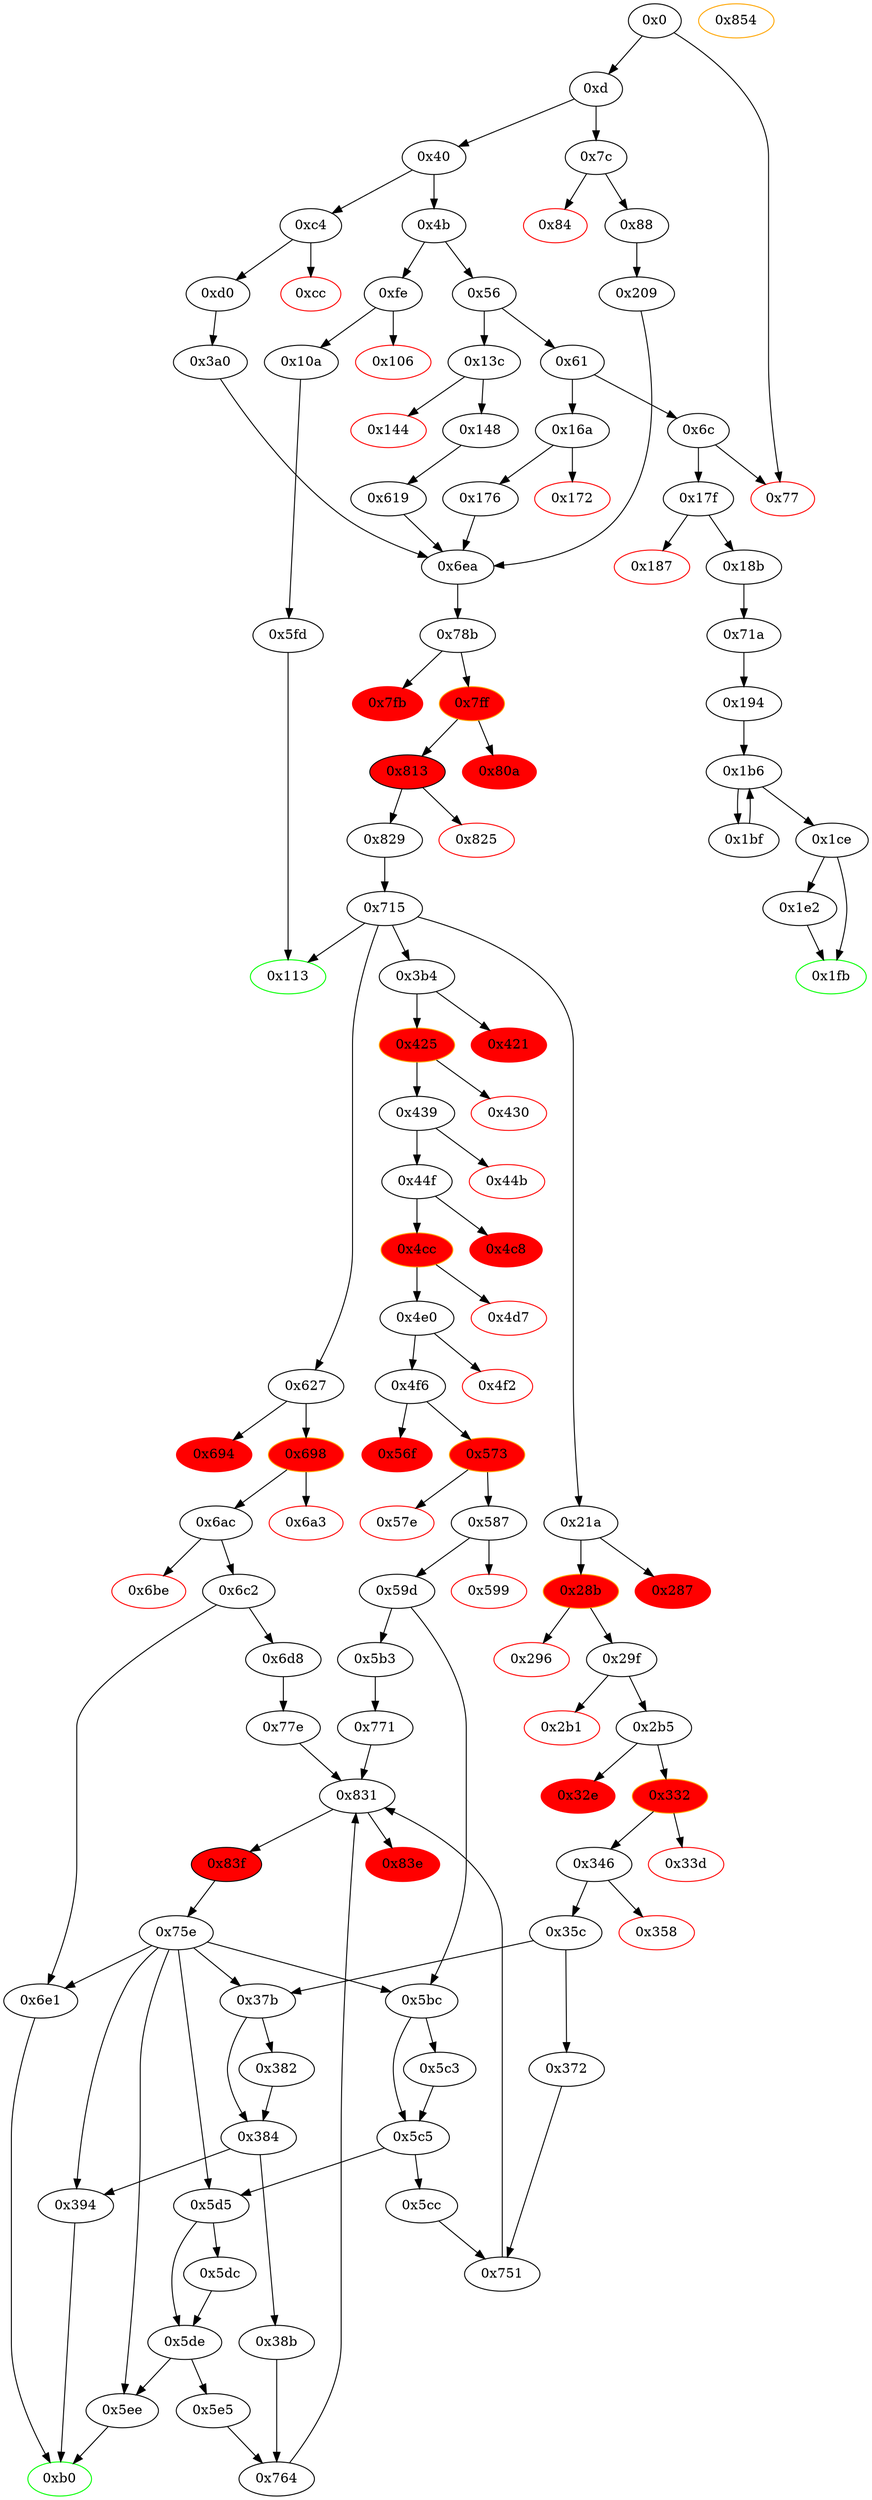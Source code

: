 strict digraph "" {
"0x78b" [fillcolor=white, id="0x78b", style=filled, tooltip="Block 0x78b\n[0x78b:0x7fa]\n---\nPredecessors: [0x6ea]\nSuccessors: [0x7fb, 0x7ff]\n---\n0x78b JUMPDEST\n0x78c PUSH1 0x0\n0x78e DUP1\n0x78f SLOAD\n0x790 PUSH1 0x40\n0x792 DUP1\n0x793 MLOAD\n0x794 PUSH32 0xd2020dd00000000000000000000000000000000000000000000000000000000\n0x7b5 DUP2\n0x7b6 MSTORE\n0x7b7 PUSH1 0x4\n0x7b9 DUP2\n0x7ba ADD\n0x7bb DUP6\n0x7bc SWAP1\n0x7bd MSTORE\n0x7be SWAP1\n0x7bf MLOAD\n0x7c0 PUSH20 0xffffffffffffffffffffffffffffffffffffffff\n0x7d5 SWAP1\n0x7d6 SWAP3\n0x7d7 AND\n0x7d8 SWAP2\n0x7d9 PUSH4 0xd2020dd\n0x7de SWAP2\n0x7df PUSH1 0x24\n0x7e1 DUP1\n0x7e2 DUP3\n0x7e3 ADD\n0x7e4 SWAP3\n0x7e5 PUSH1 0x20\n0x7e7 SWAP3\n0x7e8 SWAP1\n0x7e9 SWAP2\n0x7ea SWAP1\n0x7eb DUP3\n0x7ec SWAP1\n0x7ed SUB\n0x7ee ADD\n0x7ef DUP2\n0x7f0 DUP8\n0x7f1 DUP8\n0x7f2 DUP1\n0x7f3 EXTCODESIZE\n0x7f4 ISZERO\n0x7f5 DUP1\n0x7f6 ISZERO\n0x7f7 PUSH2 0x7ff\n0x7fa JUMPI\n---\n0x78b: JUMPDEST \n0x78c: V464 = 0x0\n0x78f: V465 = S[0x0]\n0x790: V466 = 0x40\n0x793: V467 = M[0x40]\n0x794: V468 = 0xd2020dd00000000000000000000000000000000000000000000000000000000\n0x7b6: M[V467] = 0xd2020dd00000000000000000000000000000000000000000000000000000000\n0x7b7: V469 = 0x4\n0x7ba: V470 = ADD V467 0x4\n0x7bd: M[V470] = 0x49417574686f72697a6174696f6e44617461536f757263650000000000000000\n0x7bf: V471 = M[0x40]\n0x7c0: V472 = 0xffffffffffffffffffffffffffffffffffffffff\n0x7d7: V473 = AND V465 0xffffffffffffffffffffffffffffffffffffffff\n0x7d9: V474 = 0xd2020dd\n0x7df: V475 = 0x24\n0x7e3: V476 = ADD V467 0x24\n0x7e5: V477 = 0x20\n0x7ed: V478 = SUB V467 V471\n0x7ee: V479 = ADD V478 0x24\n0x7f3: V480 = EXTCODESIZE V473\n0x7f4: V481 = ISZERO V480\n0x7f6: V482 = ISZERO V481\n0x7f7: V483 = 0x7ff\n0x7fa: JUMPI 0x7ff V482\n---\nEntry stack: [V11, 0xb0, V60, S13, S12, S11, S10, {0x0, 0xb0}, S8, 0x0, 0x0, 0x0, S4, {0x113, 0x21a, 0x3b4, 0x627}, 0x0, 0x715, 0x49417574686f72697a6174696f6e44617461536f757263650000000000000000]\nStack pops: 1\nStack additions: [S0, 0x0, V473, 0xd2020dd, V476, 0x20, V471, V479, V471, 0x0, V473, V481]\nExit stack: [V11, 0xb0, V60, S13, S12, S11, S10, {0x0, 0xb0}, S8, 0x0, 0x0, 0x0, S4, {0x113, 0x21a, 0x3b4, 0x627}, 0x0, 0x715, 0x49417574686f72697a6174696f6e44617461536f757263650000000000000000, 0x0, V473, 0xd2020dd, V476, 0x20, V471, V479, V471, 0x0, V473, V481]\n\nDef sites:\nV11: {0xd.0x34}\n0xb0: {0xd0.0xd2}\nV60: {0xd0.0xee}\nS13: {0xd0.0xf4, 0xd.0x34}\nS12: {0x88.0x8a, 0xd0.0xf9}\nS11: {0x88.0xa6, 0x3a0.0x3a1}\nS10: {0x88.0xab, 0x3a0.0x3a1, 0xd.0x34}\n{0x0, 0xb0}: {0x209.0x20a, 0x3a0.0x3a4, 0x148.0x14a}\nS8: {0x209.0x20a, 0x3a0.0x3a4, 0x148.0x165}\n0x0: {0x209.0x20d, 0x3a0.0x3a7, 0x619.0x61a}\n0x0: {0x209.0x20d, 0x3a0.0x3a7, 0x619.0x61a}\n0x0: {0x209.0x210, 0x3a0.0x3aa, 0x619.0x61d}\nS4: {0x209.0x210, 0x3a0.0x3aa, 0xd.0x34, 0x619.0x61d}\n{0x113, 0x21a, 0x3b4, 0x627}: {0x209.0x213, 0x3a0.0x3ad, 0x619.0x620, 0x176.0x178}\n0x0: {0x6ea.0x6eb}\n0x715: {0x6ea.0x6ed}\n0x49417574686f72697a6174696f6e44617461536f757263650000000000000000: {0x6ea.0x6f0}\n"];
"0x6be" [color=red, fillcolor=white, id="0x6be", style=filled, tooltip="Block 0x6be\n[0x6be:0x6c1]\n---\nPredecessors: [0x6ac]\nSuccessors: []\n---\n0x6be PUSH1 0x0\n0x6c0 DUP1\n0x6c1 REVERT\n---\n0x6be: V428 = 0x0\n0x6c1: REVERT 0x0 0x0\n---\nEntry stack: [V11, 0xb0, V60, S11, S10, S9, S8, {0x0, 0xb0}, S6, 0x0, S4, 0x0, S2, V422, V423]\nStack pops: 0\nStack additions: []\nExit stack: [V11, 0xb0, V60, S11, S10, S9, S8, {0x0, 0xb0}, S6, 0x0, S4, 0x0, S2, V422, V423]\n\nDef sites:\nV11: {0xd.0x34}\n0xb0: {0xd0.0xd2}\nV60: {0xd0.0xee}\nS11: {0xd0.0xf4, 0xd.0x34}\nS10: {0x88.0x8a, 0xd0.0xf9}\nS9: {0x88.0xa6, 0x3a0.0x3a1}\nS8: {0x88.0xab, 0x3a0.0x3a1, 0xd.0x34}\n{0x0, 0xb0}: {0x209.0x20a, 0x3a0.0x3a4, 0x148.0x14a}\nS6: {0x209.0x20a, 0x3a0.0x3a4, 0x148.0x165}\n0x0: {0x209.0x20d, 0x3a0.0x3a7, 0x619.0x61a}\nS4: {0x829_0x176.0x82b, 0x829_0x3a0.0x82b, 0x829_0x209.0x82b, 0x829_0x619.0x82b}\n0x0: {0x209.0x210, 0x3a0.0x3aa, 0x619.0x61d}\nS2: {0x209.0x210, 0x3a0.0x3aa, 0xd.0x34, 0x619.0x61d}\nV422: {0x6ac.0x6b3}\nV423: {0x6ac.0x6b4}\n"];
"0x84" [color=red, fillcolor=white, id="0x84", style=filled, tooltip="Block 0x84\n[0x84:0x87]\n---\nPredecessors: [0x7c]\nSuccessors: []\n---\n0x84 PUSH1 0x0\n0x86 DUP1\n0x87 REVERT\n---\n0x84: V34 = 0x0\n0x87: REVERT 0x0 0x0\n---\nEntry stack: [V11, V31]\nStack pops: 0\nStack additions: []\nExit stack: [V11, V31]\n\nDef sites:\nV11: {0xd.0x34}\nV31: {0x7c.0x7d}\n"];
"0x88" [fillcolor=white, id="0x88", style=filled, tooltip="Block 0x88\n[0x88:0xaf]\n---\nPredecessors: [0x7c]\nSuccessors: [0x209]\n---\n0x88 JUMPDEST\n0x89 POP\n0x8a PUSH2 0xb0\n0x8d PUSH20 0xffffffffffffffffffffffffffffffffffffffff\n0xa2 PUSH1 0x4\n0xa4 CALLDATALOAD\n0xa5 DUP2\n0xa6 AND\n0xa7 SWAP1\n0xa8 PUSH1 0x24\n0xaa CALLDATALOAD\n0xab AND\n0xac PUSH2 0x209\n0xaf JUMP\n---\n0x88: JUMPDEST \n0x8a: V35 = 0xb0\n0x8d: V36 = 0xffffffffffffffffffffffffffffffffffffffff\n0xa2: V37 = 0x4\n0xa4: V38 = CALLDATALOAD 0x4\n0xa6: V39 = AND 0xffffffffffffffffffffffffffffffffffffffff V38\n0xa8: V40 = 0x24\n0xaa: V41 = CALLDATALOAD 0x24\n0xab: V42 = AND V41 0xffffffffffffffffffffffffffffffffffffffff\n0xac: V43 = 0x209\n0xaf: JUMP 0x209\n---\nEntry stack: [V11, V31]\nStack pops: 1\nStack additions: [0xb0, V39, V42]\nExit stack: [V11, 0xb0, V39, V42]\n\nDef sites:\nV11: {0xd.0x34}\nV31: {0x7c.0x7d}\n"];
"0x296" [color=red, fillcolor=white, id="0x296", style=filled, tooltip="Block 0x296\n[0x296:0x29e]\n---\nPredecessors: [0x28b]\nSuccessors: []\n---\n0x296 RETURNDATASIZE\n0x297 PUSH1 0x0\n0x299 DUP1\n0x29a RETURNDATACOPY\n0x29b RETURNDATASIZE\n0x29c PUSH1 0x0\n0x29e REVERT\n---\n0x296: V172 = RETURNDATASIZE\n0x297: V173 = 0x0\n0x29a: RETURNDATACOPY 0x0 0x0 V172\n0x29b: V174 = RETURNDATASIZE\n0x29c: V175 = 0x0\n0x29e: REVERT 0x0 V174\n---\nEntry stack: [V11, 0xb0, V60, S13, S12, S11, S10, {0x0, 0xb0}, S8, 0x0, 0x0, 0x0, S4, V155, 0x15b7c03e, V158, V169]\nStack pops: 0\nStack additions: []\nExit stack: [V11, 0xb0, V60, S13, S12, S11, S10, {0x0, 0xb0}, S8, 0x0, 0x0, 0x0, S4, V155, 0x15b7c03e, V158, V169]\n\nDef sites:\nV11: {0xd.0x34}\n0xb0: {0xd0.0xd2}\nV60: {0xd0.0xee}\nS13: {0xd0.0xf4, 0xd.0x34}\nS12: {0x88.0x8a, 0xd0.0xf9}\nS11: {0x88.0xa6, 0x3a0.0x3a1}\nS10: {0x88.0xab, 0x3a0.0x3a1, 0xd.0x34}\n{0x0, 0xb0}: {0x209.0x20a, 0x3a0.0x3a4, 0x148.0x14a}\nS8: {0x829_0x176.0x82b, 0x829_0x3a0.0x82b, 0x829_0x209.0x82b, 0x829_0x619.0x82b}\n0x0: {0x209.0x20d, 0x3a0.0x3a7, 0x619.0x61a}\n0x0: {0x209.0x20d, 0x3a0.0x3a7, 0x619.0x61a}\n0x0: {0x209.0x210, 0x3a0.0x3aa, 0x619.0x61d}\nS4: {0x209.0x210, 0x3a0.0x3aa, 0xd.0x34, 0x619.0x61d}\nV155: {0x21a.0x265}\n0x15b7c03e: {0x21a.0x267}\nV158: {0x21a.0x271}\nV169: {0x28b.0x28f}\n"];
"0x56f" [color=red, fillcolor=red, id="0x56f", style=filled, tooltip="Block 0x56f\n[0x56f:0x572]\n---\nPredecessors: [0x4f6]\nSuccessors: []\n---\n0x56f PUSH1 0x0\n0x571 DUP1\n0x572 REVERT\n---\n0x56f: V346 = 0x0\n0x572: REVERT 0x0 0x0\n---\nEntry stack: [V11, 0xb0, V60, S19, S18, S17, S16, V282, V285, V323, V326, 0x0, S10, V335, 0x15b7c03e, V338, 0x40, V334, V340, V334, 0x0, V335, V343]\nStack pops: 0\nStack additions: []\nExit stack: [V11, 0xb0, V60, S19, S18, S17, S16, V282, V285, V323, V326, 0x0, S10, V335, 0x15b7c03e, V338, 0x40, V334, V340, V334, 0x0, V335, V343]\n\nDef sites:\nV11: {0xd.0x34}\n0xb0: {0xd0.0xd2}\nV60: {0xd0.0xee}\nS19: {0xd0.0xf4, 0xd.0x34}\nS18: {0x88.0x8a, 0xd0.0xf9}\nS17: {0x88.0xa6, 0x3a0.0x3a1}\nS16: {0x829_0x176.0x82b, 0x829_0x3a0.0x82b, 0x829_0x209.0x82b, 0x829_0x619.0x82b}\nV282: {0x44f.0x452}\nV285: {0x44f.0x458}\nV323: {0x4f6.0x4f9}\nV326: {0x4f6.0x4ff}\n0x0: {0x209.0x210, 0x3a0.0x3aa, 0x619.0x61d}\nS10: {0x209.0x210, 0x3a0.0x3aa, 0xd.0x34, 0x619.0x61d}\nV335: {0x4f6.0x54e}\n0x15b7c03e: {0x4f6.0x550}\nV338: {0x4f6.0x55a}\n0x40: {0x4f6.0x500}\nV334: {0x4f6.0x545}\nV340: {0x4f6.0x561}\nV334: {0x4f6.0x545}\n0x0: {0x4f6.0x563}\nV335: {0x4f6.0x54e}\nV343: {0x4f6.0x568}\n"];
"0x5ee" [fillcolor=white, id="0x5ee", style=filled, tooltip="Block 0x5ee\n[0x5ee:0x5fc]\n---\nPredecessors: [0x5de, 0x75e]\nSuccessors: [0xb0]\n---\n0x5ee JUMPDEST\n0x5ef SWAP12\n0x5f0 SWAP11\n0x5f1 POP\n0x5f2 POP\n0x5f3 POP\n0x5f4 POP\n0x5f5 POP\n0x5f6 POP\n0x5f7 POP\n0x5f8 POP\n0x5f9 POP\n0x5fa POP\n0x5fb POP\n0x5fc JUMP\n---\n0x5ee: JUMPDEST \n0x5fc: JUMP 0xb0\n---\nEntry stack: [V11, 0xb0, V60, S10, S9, S8, S7, S6, S5, S4, S3, S2, S1, S0]\nStack pops: 13\nStack additions: [S0]\nExit stack: [V11, S0]\n\nDef sites:\nV11: {0xd.0x34}\n0xb0: {0xd0.0xd2}\nV60: {0xd0.0xee}\nS10: {0xd0.0xf4, 0xd.0x34}\nS9: {0x88.0x8a, 0xd0.0xf9}\nS8: {0x88.0xa6, 0x3a0.0x3a1}\nS7: {0x829_0x176.0x82b, 0x829_0x3a0.0x82b, 0x829_0x209.0x82b, 0x829_0x619.0x82b, 0x88.0xab, 0xd.0x34}\nS6: {0x209.0x20a, 0x148.0x14a, 0x44f.0x452}\nS5: {0x829_0x209.0x82b, 0x148.0x165, 0x44f.0x458}\nS4: {0x619.0x61a, 0x2b5.0x2b8, 0x4f6.0x4f9}\nS3: {0x829_0x619.0x82b, 0x2b5.0x2be, 0x4f6.0x4ff}\nS2: {0x6c2.0x6c5, 0x59d.0x5a0, 0x35c.0x35f}\nS1: {0x6c2.0x6cb, 0x59d.0x5a6, 0x35c.0x365}\nS0: {0x619.0x61a, 0x59d.0x5a0, 0x35c.0x35f, 0x83f_0x771.0x84c, 0x83f_0x77e.0x84c, 0x2b5.0x2b8, 0x4f6.0x4f9, 0x6c2.0x6c5, 0x44f.0x452, 0x83f_0x764_0x5e5.0x84c, 0x83f_0x764_0x38b.0x84c, 0x83f_0x751_0x372.0x84c, 0x83f_0x751_0x5cc.0x84c}\n"];
"0x4f2" [color=red, fillcolor=white, id="0x4f2", style=filled, tooltip="Block 0x4f2\n[0x4f2:0x4f5]\n---\nPredecessors: [0x4e0]\nSuccessors: []\n---\n0x4f2 PUSH1 0x0\n0x4f4 DUP1\n0x4f5 REVERT\n---\n0x4f2: V322 = 0x0\n0x4f5: REVERT 0x0 0x0\n---\nEntry stack: [V11, 0xb0, V60, S11, S10, S9, S8, V282, V285, 0x0, 0x0, 0x0, S2, V316, V317]\nStack pops: 0\nStack additions: []\nExit stack: [V11, 0xb0, V60, S11, S10, S9, S8, V282, V285, 0x0, 0x0, 0x0, S2, V316, V317]\n\nDef sites:\nV11: {0xd.0x34}\n0xb0: {0xd0.0xd2}\nV60: {0xd0.0xee}\nS11: {0xd0.0xf4, 0xd.0x34}\nS10: {0x88.0x8a, 0xd0.0xf9}\nS9: {0x88.0xa6, 0x3a0.0x3a1}\nS8: {0x829_0x176.0x82b, 0x829_0x3a0.0x82b, 0x829_0x209.0x82b, 0x829_0x619.0x82b}\nV282: {0x44f.0x452}\nV285: {0x44f.0x458}\n0x0: {0x209.0x20d, 0x3a0.0x3a7, 0x619.0x61a}\n0x0: {0x209.0x20d, 0x3a0.0x3a7, 0x619.0x61a}\n0x0: {0x209.0x210, 0x3a0.0x3aa, 0x619.0x61d}\nS2: {0x209.0x210, 0x3a0.0x3aa, 0xd.0x34, 0x619.0x61d}\nV316: {0x4e0.0x4e7}\nV317: {0x4e0.0x4e8}\n"];
"0x425" [color=orange, fillcolor=red, id="0x425", style=filled, tooltip="Block 0x425\n[0x425:0x42f]\n---\nPredecessors: [0x3b4]\nSuccessors: [0x430, 0x439]\n---\n0x425 JUMPDEST\n0x426 POP\n0x427 GAS\n0x428 CALL\n0x429 ISZERO\n0x42a DUP1\n0x42b ISZERO\n0x42c PUSH2 0x439\n0x42f JUMPI\n---\n0x425: JUMPDEST \n0x427: V265 = GAS\n0x428: V266 = CALL V265 V253 0x0 V252 V258 V252 0x40\n0x429: V267 = ISZERO V266\n0x42b: V268 = ISZERO V267\n0x42c: V269 = 0x439\n0x42f: JUMPI 0x439 V268\n---\nEntry stack: [V11, 0xb0, V60, S19, S18, S17, S16, {0x0, 0xb0}, S14, 0x0, 0x0, 0x0, S10, V253, 0x15b7c03e, V256, 0x40, V252, V258, V252, 0x0, V253, V261]\nStack pops: 7\nStack additions: [V267]\nExit stack: [V11, 0xb0, V60, S19, S18, S17, S16, {0x0, 0xb0}, S14, 0x0, 0x0, 0x0, S10, V253, 0x15b7c03e, V256, V267]\n\nDef sites:\nV11: {0xd.0x34}\n0xb0: {0xd0.0xd2}\nV60: {0xd0.0xee}\nS19: {0xd0.0xf4, 0xd.0x34}\nS18: {0x88.0x8a, 0xd0.0xf9}\nS17: {0x88.0xa6, 0x3a0.0x3a1}\nS16: {0x829_0x176.0x82b, 0x829_0x3a0.0x82b, 0x829_0x209.0x82b, 0x829_0x619.0x82b}\n{0x0, 0xb0}: {0x209.0x20a, 0x3a0.0x3a4, 0x148.0x14a}\nS14: {0x209.0x20a, 0x3a0.0x3a4, 0x148.0x165}\n0x0: {0x209.0x20d, 0x3a0.0x3a7, 0x619.0x61a}\n0x0: {0x209.0x20d, 0x3a0.0x3a7, 0x619.0x61a}\n0x0: {0x209.0x210, 0x3a0.0x3aa, 0x619.0x61d}\nS10: {0x209.0x210, 0x3a0.0x3aa, 0xd.0x34, 0x619.0x61d}\nV253: {0x3b4.0x3ff}\n0x15b7c03e: {0x3b4.0x401}\nV256: {0x3b4.0x40b}\n0x40: {0x3b4.0x3b5}\nV252: {0x3b4.0x3fa}\nV258: {0x3b4.0x413}\nV252: {0x3b4.0x3fa}\n0x0: {0x3b4.0x415}\nV253: {0x3b4.0x3ff}\nV261: {0x3b4.0x41a}\n"];
"0x4f6" [fillcolor=white, id="0x4f6", style=filled, tooltip="Block 0x4f6\n[0x4f6:0x56e]\n---\nPredecessors: [0x4e0]\nSuccessors: [0x56f, 0x573]\n---\n0x4f6 JUMPDEST\n0x4f7 POP\n0x4f8 DUP1\n0x4f9 MLOAD\n0x4fa PUSH1 0x20\n0x4fc SWAP1\n0x4fd SWAP2\n0x4fe ADD\n0x4ff MLOAD\n0x500 PUSH1 0x40\n0x502 DUP1\n0x503 MLOAD\n0x504 PUSH32 0x15b7c03e00000000000000000000000000000000000000000000000000000000\n0x525 DUP2\n0x526 MSTORE\n0x527 PUSH20 0xffffffffffffffffffffffffffffffffffffffff\n0x53c DUP14\n0x53d DUP2\n0x53e AND\n0x53f PUSH1 0x4\n0x541 DUP4\n0x542 ADD\n0x543 MSTORE\n0x544 DUP3\n0x545 MLOAD\n0x546 SWAP5\n0x547 SWAP9\n0x548 POP\n0x549 SWAP3\n0x54a SWAP7\n0x54b POP\n0x54c SWAP2\n0x54d DUP11\n0x54e AND\n0x54f SWAP3\n0x550 PUSH4 0x15b7c03e\n0x555 SWAP3\n0x556 PUSH1 0x24\n0x558 DUP1\n0x559 DUP3\n0x55a ADD\n0x55b SWAP4\n0x55c SWAP3\n0x55d SWAP2\n0x55e DUP3\n0x55f SWAP1\n0x560 SUB\n0x561 ADD\n0x562 DUP2\n0x563 PUSH1 0x0\n0x565 DUP8\n0x566 DUP1\n0x567 EXTCODESIZE\n0x568 ISZERO\n0x569 DUP1\n0x56a ISZERO\n0x56b PUSH2 0x573\n0x56e JUMPI\n---\n0x4f6: JUMPDEST \n0x4f9: V323 = M[V316]\n0x4fa: V324 = 0x20\n0x4fe: V325 = ADD V316 0x20\n0x4ff: V326 = M[V325]\n0x500: V327 = 0x40\n0x503: V328 = M[0x40]\n0x504: V329 = 0x15b7c03e00000000000000000000000000000000000000000000000000000000\n0x526: M[V328] = 0x15b7c03e00000000000000000000000000000000000000000000000000000000\n0x527: V330 = 0xffffffffffffffffffffffffffffffffffffffff\n0x53e: V331 = AND 0xffffffffffffffffffffffffffffffffffffffff S10\n0x53f: V332 = 0x4\n0x542: V333 = ADD V328 0x4\n0x543: M[V333] = V331\n0x545: V334 = M[0x40]\n0x54e: V335 = AND S8 0xffffffffffffffffffffffffffffffffffffffff\n0x550: V336 = 0x15b7c03e\n0x556: V337 = 0x24\n0x55a: V338 = ADD V328 0x24\n0x560: V339 = SUB V328 V334\n0x561: V340 = ADD V339 0x24\n0x563: V341 = 0x0\n0x567: V342 = EXTCODESIZE V335\n0x568: V343 = ISZERO V342\n0x56a: V344 = ISZERO V343\n0x56b: V345 = 0x573\n0x56e: JUMPI 0x573 V344\n---\nEntry stack: [V11, 0xb0, V60, S11, S10, S9, S8, V282, V285, 0x0, 0x0, 0x0, S2, V316, V317]\nStack pops: 11\nStack additions: [S10, S9, S8, S7, S6, V323, V326, S3, S2, V335, 0x15b7c03e, V338, 0x40, V334, V340, V334, 0x0, V335, V343]\nExit stack: [V11, 0xb0, V60, S11, S10, S9, S8, V282, V285, V323, V326, 0x0, S2, V335, 0x15b7c03e, V338, 0x40, V334, V340, V334, 0x0, V335, V343]\n\nDef sites:\nV11: {0xd.0x34}\n0xb0: {0xd0.0xd2}\nV60: {0xd0.0xee}\nS11: {0xd0.0xf4, 0xd.0x34}\nS10: {0x88.0x8a, 0xd0.0xf9}\nS9: {0x88.0xa6, 0x3a0.0x3a1}\nS8: {0x829_0x176.0x82b, 0x829_0x3a0.0x82b, 0x829_0x209.0x82b, 0x829_0x619.0x82b}\nV282: {0x44f.0x452}\nV285: {0x44f.0x458}\n0x0: {0x209.0x20d, 0x3a0.0x3a7, 0x619.0x61a}\n0x0: {0x209.0x20d, 0x3a0.0x3a7, 0x619.0x61a}\n0x0: {0x209.0x210, 0x3a0.0x3aa, 0x619.0x61d}\nS2: {0x209.0x210, 0x3a0.0x3aa, 0xd.0x34, 0x619.0x61d}\nV316: {0x4e0.0x4e7}\nV317: {0x4e0.0x4e8}\n"];
"0x4e0" [fillcolor=white, id="0x4e0", style=filled, tooltip="Block 0x4e0\n[0x4e0:0x4f1]\n---\nPredecessors: [0x4cc]\nSuccessors: [0x4f2, 0x4f6]\n---\n0x4e0 JUMPDEST\n0x4e1 POP\n0x4e2 POP\n0x4e3 POP\n0x4e4 POP\n0x4e5 PUSH1 0x40\n0x4e7 MLOAD\n0x4e8 RETURNDATASIZE\n0x4e9 PUSH1 0x40\n0x4eb DUP2\n0x4ec LT\n0x4ed ISZERO\n0x4ee PUSH2 0x4f6\n0x4f1 JUMPI\n---\n0x4e0: JUMPDEST \n0x4e5: V315 = 0x40\n0x4e7: V316 = M[0x40]\n0x4e8: V317 = RETURNDATASIZE\n0x4e9: V318 = 0x40\n0x4ec: V319 = LT V317 0x40\n0x4ed: V320 = ISZERO V319\n0x4ee: V321 = 0x4f6\n0x4f1: JUMPI 0x4f6 V320\n---\nEntry stack: [V11, 0xb0, V60, S13, S12, S11, S10, V282, V285, 0x0, 0x0, 0x0, S4, V294, 0x15b7c03e, V297, V308]\nStack pops: 4\nStack additions: [V316, V317]\nExit stack: [V11, 0xb0, V60, S13, S12, S11, S10, V282, V285, 0x0, 0x0, 0x0, S4, V316, V317]\n\nDef sites:\nV11: {0xd.0x34}\n0xb0: {0xd0.0xd2}\nV60: {0xd0.0xee}\nS13: {0xd0.0xf4, 0xd.0x34}\nS12: {0x88.0x8a, 0xd0.0xf9}\nS11: {0x88.0xa6, 0x3a0.0x3a1}\nS10: {0x829_0x176.0x82b, 0x829_0x3a0.0x82b, 0x829_0x209.0x82b, 0x829_0x619.0x82b}\nV282: {0x44f.0x452}\nV285: {0x44f.0x458}\n0x0: {0x209.0x20d, 0x3a0.0x3a7, 0x619.0x61a}\n0x0: {0x209.0x20d, 0x3a0.0x3a7, 0x619.0x61a}\n0x0: {0x209.0x210, 0x3a0.0x3aa, 0x619.0x61d}\nS4: {0x209.0x210, 0x3a0.0x3aa, 0xd.0x34, 0x619.0x61d}\nV294: {0x44f.0x4a7}\n0x15b7c03e: {0x44f.0x4a9}\nV297: {0x44f.0x4b3}\nV308: {0x4cc.0x4d0}\n"];
"0x825" [color=red, fillcolor=white, id="0x825", style=filled, tooltip="Block 0x825\n[0x825:0x828]\n---\nPredecessors: [0x813]\nSuccessors: []\n---\n0x825 PUSH1 0x0\n0x827 DUP1\n0x828 REVERT\n---\n0x825: V501 = 0x0\n0x828: REVERT 0x0 0x0\n---\nEntry stack: [V11, 0xb0, V60, S16, S15, S14, S13, {0x0, 0xb0}, S11, 0x0, 0x0, 0x0, S7, {0x113, 0x21a, 0x3b4, 0x627}, 0x0, 0x715, 0x49417574686f72697a6174696f6e44617461536f757263650000000000000000, 0x0, V495, V496]\nStack pops: 0\nStack additions: []\nExit stack: [V11, 0xb0, V60, S16, S15, S14, S13, {0x0, 0xb0}, S11, 0x0, 0x0, 0x0, S7, {0x113, 0x21a, 0x3b4, 0x627}, 0x0, 0x715, 0x49417574686f72697a6174696f6e44617461536f757263650000000000000000, 0x0, V495, V496]\n\nDef sites:\nV11: {0xd.0x34}\n0xb0: {0xd0.0xd2}\nV60: {0xd0.0xee}\nS16: {0xd0.0xf4, 0xd.0x34}\nS15: {0x88.0x8a, 0xd0.0xf9}\nS14: {0x88.0xa6, 0x3a0.0x3a1}\nS13: {0x88.0xab, 0x3a0.0x3a1, 0xd.0x34}\n{0x0, 0xb0}: {0x209.0x20a, 0x3a0.0x3a4, 0x148.0x14a}\nS11: {0x209.0x20a, 0x3a0.0x3a4, 0x148.0x165}\n0x0: {0x209.0x20d, 0x3a0.0x3a7, 0x619.0x61a}\n0x0: {0x209.0x20d, 0x3a0.0x3a7, 0x619.0x61a}\n0x0: {0x209.0x210, 0x3a0.0x3aa, 0x619.0x61d}\nS7: {0x209.0x210, 0x3a0.0x3aa, 0xd.0x34, 0x619.0x61d}\n{0x113, 0x21a, 0x3b4, 0x627}: {0x209.0x213, 0x3a0.0x3ad, 0x619.0x620, 0x176.0x178}\n0x0: {0x6ea_0x209.0x6eb, 0x6ea_0x619.0x6eb, 0x6ea_0x176.0x6eb, 0x6ea_0x3a0.0x6eb}\n0x715: {0x6ea_0x619.0x6ed, 0x6ea_0x176.0x6ed, 0x6ea_0x3a0.0x6ed, 0x6ea_0x209.0x6ed}\n0x49417574686f72697a6174696f6e44617461536f757263650000000000000000: {0x6ea_0x619.0x6f0, 0x6ea_0x209.0x6f0, 0x6ea_0x176.0x6f0, 0x6ea_0x3a0.0x6f0}\n0x0: {0x78b_0x176.0x78c, 0x78b_0x619.0x78c, 0x78b_0x209.0x78c, 0x78b_0x3a0.0x78c}\nV495: {0x813.0x81a}\nV496: {0x813.0x81b}\n"];
"0x28b" [color=orange, fillcolor=red, id="0x28b", style=filled, tooltip="Block 0x28b\n[0x28b:0x295]\n---\nPredecessors: [0x21a]\nSuccessors: [0x296, 0x29f]\n---\n0x28b JUMPDEST\n0x28c POP\n0x28d GAS\n0x28e CALL\n0x28f ISZERO\n0x290 DUP1\n0x291 ISZERO\n0x292 PUSH2 0x29f\n0x295 JUMPI\n---\n0x28b: JUMPDEST \n0x28d: V167 = GAS\n0x28e: V168 = CALL V167 V155 0x0 V154 V160 V154 0x40\n0x28f: V169 = ISZERO V168\n0x291: V170 = ISZERO V169\n0x292: V171 = 0x29f\n0x295: JUMPI 0x29f V170\n---\nEntry stack: [V11, 0xb0, V60, S19, S18, S17, S16, {0x0, 0xb0}, S14, 0x0, 0x0, 0x0, S10, V155, 0x15b7c03e, V158, 0x40, V154, V160, V154, 0x0, V155, V163]\nStack pops: 7\nStack additions: [V169]\nExit stack: [V11, 0xb0, V60, S19, S18, S17, S16, {0x0, 0xb0}, S14, 0x0, 0x0, 0x0, S10, V155, 0x15b7c03e, V158, V169]\n\nDef sites:\nV11: {0xd.0x34}\n0xb0: {0xd0.0xd2}\nV60: {0xd0.0xee}\nS19: {0xd0.0xf4, 0xd.0x34}\nS18: {0x88.0x8a, 0xd0.0xf9}\nS17: {0x88.0xa6, 0x3a0.0x3a1}\nS16: {0x88.0xab, 0x3a0.0x3a1, 0xd.0x34}\n{0x0, 0xb0}: {0x209.0x20a, 0x3a0.0x3a4, 0x148.0x14a}\nS14: {0x829_0x176.0x82b, 0x829_0x3a0.0x82b, 0x829_0x209.0x82b, 0x829_0x619.0x82b}\n0x0: {0x209.0x20d, 0x3a0.0x3a7, 0x619.0x61a}\n0x0: {0x209.0x20d, 0x3a0.0x3a7, 0x619.0x61a}\n0x0: {0x209.0x210, 0x3a0.0x3aa, 0x619.0x61d}\nS10: {0x209.0x210, 0x3a0.0x3aa, 0xd.0x34, 0x619.0x61d}\nV155: {0x21a.0x265}\n0x15b7c03e: {0x21a.0x267}\nV158: {0x21a.0x271}\n0x40: {0x21a.0x21b}\nV154: {0x21a.0x260}\nV160: {0x21a.0x279}\nV154: {0x21a.0x260}\n0x0: {0x21a.0x27b}\nV155: {0x21a.0x265}\nV163: {0x21a.0x280}\n"];
"0x13c" [fillcolor=white, id="0x13c", style=filled, tooltip="Block 0x13c\n[0x13c:0x143]\n---\nPredecessors: [0x56]\nSuccessors: [0x144, 0x148]\n---\n0x13c JUMPDEST\n0x13d CALLVALUE\n0x13e DUP1\n0x13f ISZERO\n0x140 PUSH2 0x148\n0x143 JUMPI\n---\n0x13c: JUMPDEST \n0x13d: V82 = CALLVALUE\n0x13f: V83 = ISZERO V82\n0x140: V84 = 0x148\n0x143: JUMPI 0x148 V83\n---\nEntry stack: [V11]\nStack pops: 0\nStack additions: [V82]\nExit stack: [V11, V82]\n\nDef sites:\nV11: {0xd.0x34}\n"];
"0x71a" [fillcolor=white, id="0x71a", style=filled, tooltip="Block 0x71a\n[0x71a:0x750]\n---\nPredecessors: [0x18b]\nSuccessors: [0x194]\n---\n0x71a JUMPDEST\n0x71b PUSH1 0x40\n0x71d DUP1\n0x71e MLOAD\n0x71f DUP1\n0x720 DUP3\n0x721 ADD\n0x722 SWAP1\n0x723 SWAP2\n0x724 MSTORE\n0x725 PUSH1 0x5\n0x727 DUP2\n0x728 MSTORE\n0x729 PUSH32 0x312e302e30000000000000000000000000000000000000000000000000000000\n0x74a PUSH1 0x20\n0x74c DUP3\n0x74d ADD\n0x74e MSTORE\n0x74f DUP2\n0x750 JUMP\n---\n0x71a: JUMPDEST \n0x71b: V441 = 0x40\n0x71e: V442 = M[0x40]\n0x721: V443 = ADD 0x40 V442\n0x724: M[0x40] = V443\n0x725: V444 = 0x5\n0x728: M[V442] = 0x5\n0x729: V445 = 0x312e302e30000000000000000000000000000000000000000000000000000000\n0x74a: V446 = 0x20\n0x74d: V447 = ADD V442 0x20\n0x74e: M[V447] = 0x312e302e30000000000000000000000000000000000000000000000000000000\n0x750: JUMP 0x194\n---\nEntry stack: [V11, 0x194]\nStack pops: 1\nStack additions: [S0, V442]\nExit stack: [V11, 0x194, V442]\n\nDef sites:\nV11: {0xd.0x34}\n0x194: {0x18b.0x18d}\n"];
"0x5fd" [fillcolor=white, id="0x5fd", style=filled, tooltip="Block 0x5fd\n[0x5fd:0x618]\n---\nPredecessors: [0x10a]\nSuccessors: [0x113]\n---\n0x5fd JUMPDEST\n0x5fe PUSH1 0x0\n0x600 SLOAD\n0x601 PUSH20 0xffffffffffffffffffffffffffffffffffffffff\n0x616 AND\n0x617 SWAP1\n0x618 JUMP\n---\n0x5fd: JUMPDEST \n0x5fe: V384 = 0x0\n0x600: V385 = S[0x0]\n0x601: V386 = 0xffffffffffffffffffffffffffffffffffffffff\n0x616: V387 = AND 0xffffffffffffffffffffffffffffffffffffffff V385\n0x618: JUMP 0x113\n---\nEntry stack: [V11, 0x113]\nStack pops: 1\nStack additions: [V387]\nExit stack: [V11, V387]\n\nDef sites:\nV11: {0xd.0x34}\n0x113: {0x10a.0x10c}\n"];
"0x813" [fillcolor=red, id="0x813", style=filled, tooltip="Block 0x813\n[0x813:0x824]\n---\nPredecessors: [0x7ff]\nSuccessors: [0x825, 0x829]\n---\n0x813 JUMPDEST\n0x814 POP\n0x815 POP\n0x816 POP\n0x817 POP\n0x818 PUSH1 0x40\n0x81a MLOAD\n0x81b RETURNDATASIZE\n0x81c PUSH1 0x20\n0x81e DUP2\n0x81f LT\n0x820 ISZERO\n0x821 PUSH2 0x829\n0x824 JUMPI\n---\n0x813: JUMPDEST \n0x818: V494 = 0x40\n0x81a: V495 = M[0x40]\n0x81b: V496 = RETURNDATASIZE\n0x81c: V497 = 0x20\n0x81f: V498 = LT V496 0x20\n0x820: V499 = ISZERO V498\n0x821: V500 = 0x829\n0x824: JUMPI 0x829 V499\n---\nEntry stack: [V11, 0xb0, V60, S18, S17, S16, S15, {0x0, 0xb0}, S13, 0x0, 0x0, 0x0, S9, {0x113, 0x21a, 0x3b4, 0x627}, 0x0, 0x715, 0x49417574686f72697a6174696f6e44617461536f757263650000000000000000, 0x0, S3, 0xd2020dd, S1, V487]\nStack pops: 4\nStack additions: [V495, V496]\nExit stack: [V11, 0xb0, V60, S18, S17, S16, S15, {0x0, 0xb0}, S13, 0x0, 0x0, 0x0, S9, {0x113, 0x21a, 0x3b4, 0x627}, 0x0, 0x715, 0x49417574686f72697a6174696f6e44617461536f757263650000000000000000, 0x0, V495, V496]\n\nDef sites:\nV11: {0xd.0x34}\n0xb0: {0xd0.0xd2}\nV60: {0xd0.0xee}\nS18: {0xd0.0xf4, 0xd.0x34}\nS17: {0x88.0x8a, 0xd0.0xf9}\nS16: {0x88.0xa6, 0x3a0.0x3a1}\nS15: {0x88.0xab, 0x3a0.0x3a1, 0xd.0x34}\n{0x0, 0xb0}: {0x209.0x20a, 0x3a0.0x3a4, 0x148.0x14a}\nS13: {0x209.0x20a, 0x3a0.0x3a4, 0x148.0x165}\n0x0: {0x209.0x20d, 0x3a0.0x3a7, 0x619.0x61a}\n0x0: {0x209.0x20d, 0x3a0.0x3a7, 0x619.0x61a}\n0x0: {0x209.0x210, 0x3a0.0x3aa, 0x619.0x61d}\nS9: {0x209.0x210, 0x3a0.0x3aa, 0xd.0x34, 0x619.0x61d}\n{0x113, 0x21a, 0x3b4, 0x627}: {0x209.0x213, 0x3a0.0x3ad, 0x619.0x620, 0x176.0x178}\n0x0: {0x6ea_0x209.0x6eb, 0x6ea_0x619.0x6eb, 0x6ea_0x176.0x6eb, 0x6ea_0x3a0.0x6eb}\n0x715: {0x6ea_0x619.0x6ed, 0x6ea_0x176.0x6ed, 0x6ea_0x3a0.0x6ed, 0x6ea_0x209.0x6ed}\n0x49417574686f72697a6174696f6e44617461536f757263650000000000000000: {0x6ea_0x619.0x6f0, 0x6ea_0x209.0x6f0, 0x6ea_0x176.0x6f0, 0x6ea_0x3a0.0x6f0}\n0x0: {0x78b_0x176.0x78c, 0x78b_0x619.0x78c, 0x78b_0x209.0x78c, 0x78b_0x3a0.0x78c}\nS3: {0x78b_0x176.0x7d7, 0x78b_0x3a0.0x7d7, 0x78b_0x209.0x7d7, 0x78b_0x619.0x7d7}\n0xd2020dd: {0x78b_0x209.0x7d9, 0x78b_0x619.0x7d9, 0x78b_0x176.0x7d9, 0x78b_0x3a0.0x7d9}\nS1: {0x78b_0x209.0x7e3, 0x78b_0x619.0x7e3, 0x78b_0x3a0.0x7e3, 0x78b_0x176.0x7e3}\nV487: {0x7ff.0x803}\n"];
"0xb0" [color=green, fillcolor=white, id="0xb0", style=filled, tooltip="Block 0xb0\n[0xb0:0xc3]\n---\nPredecessors: [0x394, 0x5ee, 0x6e1]\nSuccessors: []\n---\n0xb0 JUMPDEST\n0xb1 PUSH1 0x40\n0xb3 DUP1\n0xb4 MLOAD\n0xb5 SWAP2\n0xb6 ISZERO\n0xb7 ISZERO\n0xb8 DUP3\n0xb9 MSTORE\n0xba MLOAD\n0xbb SWAP1\n0xbc DUP2\n0xbd SWAP1\n0xbe SUB\n0xbf PUSH1 0x20\n0xc1 ADD\n0xc2 SWAP1\n0xc3 RETURN\n---\n0xb0: JUMPDEST \n0xb1: V44 = 0x40\n0xb4: V45 = M[0x40]\n0xb6: V46 = ISZERO S0\n0xb7: V47 = ISZERO V46\n0xb9: M[V45] = V47\n0xba: V48 = M[0x40]\n0xbe: V49 = SUB V45 V48\n0xbf: V50 = 0x20\n0xc1: V51 = ADD 0x20 V49\n0xc3: RETURN V48 V51\n---\nEntry stack: [V11, 0xb0, V60, S4, S3, S2, S1, S0]\nStack pops: 1\nStack additions: []\nExit stack: [V11, 0xb0, V60, S4, S3, S2, S1]\n\nDef sites:\nV11: {0xd.0x34}\n0xb0: {0xd0.0xd2}\nV60: {0xd0.0xee}\nS4: {0xd0.0xf4, 0xd.0x34}\nS3: {0x88.0x8a, 0xd0.0xd2, 0xd0.0xf9}\nS2: {0x88.0xa6, 0x3a0.0x3a1, 0xd0.0xee}\nS1: {0x829_0x3a0.0x82b, 0x88.0xab, 0x3a0.0x3a1, 0xd.0x34, 0xd0.0xf4}\nS0: {0x619.0x61a, 0x59d.0x5a0, 0x35c.0x35f, 0x83f_0x771.0x84c, 0x83f_0x77e.0x84c, 0x2b5.0x2b8, 0x4f6.0x4f9, 0x83f_0x751_0x372.0x84c, 0x44f.0x452, 0x83f_0x764_0x38b.0x84c, 0x83f_0x764_0x5e5.0x84c, 0x6c2.0x6c5, 0x83f_0x751_0x5cc.0x84c}\n"];
"0x5d5" [fillcolor=white, id="0x5d5", style=filled, tooltip="Block 0x5d5\n[0x5d5:0x5db]\n---\nPredecessors: [0x5c5, 0x75e]\nSuccessors: [0x5dc, 0x5de]\n---\n0x5d5 JUMPDEST\n0x5d6 DUP1\n0x5d7 ISZERO\n0x5d8 PUSH2 0x5de\n0x5db JUMPI\n---\n0x5d5: JUMPDEST \n0x5d7: V378 = ISZERO S0\n0x5d8: V379 = 0x5de\n0x5db: JUMPI 0x5de V378\n---\nEntry stack: [V11, 0xb0, V60, S10, S9, S8, S7, S6, S5, S4, S3, S2, S1, S0]\nStack pops: 1\nStack additions: [S0]\nExit stack: [V11, 0xb0, V60, S10, S9, S8, S7, S6, S5, S4, S3, S2, S1, S0]\n\nDef sites:\nV11: {0xd.0x34}\n0xb0: {0xd0.0xd2}\nV60: {0xd0.0xee}\nS10: {0xd0.0xf4, 0xd.0x34}\nS9: {0x88.0x8a, 0xd0.0xf9}\nS8: {0x88.0xa6, 0x3a0.0x3a1}\nS7: {0x829_0x176.0x82b, 0x829_0x3a0.0x82b, 0x829_0x209.0x82b, 0x829_0x619.0x82b, 0x88.0xab, 0xd.0x34}\nS6: {0x209.0x20a, 0x148.0x14a, 0x44f.0x452}\nS5: {0x829_0x209.0x82b, 0x148.0x165, 0x44f.0x458}\nS4: {0x619.0x61a, 0x2b5.0x2b8, 0x4f6.0x4f9}\nS3: {0x829_0x619.0x82b, 0x2b5.0x2be, 0x4f6.0x4ff}\nS2: {0x6c2.0x6c5, 0x59d.0x5a0, 0x35c.0x35f}\nS1: {0x6c2.0x6cb, 0x59d.0x5a6, 0x35c.0x365}\nS0: {0x619.0x61a, 0x83f_0x771.0x84c, 0x83f_0x77e.0x84c, 0x2b5.0x2b8, 0x4f6.0x4f9, 0x44f.0x452, 0x83f_0x764_0x5e5.0x84c, 0x83f_0x764_0x38b.0x84c, 0x83f_0x751_0x372.0x84c, 0x83f_0x751_0x5cc.0x84c}\n"];
"0x5de" [fillcolor=white, id="0x5de", style=filled, tooltip="Block 0x5de\n[0x5de:0x5e4]\n---\nPredecessors: [0x5d5, 0x5dc]\nSuccessors: [0x5e5, 0x5ee]\n---\n0x5de JUMPDEST\n0x5df DUP1\n0x5e0 ISZERO\n0x5e1 PUSH2 0x5ee\n0x5e4 JUMPI\n---\n0x5de: JUMPDEST \n0x5e0: V380 = ISZERO S0\n0x5e1: V381 = 0x5ee\n0x5e4: JUMPI 0x5ee V380\n---\nEntry stack: [V11, 0xb0, V60, S10, S9, S8, S7, S6, S5, S4, S3, S2, S1, S0]\nStack pops: 1\nStack additions: [S0]\nExit stack: [V11, 0xb0, V60, S10, S9, S8, S7, S6, S5, S4, S3, S2, S1, S0]\n\nDef sites:\nV11: {0xd.0x34}\n0xb0: {0xd0.0xd2}\nV60: {0xd0.0xee}\nS10: {0xd0.0xf4, 0xd.0x34}\nS9: {0x88.0x8a, 0xd0.0xf9}\nS8: {0x88.0xa6, 0x3a0.0x3a1}\nS7: {0x829_0x176.0x82b, 0x829_0x3a0.0x82b, 0x829_0x209.0x82b, 0x829_0x619.0x82b, 0x88.0xab, 0xd.0x34}\nS6: {0x209.0x20a, 0x148.0x14a, 0x44f.0x452}\nS5: {0x829_0x209.0x82b, 0x148.0x165, 0x44f.0x458}\nS4: {0x619.0x61a, 0x2b5.0x2b8, 0x4f6.0x4f9}\nS3: {0x829_0x619.0x82b, 0x2b5.0x2be, 0x4f6.0x4ff}\nS2: {0x6c2.0x6c5, 0x59d.0x5a0, 0x35c.0x35f}\nS1: {0x6c2.0x6cb, 0x59d.0x5a6, 0x35c.0x365}\nS0: {0x619.0x61a, 0x59d.0x5a0, 0x35c.0x35f, 0x83f_0x771.0x84c, 0x83f_0x77e.0x84c, 0x2b5.0x2b8, 0x4f6.0x4f9, 0x6c2.0x6c5, 0x44f.0x452, 0x83f_0x764_0x5e5.0x84c, 0x83f_0x764_0x38b.0x84c, 0x83f_0x751_0x372.0x84c, 0x83f_0x751_0x5cc.0x84c}\n"];
"0xc4" [fillcolor=white, id="0xc4", style=filled, tooltip="Block 0xc4\n[0xc4:0xcb]\n---\nPredecessors: [0x40]\nSuccessors: [0xcc, 0xd0]\n---\n0xc4 JUMPDEST\n0xc5 CALLVALUE\n0xc6 DUP1\n0xc7 ISZERO\n0xc8 PUSH2 0xd0\n0xcb JUMPI\n---\n0xc4: JUMPDEST \n0xc5: V52 = CALLVALUE\n0xc7: V53 = ISZERO V52\n0xc8: V54 = 0xd0\n0xcb: JUMPI 0xd0 V53\n---\nEntry stack: [V11]\nStack pops: 0\nStack additions: [V52]\nExit stack: [V11, V52]\n\nDef sites:\nV11: {0xd.0x34}\n"];
"0x18b" [fillcolor=white, id="0x18b", style=filled, tooltip="Block 0x18b\n[0x18b:0x193]\n---\nPredecessors: [0x17f]\nSuccessors: [0x71a]\n---\n0x18b JUMPDEST\n0x18c POP\n0x18d PUSH2 0x194\n0x190 PUSH2 0x71a\n0x193 JUMP\n---\n0x18b: JUMPDEST \n0x18d: V102 = 0x194\n0x190: V103 = 0x71a\n0x193: JUMP 0x71a\n---\nEntry stack: [V11, V98]\nStack pops: 1\nStack additions: [0x194]\nExit stack: [V11, 0x194]\n\nDef sites:\nV11: {0xd.0x34}\nV98: {0x17f.0x180}\n"];
"0x627" [fillcolor=white, id="0x627", style=filled, tooltip="Block 0x627\n[0x627:0x693]\n---\nPredecessors: [0x715]\nSuccessors: [0x694, 0x698]\n---\n0x627 JUMPDEST\n0x628 PUSH1 0x40\n0x62a DUP1\n0x62b MLOAD\n0x62c PUSH32 0x15b7c03e00000000000000000000000000000000000000000000000000000000\n0x64d DUP2\n0x64e MSTORE\n0x64f PUSH20 0xffffffffffffffffffffffffffffffffffffffff\n0x664 DUP9\n0x665 DUP2\n0x666 AND\n0x667 PUSH1 0x4\n0x669 DUP4\n0x66a ADD\n0x66b MSTORE\n0x66c DUP3\n0x66d MLOAD\n0x66e SWAP4\n0x66f SWAP7\n0x670 POP\n0x671 DUP7\n0x672 AND\n0x673 SWAP3\n0x674 PUSH4 0x15b7c03e\n0x679 SWAP3\n0x67a PUSH1 0x24\n0x67c DUP1\n0x67d DUP5\n0x67e ADD\n0x67f SWAP4\n0x680 SWAP2\n0x681 SWAP3\n0x682 SWAP2\n0x683 DUP3\n0x684 SWAP1\n0x685 SUB\n0x686 ADD\n0x687 DUP2\n0x688 PUSH1 0x0\n0x68a DUP8\n0x68b DUP1\n0x68c EXTCODESIZE\n0x68d ISZERO\n0x68e DUP1\n0x68f ISZERO\n0x690 PUSH2 0x698\n0x693 JUMPI\n---\n0x627: JUMPDEST \n0x628: V392 = 0x40\n0x62b: V393 = M[0x40]\n0x62c: V394 = 0x15b7c03e00000000000000000000000000000000000000000000000000000000\n0x64e: M[V393] = 0x15b7c03e00000000000000000000000000000000000000000000000000000000\n0x64f: V395 = 0xffffffffffffffffffffffffffffffffffffffff\n0x666: V396 = AND 0xffffffffffffffffffffffffffffffffffffffff S5\n0x667: V397 = 0x4\n0x66a: V398 = ADD V393 0x4\n0x66b: M[V398] = V396\n0x66d: V399 = M[0x40]\n0x672: V400 = AND S0 0xffffffffffffffffffffffffffffffffffffffff\n0x674: V401 = 0x15b7c03e\n0x67a: V402 = 0x24\n0x67e: V403 = ADD V393 0x24\n0x685: V404 = SUB V393 V399\n0x686: V405 = ADD V404 0x24\n0x688: V406 = 0x0\n0x68c: V407 = EXTCODESIZE V400\n0x68d: V408 = ISZERO V407\n0x68f: V409 = ISZERO V408\n0x690: V410 = 0x698\n0x693: JUMPI 0x698 V409\n---\nEntry stack: [V11, 0xb0, V60, S10, S9, S8, S7, {0x0, 0xb0}, S5, 0x0, 0x0, 0x0, S1, S0]\nStack pops: 6\nStack additions: [S5, S4, S0, S2, S1, V400, 0x15b7c03e, V403, 0x40, V399, V405, V399, 0x0, V400, V408]\nExit stack: [V11, 0xb0, V60, S10, S9, S8, S7, {0x0, 0xb0}, S5, 0x0, S0, 0x0, S1, V400, 0x15b7c03e, V403, 0x40, V399, V405, V399, 0x0, V400, V408]\n\nDef sites:\nV11: {0xd.0x34}\n0xb0: {0xd0.0xd2}\nV60: {0xd0.0xee}\nS10: {0xd0.0xf4, 0xd.0x34}\nS9: {0x88.0x8a, 0xd0.0xf9}\nS8: {0x88.0xa6, 0x3a0.0x3a1}\nS7: {0x88.0xab, 0x3a0.0x3a1, 0xd.0x34}\n{0x0, 0xb0}: {0x209.0x20a, 0x3a0.0x3a4, 0x148.0x14a}\nS5: {0x209.0x20a, 0x3a0.0x3a4, 0x148.0x165}\n0x0: {0x209.0x20d, 0x3a0.0x3a7, 0x619.0x61a}\n0x0: {0x209.0x20d, 0x3a0.0x3a7, 0x619.0x61a}\n0x0: {0x209.0x210, 0x3a0.0x3aa, 0x619.0x61d}\nS1: {0x209.0x210, 0x3a0.0x3aa, 0xd.0x34, 0x619.0x61d}\nS0: {0x829_0x176.0x82b, 0x829_0x3a0.0x82b, 0x829_0x209.0x82b, 0x829_0x619.0x82b}\n"];
"0x209" [fillcolor=white, id="0x209", style=filled, tooltip="Block 0x209\n[0x209:0x219]\n---\nPredecessors: [0x88]\nSuccessors: [0x6ea]\n---\n0x209 JUMPDEST\n0x20a PUSH1 0x0\n0x20c DUP1\n0x20d PUSH1 0x0\n0x20f DUP1\n0x210 PUSH1 0x0\n0x212 DUP1\n0x213 PUSH2 0x21a\n0x216 PUSH2 0x6ea\n0x219 JUMP\n---\n0x209: JUMPDEST \n0x20a: V142 = 0x0\n0x20d: V143 = 0x0\n0x210: V144 = 0x0\n0x213: V145 = 0x21a\n0x216: V146 = 0x6ea\n0x219: JUMP 0x6ea\n---\nEntry stack: [V11, 0xb0, V39, V42]\nStack pops: 0\nStack additions: [0x0, 0x0, 0x0, 0x0, 0x0, 0x0, 0x21a]\nExit stack: [V11, 0xb0, V39, V42, 0x0, 0x0, 0x0, 0x0, 0x0, 0x0, 0x21a]\n\nDef sites:\nV11: {0xd.0x34}\n0xb0: {0x88.0x8a}\nV39: {0x88.0xa6}\nV42: {0x88.0xab}\n"];
"0x113" [color=green, fillcolor=white, id="0x113", style=filled, tooltip="Block 0x113\n[0x113:0x13b]\n---\nPredecessors: [0x5fd, 0x715]\nSuccessors: []\n---\n0x113 JUMPDEST\n0x114 PUSH1 0x40\n0x116 DUP1\n0x117 MLOAD\n0x118 PUSH20 0xffffffffffffffffffffffffffffffffffffffff\n0x12d SWAP1\n0x12e SWAP3\n0x12f AND\n0x130 DUP3\n0x131 MSTORE\n0x132 MLOAD\n0x133 SWAP1\n0x134 DUP2\n0x135 SWAP1\n0x136 SUB\n0x137 PUSH1 0x20\n0x139 ADD\n0x13a SWAP1\n0x13b RETURN\n---\n0x113: JUMPDEST \n0x114: V74 = 0x40\n0x117: V75 = M[0x40]\n0x118: V76 = 0xffffffffffffffffffffffffffffffffffffffff\n0x12f: V77 = AND S0 0xffffffffffffffffffffffffffffffffffffffff\n0x131: M[V75] = V77\n0x132: V78 = M[0x40]\n0x136: V79 = SUB V75 V78\n0x137: V80 = 0x20\n0x139: V81 = ADD 0x20 V79\n0x13b: RETURN V78 V81\n---\nEntry stack: [V11, 0xb0, V60, S10, S9, S8, S7, {0x0, 0xb0}, S5, 0x0, 0x0, 0x0, S1, S0]\nStack pops: 1\nStack additions: []\nExit stack: [V11, 0xb0, V60, S10, S9, S8, S7, {0x0, 0xb0}, S5, 0x0, 0x0, 0x0, S1]\n\nDef sites:\nV11: {0xd.0x34}\n0xb0: {0xd0.0xd2}\nV60: {0xd0.0xee}\nS10: {0xd0.0xf4, 0xd.0x34}\nS9: {0x88.0x8a, 0xd0.0xf9}\nS8: {0x88.0xa6, 0x3a0.0x3a1}\nS7: {0x88.0xab, 0x3a0.0x3a1, 0xd.0x34}\n{0x0, 0xb0}: {0x209.0x20a, 0x3a0.0x3a4, 0x148.0x14a}\nS5: {0x209.0x20a, 0x3a0.0x3a4, 0x148.0x165}\n0x0: {0x209.0x20d, 0x3a0.0x3a7, 0x619.0x61a}\n0x0: {0x209.0x20d, 0x3a0.0x3a7, 0x619.0x61a}\n0x0: {0x209.0x210, 0x3a0.0x3aa, 0x619.0x61d}\nS1: {0x209.0x210, 0x3a0.0x3aa, 0xd.0x34, 0x619.0x61d}\nS0: {0x829_0x176.0x82b, 0x829_0x209.0x82b, 0x829_0x3a0.0x82b, 0x5fd.0x616, 0x829_0x619.0x82b}\n"];
"0x148" [fillcolor=white, id="0x148", style=filled, tooltip="Block 0x148\n[0x148:0x169]\n---\nPredecessors: [0x13c]\nSuccessors: [0x619]\n---\n0x148 JUMPDEST\n0x149 POP\n0x14a PUSH2 0xb0\n0x14d PUSH20 0xffffffffffffffffffffffffffffffffffffffff\n0x162 PUSH1 0x4\n0x164 CALLDATALOAD\n0x165 AND\n0x166 PUSH2 0x619\n0x169 JUMP\n---\n0x148: JUMPDEST \n0x14a: V86 = 0xb0\n0x14d: V87 = 0xffffffffffffffffffffffffffffffffffffffff\n0x162: V88 = 0x4\n0x164: V89 = CALLDATALOAD 0x4\n0x165: V90 = AND V89 0xffffffffffffffffffffffffffffffffffffffff\n0x166: V91 = 0x619\n0x169: JUMP 0x619\n---\nEntry stack: [V11, V82]\nStack pops: 1\nStack additions: [0xb0, V90]\nExit stack: [V11, 0xb0, V90]\n\nDef sites:\nV11: {0xd.0x34}\nV82: {0x13c.0x13d}\n"];
"0x6c" [fillcolor=white, id="0x6c", style=filled, tooltip="Block 0x6c\n[0x6c:0x76]\n---\nPredecessors: [0x61]\nSuccessors: [0x77, 0x17f]\n---\n0x6c DUP1\n0x6d PUSH4 0xffa1ad74\n0x72 EQ\n0x73 PUSH2 0x17f\n0x76 JUMPI\n---\n0x6d: V27 = 0xffa1ad74\n0x72: V28 = EQ 0xffa1ad74 V11\n0x73: V29 = 0x17f\n0x76: JUMPI 0x17f V28\n---\nEntry stack: [V11]\nStack pops: 1\nStack additions: [S0]\nExit stack: [V11]\n\nDef sites:\nV11: {0xd.0x34}\n"];
"0x6d8" [fillcolor=white, id="0x6d8", style=filled, tooltip="Block 0x6d8\n[0x6d8:0x6e0]\n---\nPredecessors: [0x6c2]\nSuccessors: [0x77e]\n---\n0x6d8 POP\n0x6d9 PUSH2 0x6e1\n0x6dc DUP2\n0x6dd PUSH2 0x77e\n0x6e0 JUMP\n---\n0x6d9: V435 = 0x6e1\n0x6dd: V436 = 0x77e\n0x6e0: JUMP 0x77e\n---\nEntry stack: [V11, 0xb0, V60, S10, S9, S8, S7, {0x0, 0xb0}, S5, 0x0, S3, V429, V432, V429]\nStack pops: 2\nStack additions: [S1, 0x6e1, S1]\nExit stack: [V11, 0xb0, V60, S10, S9, S8, S7, {0x0, 0xb0}, S5, 0x0, S3, V429, V432, 0x6e1, V432]\n\nDef sites:\nV11: {0xd.0x34}\n0xb0: {0xd0.0xd2}\nV60: {0xd0.0xee}\nS10: {0xd0.0xf4, 0xd.0x34}\nS9: {0x88.0x8a, 0xd0.0xf9}\nS8: {0x88.0xa6, 0x3a0.0x3a1}\nS7: {0x88.0xab, 0x3a0.0x3a1, 0xd.0x34}\n{0x0, 0xb0}: {0x209.0x20a, 0x3a0.0x3a4, 0x148.0x14a}\nS5: {0x209.0x20a, 0x3a0.0x3a4, 0x148.0x165}\n0x0: {0x209.0x20d, 0x3a0.0x3a7, 0x619.0x61a}\nS3: {0x829_0x176.0x82b, 0x829_0x3a0.0x82b, 0x829_0x209.0x82b, 0x829_0x619.0x82b}\nV429: {0x6c2.0x6c5}\nV432: {0x6c2.0x6cb}\nV429: {0x6c2.0x6c5}\n"];
"0xfe" [fillcolor=white, id="0xfe", style=filled, tooltip="Block 0xfe\n[0xfe:0x105]\n---\nPredecessors: [0x4b]\nSuccessors: [0x106, 0x10a]\n---\n0xfe JUMPDEST\n0xff CALLVALUE\n0x100 DUP1\n0x101 ISZERO\n0x102 PUSH2 0x10a\n0x105 JUMPI\n---\n0xfe: JUMPDEST \n0xff: V68 = CALLVALUE\n0x101: V69 = ISZERO V68\n0x102: V70 = 0x10a\n0x105: JUMPI 0x10a V69\n---\nEntry stack: [V11]\nStack pops: 0\nStack additions: [V68]\nExit stack: [V11, V68]\n\nDef sites:\nV11: {0xd.0x34}\n"];
"0x430" [color=red, fillcolor=white, id="0x430", style=filled, tooltip="Block 0x430\n[0x430:0x438]\n---\nPredecessors: [0x425]\nSuccessors: []\n---\n0x430 RETURNDATASIZE\n0x431 PUSH1 0x0\n0x433 DUP1\n0x434 RETURNDATACOPY\n0x435 RETURNDATASIZE\n0x436 PUSH1 0x0\n0x438 REVERT\n---\n0x430: V270 = RETURNDATASIZE\n0x431: V271 = 0x0\n0x434: RETURNDATACOPY 0x0 0x0 V270\n0x435: V272 = RETURNDATASIZE\n0x436: V273 = 0x0\n0x438: REVERT 0x0 V272\n---\nEntry stack: [V11, 0xb0, V60, S13, S12, S11, S10, {0x0, 0xb0}, S8, 0x0, 0x0, 0x0, S4, V253, 0x15b7c03e, V256, V267]\nStack pops: 0\nStack additions: []\nExit stack: [V11, 0xb0, V60, S13, S12, S11, S10, {0x0, 0xb0}, S8, 0x0, 0x0, 0x0, S4, V253, 0x15b7c03e, V256, V267]\n\nDef sites:\nV11: {0xd.0x34}\n0xb0: {0xd0.0xd2}\nV60: {0xd0.0xee}\nS13: {0xd0.0xf4, 0xd.0x34}\nS12: {0x88.0x8a, 0xd0.0xf9}\nS11: {0x88.0xa6, 0x3a0.0x3a1}\nS10: {0x829_0x176.0x82b, 0x829_0x3a0.0x82b, 0x829_0x209.0x82b, 0x829_0x619.0x82b}\n{0x0, 0xb0}: {0x209.0x20a, 0x3a0.0x3a4, 0x148.0x14a}\nS8: {0x209.0x20a, 0x3a0.0x3a4, 0x148.0x165}\n0x0: {0x209.0x20d, 0x3a0.0x3a7, 0x619.0x61a}\n0x0: {0x209.0x20d, 0x3a0.0x3a7, 0x619.0x61a}\n0x0: {0x209.0x210, 0x3a0.0x3aa, 0x619.0x61d}\nS4: {0x209.0x210, 0x3a0.0x3aa, 0xd.0x34, 0x619.0x61d}\nV253: {0x3b4.0x3ff}\n0x15b7c03e: {0x3b4.0x401}\nV256: {0x3b4.0x40b}\nV267: {0x425.0x429}\n"];
"0x332" [color=orange, fillcolor=red, id="0x332", style=filled, tooltip="Block 0x332\n[0x332:0x33c]\n---\nPredecessors: [0x2b5]\nSuccessors: [0x33d, 0x346]\n---\n0x332 JUMPDEST\n0x333 POP\n0x334 GAS\n0x335 CALL\n0x336 ISZERO\n0x337 DUP1\n0x338 ISZERO\n0x339 PUSH2 0x346\n0x33c JUMPI\n---\n0x332: JUMPDEST \n0x334: V208 = GAS\n0x335: V209 = CALL V208 V196 0x0 V195 V201 V195 0x40\n0x336: V210 = ISZERO V209\n0x338: V211 = ISZERO V210\n0x339: V212 = 0x346\n0x33c: JUMPI 0x346 V211\n---\nEntry stack: [V11, 0xb0, V60, S19, S18, S17, S16, {0x0, 0xb0}, S14, V184, V187, 0x0, S10, V196, 0x15b7c03e, V199, 0x40, V195, V201, V195, 0x0, V196, V204]\nStack pops: 7\nStack additions: [V210]\nExit stack: [V11, 0xb0, V60, S19, S18, S17, S16, {0x0, 0xb0}, S14, V184, V187, 0x0, S10, V196, 0x15b7c03e, V199, V210]\n\nDef sites:\nV11: {0xd.0x34}\n0xb0: {0xd0.0xd2}\nV60: {0xd0.0xee}\nS19: {0xd0.0xf4, 0xd.0x34}\nS18: {0x88.0x8a, 0xd0.0xf9}\nS17: {0x88.0xa6, 0x3a0.0x3a1}\nS16: {0x88.0xab, 0x3a0.0x3a1, 0xd.0x34}\n{0x0, 0xb0}: {0x209.0x20a, 0x3a0.0x3a4, 0x148.0x14a}\nS14: {0x829_0x176.0x82b, 0x829_0x3a0.0x82b, 0x829_0x209.0x82b, 0x829_0x619.0x82b}\nV184: {0x2b5.0x2b8}\nV187: {0x2b5.0x2be}\n0x0: {0x209.0x210, 0x3a0.0x3aa, 0x619.0x61d}\nS10: {0x209.0x210, 0x3a0.0x3aa, 0xd.0x34, 0x619.0x61d}\nV196: {0x2b5.0x30d}\n0x15b7c03e: {0x2b5.0x30f}\nV199: {0x2b5.0x319}\n0x40: {0x2b5.0x2bf}\nV195: {0x2b5.0x304}\nV201: {0x2b5.0x320}\nV195: {0x2b5.0x304}\n0x0: {0x2b5.0x322}\nV196: {0x2b5.0x30d}\nV204: {0x2b5.0x327}\n"];
"0x57e" [color=red, fillcolor=white, id="0x57e", style=filled, tooltip="Block 0x57e\n[0x57e:0x586]\n---\nPredecessors: [0x573]\nSuccessors: []\n---\n0x57e RETURNDATASIZE\n0x57f PUSH1 0x0\n0x581 DUP1\n0x582 RETURNDATACOPY\n0x583 RETURNDATASIZE\n0x584 PUSH1 0x0\n0x586 REVERT\n---\n0x57e: V352 = RETURNDATASIZE\n0x57f: V353 = 0x0\n0x582: RETURNDATACOPY 0x0 0x0 V352\n0x583: V354 = RETURNDATASIZE\n0x584: V355 = 0x0\n0x586: REVERT 0x0 V354\n---\nEntry stack: [V11, 0xb0, V60, S13, S12, S11, S10, V282, V285, V323, V326, 0x0, S4, V335, 0x15b7c03e, V338, V349]\nStack pops: 0\nStack additions: []\nExit stack: [V11, 0xb0, V60, S13, S12, S11, S10, V282, V285, V323, V326, 0x0, S4, V335, 0x15b7c03e, V338, V349]\n\nDef sites:\nV11: {0xd.0x34}\n0xb0: {0xd0.0xd2}\nV60: {0xd0.0xee}\nS13: {0xd0.0xf4, 0xd.0x34}\nS12: {0x88.0x8a, 0xd0.0xf9}\nS11: {0x88.0xa6, 0x3a0.0x3a1}\nS10: {0x829_0x176.0x82b, 0x829_0x3a0.0x82b, 0x829_0x209.0x82b, 0x829_0x619.0x82b}\nV282: {0x44f.0x452}\nV285: {0x44f.0x458}\nV323: {0x4f6.0x4f9}\nV326: {0x4f6.0x4ff}\n0x0: {0x209.0x210, 0x3a0.0x3aa, 0x619.0x61d}\nS4: {0x209.0x210, 0x3a0.0x3aa, 0xd.0x34, 0x619.0x61d}\nV335: {0x4f6.0x54e}\n0x15b7c03e: {0x4f6.0x550}\nV338: {0x4f6.0x55a}\nV349: {0x573.0x577}\n"];
"0x394" [fillcolor=white, id="0x394", style=filled, tooltip="Block 0x394\n[0x394:0x39f]\n---\nPredecessors: [0x384, 0x75e]\nSuccessors: [0xb0]\n---\n0x394 JUMPDEST\n0x395 SWAP9\n0x396 SWAP8\n0x397 POP\n0x398 POP\n0x399 POP\n0x39a POP\n0x39b POP\n0x39c POP\n0x39d POP\n0x39e POP\n0x39f JUMP\n---\n0x394: JUMPDEST \n0x39f: JUMP S9\n---\nEntry stack: [V11, 0xb0, V60, S10, S9, S8, S7, S6, S5, S4, S3, S2, S1, S0]\nStack pops: 10\nStack additions: [S0]\nExit stack: [V11, 0xb0, V60, S10, S0]\n\nDef sites:\nV11: {0xd.0x34}\n0xb0: {0xd0.0xd2}\nV60: {0xd0.0xee}\nS10: {0xd0.0xf4, 0xd.0x34}\nS9: {0x88.0x8a, 0xd0.0xf9}\nS8: {0x88.0xa6, 0x3a0.0x3a1}\nS7: {0x829_0x3a0.0x82b, 0x88.0xab, 0x3a0.0x3a1, 0xd.0x34}\nS6: {0x209.0x20a, 0x148.0x14a, 0x3a0.0x3a4, 0x44f.0x452}\nS5: {0x829_0x176.0x82b, 0x829_0x3a0.0x82b, 0x829_0x209.0x82b, 0x829_0x619.0x82b, 0x148.0x165, 0x44f.0x458}\nS4: {0x619.0x61a, 0x2b5.0x2b8, 0x4f6.0x4f9}\nS3: {0x829_0x619.0x82b, 0x2b5.0x2be, 0x4f6.0x4ff}\nS2: {0x6c2.0x6c5, 0x59d.0x5a0, 0x35c.0x35f}\nS1: {0x6c2.0x6cb, 0x59d.0x5a6, 0x35c.0x365}\nS0: {0x59d.0x5a0, 0x35c.0x35f, 0x83f_0x77e.0x84c, 0x83f_0x771.0x84c, 0x2b5.0x2b8, 0x83f_0x751_0x372.0x84c, 0x83f.0x84c, 0x83f_0x764_0x5e5.0x84c, 0x83f_0x764_0x38b.0x84c, 0x6c2.0x6c5, 0x83f_0x751_0x5cc.0x84c}\n"];
"0x829" [fillcolor=white, id="0x829", style=filled, tooltip="Block 0x829\n[0x829:0x830]\n---\nPredecessors: [0x813]\nSuccessors: [0x715]\n---\n0x829 JUMPDEST\n0x82a POP\n0x82b MLOAD\n0x82c SWAP3\n0x82d SWAP2\n0x82e POP\n0x82f POP\n0x830 JUMP\n---\n0x829: JUMPDEST \n0x82b: V502 = M[V495]\n0x830: JUMP 0x715\n---\nEntry stack: [V11, 0xb0, V60, S16, S15, S14, S13, {0x0, 0xb0}, S11, 0x0, 0x0, 0x0, S7, {0x113, 0x21a, 0x3b4, 0x627}, 0x0, 0x715, 0x49417574686f72697a6174696f6e44617461536f757263650000000000000000, 0x0, V495, V496]\nStack pops: 5\nStack additions: [V502]\nExit stack: [V11, 0xb0, V60, S16, S15, S14, S13, {0x0, 0xb0}, S11, 0x0, 0x0, 0x0, S7, {0x113, 0x21a, 0x3b4, 0x627}, 0x0, V502]\n\nDef sites:\nV11: {0xd.0x34}\n0xb0: {0xd0.0xd2}\nV60: {0xd0.0xee}\nS16: {0xd0.0xf4, 0xd.0x34}\nS15: {0x88.0x8a, 0xd0.0xf9}\nS14: {0x88.0xa6, 0x3a0.0x3a1}\nS13: {0x88.0xab, 0x3a0.0x3a1, 0xd.0x34}\n{0x0, 0xb0}: {0x209.0x20a, 0x3a0.0x3a4, 0x148.0x14a}\nS11: {0x209.0x20a, 0x3a0.0x3a4, 0x148.0x165}\n0x0: {0x209.0x20d, 0x3a0.0x3a7, 0x619.0x61a}\n0x0: {0x209.0x20d, 0x3a0.0x3a7, 0x619.0x61a}\n0x0: {0x209.0x210, 0x3a0.0x3aa, 0x619.0x61d}\nS7: {0x209.0x210, 0x3a0.0x3aa, 0xd.0x34, 0x619.0x61d}\n{0x113, 0x21a, 0x3b4, 0x627}: {0x209.0x213, 0x3a0.0x3ad, 0x619.0x620, 0x176.0x178}\n0x0: {0x6ea_0x209.0x6eb, 0x6ea_0x619.0x6eb, 0x6ea_0x176.0x6eb, 0x6ea_0x3a0.0x6eb}\n0x715: {0x6ea_0x619.0x6ed, 0x6ea_0x176.0x6ed, 0x6ea_0x3a0.0x6ed, 0x6ea_0x209.0x6ed}\n0x49417574686f72697a6174696f6e44617461536f757263650000000000000000: {0x6ea_0x619.0x6f0, 0x6ea_0x209.0x6f0, 0x6ea_0x176.0x6f0, 0x6ea_0x3a0.0x6f0}\n0x0: {0x78b_0x176.0x78c, 0x78b_0x619.0x78c, 0x78b_0x209.0x78c, 0x78b_0x3a0.0x78c}\nV495: {0x813.0x81a}\nV496: {0x813.0x81b}\n"];
"0x1b6" [fillcolor=white, id="0x1b6", style=filled, tooltip="Block 0x1b6\n[0x1b6:0x1be]\n---\nPredecessors: [0x194, 0x1bf]\nSuccessors: [0x1bf, 0x1ce]\n---\n0x1b6 JUMPDEST\n0x1b7 DUP4\n0x1b8 DUP2\n0x1b9 LT\n0x1ba ISZERO\n0x1bb PUSH2 0x1ce\n0x1be JUMPI\n---\n0x1b6: JUMPDEST \n0x1b9: V113 = LT S0 V109\n0x1ba: V114 = ISZERO V113\n0x1bb: V115 = 0x1ce\n0x1be: JUMPI 0x1ce V114\n---\nEntry stack: [V11, 0x194, V442, V105, V105, V110, V111, V109, V109, V110, V111, S0]\nStack pops: 4\nStack additions: [S3, S2, S1, S0]\nExit stack: [V11, 0x194, V442, V105, V105, V110, V111, V109, V109, V110, V111, S0]\n\nDef sites:\nV11: {0xd.0x34}\n0x194: {0x18b.0x18d}\nV442: {0x71a.0x71e}\nV105: {0x194.0x198}\nV105: {0x194.0x198}\nV110: {0x194.0x1ac}\nV111: {0x194.0x1af}\nV109: {0x194.0x1a5}\nV109: {0x194.0x1a5}\nV110: {0x194.0x1ac}\nV111: {0x194.0x1af}\nS0: {0x194.0x1b4, 0x1bf.0x1c9}\n"];
"0x6e1" [fillcolor=white, id="0x6e1", style=filled, tooltip="Block 0x6e1\n[0x6e1:0x6e9]\n---\nPredecessors: [0x6c2, 0x75e]\nSuccessors: [0xb0]\n---\n0x6e1 JUMPDEST\n0x6e2 SWAP6\n0x6e3 SWAP5\n0x6e4 POP\n0x6e5 POP\n0x6e6 POP\n0x6e7 POP\n0x6e8 POP\n0x6e9 JUMP\n---\n0x6e1: JUMPDEST \n0x6e9: JUMP S6\n---\nEntry stack: [V11, 0xb0, V60, S10, S9, S8, S7, S6, S5, S4, S3, S2, S1, S0]\nStack pops: 7\nStack additions: [S0]\nExit stack: [V11, 0xb0, V60, S10, S9, S8, S7, S0]\n\nDef sites:\nV11: {0xd.0x34}\n0xb0: {0xd0.0xd2}\nV60: {0xd0.0xee}\nS10: {0xd0.0xf4, 0xd.0x34}\nS9: {0x88.0x8a, 0xd0.0xf9}\nS8: {0x88.0xa6, 0x3a0.0x3a1}\nS7: {0x829_0x3a0.0x82b, 0x88.0xab, 0x3a0.0x3a1, 0xd.0x34}\nS6: {0x209.0x20a, 0x148.0x14a, 0x3a0.0x3a4, 0x44f.0x452}\nS5: {0x209.0x20a, 0x148.0x165, 0x829_0x209.0x82b, 0x3a0.0x3a4, 0x44f.0x458}\nS4: {0x209.0x20d, 0x3a0.0x3a7, 0x2b5.0x2b8, 0x4f6.0x4f9, 0x619.0x61a}\nS3: {0x829_0x176.0x82b, 0x829_0x3a0.0x82b, 0x829_0x209.0x82b, 0x829_0x619.0x82b, 0x2b5.0x2be, 0x4f6.0x4ff}\nS2: {0x6c2.0x6c5, 0x59d.0x5a0, 0x35c.0x35f}\nS1: {0x6c2.0x6cb, 0x59d.0x5a6, 0x35c.0x365}\nS0: {0x83f_0x751_0x5cc.0x84c, 0x83f_0x764_0x38b.0x84c, 0x83f_0x764_0x5e5.0x84c, 0x83f_0x771.0x84c, 0x6c2.0x6c5, 0x83f_0x77e.0x84c, 0x83f_0x751_0x372.0x84c}\n"];
"0x4c8" [color=red, fillcolor=red, id="0x4c8", style=filled, tooltip="Block 0x4c8\n[0x4c8:0x4cb]\n---\nPredecessors: [0x44f]\nSuccessors: []\n---\n0x4c8 PUSH1 0x0\n0x4ca DUP1\n0x4cb REVERT\n---\n0x4c8: V305 = 0x0\n0x4cb: REVERT 0x0 0x0\n---\nEntry stack: [V11, 0xb0, V60, S19, S18, S17, S16, V282, V285, 0x0, 0x0, 0x0, S10, V294, 0x15b7c03e, V297, 0x40, V293, V299, V293, 0x0, V294, V302]\nStack pops: 0\nStack additions: []\nExit stack: [V11, 0xb0, V60, S19, S18, S17, S16, V282, V285, 0x0, 0x0, 0x0, S10, V294, 0x15b7c03e, V297, 0x40, V293, V299, V293, 0x0, V294, V302]\n\nDef sites:\nV11: {0xd.0x34}\n0xb0: {0xd0.0xd2}\nV60: {0xd0.0xee}\nS19: {0xd0.0xf4, 0xd.0x34}\nS18: {0x88.0x8a, 0xd0.0xf9}\nS17: {0x88.0xa6, 0x3a0.0x3a1}\nS16: {0x829_0x176.0x82b, 0x829_0x3a0.0x82b, 0x829_0x209.0x82b, 0x829_0x619.0x82b}\nV282: {0x44f.0x452}\nV285: {0x44f.0x458}\n0x0: {0x209.0x20d, 0x3a0.0x3a7, 0x619.0x61a}\n0x0: {0x209.0x20d, 0x3a0.0x3a7, 0x619.0x61a}\n0x0: {0x209.0x210, 0x3a0.0x3aa, 0x619.0x61d}\nS10: {0x209.0x210, 0x3a0.0x3aa, 0xd.0x34, 0x619.0x61d}\nV294: {0x44f.0x4a7}\n0x15b7c03e: {0x44f.0x4a9}\nV297: {0x44f.0x4b3}\n0x40: {0x44f.0x459}\nV293: {0x44f.0x49e}\nV299: {0x44f.0x4ba}\nV293: {0x44f.0x49e}\n0x0: {0x44f.0x4bc}\nV294: {0x44f.0x4a7}\nV302: {0x44f.0x4c1}\n"];
"0x6c2" [fillcolor=white, id="0x6c2", style=filled, tooltip="Block 0x6c2\n[0x6c2:0x6d7]\n---\nPredecessors: [0x6ac]\nSuccessors: [0x6d8, 0x6e1]\n---\n0x6c2 JUMPDEST\n0x6c3 POP\n0x6c4 DUP1\n0x6c5 MLOAD\n0x6c6 PUSH1 0x20\n0x6c8 SWAP1\n0x6c9 SWAP2\n0x6ca ADD\n0x6cb MLOAD\n0x6cc SWAP1\n0x6cd SWAP3\n0x6ce POP\n0x6cf SWAP1\n0x6d0 POP\n0x6d1 DUP2\n0x6d2 DUP1\n0x6d3 ISZERO\n0x6d4 PUSH2 0x6e1\n0x6d7 JUMPI\n---\n0x6c2: JUMPDEST \n0x6c5: V429 = M[V422]\n0x6c6: V430 = 0x20\n0x6ca: V431 = ADD V422 0x20\n0x6cb: V432 = M[V431]\n0x6d3: V433 = ISZERO V429\n0x6d4: V434 = 0x6e1\n0x6d7: JUMPI 0x6e1 V433\n---\nEntry stack: [V11, 0xb0, V60, S11, S10, S9, S8, {0x0, 0xb0}, S6, 0x0, S4, 0x0, S2, V422, V423]\nStack pops: 4\nStack additions: [V429, V432, V429]\nExit stack: [V11, 0xb0, V60, S11, S10, S9, S8, {0x0, 0xb0}, S6, 0x0, S4, V429, V432, V429]\n\nDef sites:\nV11: {0xd.0x34}\n0xb0: {0xd0.0xd2}\nV60: {0xd0.0xee}\nS11: {0xd0.0xf4, 0xd.0x34}\nS10: {0x88.0x8a, 0xd0.0xf9}\nS9: {0x88.0xa6, 0x3a0.0x3a1}\nS8: {0x88.0xab, 0x3a0.0x3a1, 0xd.0x34}\n{0x0, 0xb0}: {0x209.0x20a, 0x3a0.0x3a4, 0x148.0x14a}\nS6: {0x209.0x20a, 0x3a0.0x3a4, 0x148.0x165}\n0x0: {0x209.0x20d, 0x3a0.0x3a7, 0x619.0x61a}\nS4: {0x829_0x176.0x82b, 0x829_0x3a0.0x82b, 0x829_0x209.0x82b, 0x829_0x619.0x82b}\n0x0: {0x209.0x210, 0x3a0.0x3aa, 0x619.0x61d}\nS2: {0x209.0x210, 0x3a0.0x3aa, 0xd.0x34, 0x619.0x61d}\nV422: {0x6ac.0x6b3}\nV423: {0x6ac.0x6b4}\n"];
"0xd0" [fillcolor=white, id="0xd0", style=filled, tooltip="Block 0xd0\n[0xd0:0xfd]\n---\nPredecessors: [0xc4]\nSuccessors: [0x3a0]\n---\n0xd0 JUMPDEST\n0xd1 POP\n0xd2 PUSH2 0xb0\n0xd5 PUSH20 0xffffffffffffffffffffffffffffffffffffffff\n0xea PUSH1 0x4\n0xec CALLDATALOAD\n0xed DUP2\n0xee AND\n0xef SWAP1\n0xf0 PUSH1 0x24\n0xf2 CALLDATALOAD\n0xf3 DUP2\n0xf4 AND\n0xf5 SWAP1\n0xf6 PUSH1 0x44\n0xf8 CALLDATALOAD\n0xf9 AND\n0xfa PUSH2 0x3a0\n0xfd JUMP\n---\n0xd0: JUMPDEST \n0xd2: V56 = 0xb0\n0xd5: V57 = 0xffffffffffffffffffffffffffffffffffffffff\n0xea: V58 = 0x4\n0xec: V59 = CALLDATALOAD 0x4\n0xee: V60 = AND 0xffffffffffffffffffffffffffffffffffffffff V59\n0xf0: V61 = 0x24\n0xf2: V62 = CALLDATALOAD 0x24\n0xf4: V63 = AND 0xffffffffffffffffffffffffffffffffffffffff V62\n0xf6: V64 = 0x44\n0xf8: V65 = CALLDATALOAD 0x44\n0xf9: V66 = AND V65 0xffffffffffffffffffffffffffffffffffffffff\n0xfa: V67 = 0x3a0\n0xfd: JUMP 0x3a0\n---\nEntry stack: [V11, V52]\nStack pops: 1\nStack additions: [0xb0, V60, V63, V66]\nExit stack: [V11, 0xb0, V60, V63, V66]\n\nDef sites:\nV11: {0xd.0x34}\nV52: {0xc4.0xc5}\n"];
"0x176" [fillcolor=white, id="0x176", style=filled, tooltip="Block 0x176\n[0x176:0x17e]\n---\nPredecessors: [0x16a]\nSuccessors: [0x6ea]\n---\n0x176 JUMPDEST\n0x177 POP\n0x178 PUSH2 0x113\n0x17b PUSH2 0x6ea\n0x17e JUMP\n---\n0x176: JUMPDEST \n0x178: V96 = 0x113\n0x17b: V97 = 0x6ea\n0x17e: JUMP 0x6ea\n---\nEntry stack: [V11, V92]\nStack pops: 1\nStack additions: [0x113]\nExit stack: [V11, 0x113]\n\nDef sites:\nV11: {0xd.0x34}\nV92: {0x16a.0x16b}\n"];
"0x83e" [color=red, fillcolor=red, id="0x83e", style=filled, tooltip="Block 0x83e\n[0x83e:0x83e]\n---\nPredecessors: [0x831]\nSuccessors: []\n---\n0x83e INVALID\n---\n0x83e: INVALID \n---\nEntry stack: [V11, 0xb0, V60, S17, S16, S15, S14, S13, S12, S11, S10, S9, S8, {0x37b, 0x394, 0x5bc, 0x5d5, 0x5ee, 0x6e1}, S6, 0x0, 0x75e, S3, {0x2, 0x4, 0x6, 0x8}, 0x0, {0x2, 0x4, 0x6, 0x8}]\nStack pops: 0\nStack additions: []\nExit stack: [V11, 0xb0, V60, S17, S16, S15, S14, S13, S12, S11, S10, S9, S8, {0x37b, 0x394, 0x5bc, 0x5d5, 0x5ee, 0x6e1}, S6, 0x0, 0x75e, S3, {0x2, 0x4, 0x6, 0x8}, 0x0, {0x2, 0x4, 0x6, 0x8}]\n\nDef sites:\nV11: {0xd.0x34}\n0xb0: {0xd0.0xd2}\nV60: {0xd0.0xee}\nS17: {0xd0.0xf4, 0xd.0x34}\nS16: {0x88.0x8a, 0xd0.0xf9}\nS15: {0x88.0xa6, 0x3a0.0x3a1}\nS14: {0x829_0x176.0x82b, 0x829_0x3a0.0x82b, 0x829_0x209.0x82b, 0x829_0x619.0x82b, 0x88.0xab, 0xd.0x34, 0x3a0.0x3a1}\nS13: {0x209.0x20a, 0x148.0x14a, 0x3a0.0x3a4, 0x44f.0x452}\nS12: {0x209.0x20a, 0x148.0x165, 0x829_0x209.0x82b, 0x3a0.0x3a4, 0x44f.0x458}\nS11: {0x209.0x20d, 0x3a0.0x3a7, 0x2b5.0x2b8, 0x4f6.0x4f9, 0x619.0x61a}\nS10: {0x829_0x176.0x82b, 0x829_0x209.0x82b, 0x829_0x3a0.0x82b, 0x829_0x619.0x82b, 0x2b5.0x2be, 0x4f6.0x4ff}\nS9: {0x6c2.0x6c5, 0x59d.0x5a0, 0x35c.0x35f}\nS8: {0x6c2.0x6cb, 0x59d.0x5a6, 0x35c.0x365}\n{0x37b, 0x394, 0x5bc, 0x5d5, 0x5ee, 0x6e1}: {0x6d8.0x6d9, 0x38b.0x38c, 0x5cc.0x5cd, 0x5b3.0x5b4, 0x372.0x373, 0x5e5.0x5e6}\nS6: {0x59d.0x5a6, 0x35c.0x365, 0x44f.0x458, 0x6c2.0x6cb, 0x2b5.0x2be, 0x4f6.0x4ff}\n0x0: {0x764_0x38b.0x765, 0x77e.0x77f, 0x771.0x772, 0x751_0x5cc.0x752, 0x764_0x5e5.0x765, 0x751_0x372.0x752}\n0x75e: {0x77e.0x781, 0x771.0x774, 0x764_0x38b.0x767, 0x764_0x5e5.0x767, 0x751_0x5cc.0x754, 0x751_0x372.0x754}\nS3: {0x59d.0x5a6, 0x35c.0x365, 0x44f.0x458, 0x6c2.0x6cb, 0x2b5.0x2be, 0x4f6.0x4ff}\n{0x2, 0x4, 0x6, 0x8}: {0x764_0x5e5.0x76b, 0x751_0x372.0x758, 0x751_0x5cc.0x758, 0x764_0x38b.0x76b, 0x77e.0x785, 0x771.0x778}\n0x0: {0x831.0x832}\n{0x2, 0x4, 0x6, 0x8}: {0x764_0x5e5.0x76b, 0x751_0x372.0x758, 0x751_0x5cc.0x758, 0x764_0x38b.0x76b, 0x77e.0x785, 0x771.0x778}\n"];
"0x6ac" [fillcolor=white, id="0x6ac", style=filled, tooltip="Block 0x6ac\n[0x6ac:0x6bd]\n---\nPredecessors: [0x698]\nSuccessors: [0x6be, 0x6c2]\n---\n0x6ac JUMPDEST\n0x6ad POP\n0x6ae POP\n0x6af POP\n0x6b0 POP\n0x6b1 PUSH1 0x40\n0x6b3 MLOAD\n0x6b4 RETURNDATASIZE\n0x6b5 PUSH1 0x40\n0x6b7 DUP2\n0x6b8 LT\n0x6b9 ISZERO\n0x6ba PUSH2 0x6c2\n0x6bd JUMPI\n---\n0x6ac: JUMPDEST \n0x6b1: V421 = 0x40\n0x6b3: V422 = M[0x40]\n0x6b4: V423 = RETURNDATASIZE\n0x6b5: V424 = 0x40\n0x6b8: V425 = LT V423 0x40\n0x6b9: V426 = ISZERO V425\n0x6ba: V427 = 0x6c2\n0x6bd: JUMPI 0x6c2 V426\n---\nEntry stack: [V11, 0xb0, V60, S13, S12, S11, S10, {0x0, 0xb0}, S8, 0x0, S6, 0x0, S4, V400, 0x15b7c03e, V403, V414]\nStack pops: 4\nStack additions: [V422, V423]\nExit stack: [V11, 0xb0, V60, S13, S12, S11, S10, {0x0, 0xb0}, S8, 0x0, S6, 0x0, S4, V422, V423]\n\nDef sites:\nV11: {0xd.0x34}\n0xb0: {0xd0.0xd2}\nV60: {0xd0.0xee}\nS13: {0xd0.0xf4, 0xd.0x34}\nS12: {0x88.0x8a, 0xd0.0xf9}\nS11: {0x88.0xa6, 0x3a0.0x3a1}\nS10: {0x88.0xab, 0x3a0.0x3a1, 0xd.0x34}\n{0x0, 0xb0}: {0x209.0x20a, 0x3a0.0x3a4, 0x148.0x14a}\nS8: {0x209.0x20a, 0x3a0.0x3a4, 0x148.0x165}\n0x0: {0x209.0x20d, 0x3a0.0x3a7, 0x619.0x61a}\nS6: {0x829_0x176.0x82b, 0x829_0x3a0.0x82b, 0x829_0x209.0x82b, 0x829_0x619.0x82b}\n0x0: {0x209.0x210, 0x3a0.0x3aa, 0x619.0x61d}\nS4: {0x209.0x210, 0x3a0.0x3aa, 0xd.0x34, 0x619.0x61d}\nV400: {0x627.0x672}\n0x15b7c03e: {0x627.0x674}\nV403: {0x627.0x67e}\nV414: {0x698.0x69c}\n"];
"0x4d7" [color=red, fillcolor=white, id="0x4d7", style=filled, tooltip="Block 0x4d7\n[0x4d7:0x4df]\n---\nPredecessors: [0x4cc]\nSuccessors: []\n---\n0x4d7 RETURNDATASIZE\n0x4d8 PUSH1 0x0\n0x4da DUP1\n0x4db RETURNDATACOPY\n0x4dc RETURNDATASIZE\n0x4dd PUSH1 0x0\n0x4df REVERT\n---\n0x4d7: V311 = RETURNDATASIZE\n0x4d8: V312 = 0x0\n0x4db: RETURNDATACOPY 0x0 0x0 V311\n0x4dc: V313 = RETURNDATASIZE\n0x4dd: V314 = 0x0\n0x4df: REVERT 0x0 V313\n---\nEntry stack: [V11, 0xb0, V60, S13, S12, S11, S10, V282, V285, 0x0, 0x0, 0x0, S4, V294, 0x15b7c03e, V297, V308]\nStack pops: 0\nStack additions: []\nExit stack: [V11, 0xb0, V60, S13, S12, S11, S10, V282, V285, 0x0, 0x0, 0x0, S4, V294, 0x15b7c03e, V297, V308]\n\nDef sites:\nV11: {0xd.0x34}\n0xb0: {0xd0.0xd2}\nV60: {0xd0.0xee}\nS13: {0xd0.0xf4, 0xd.0x34}\nS12: {0x88.0x8a, 0xd0.0xf9}\nS11: {0x88.0xa6, 0x3a0.0x3a1}\nS10: {0x829_0x176.0x82b, 0x829_0x3a0.0x82b, 0x829_0x209.0x82b, 0x829_0x619.0x82b}\nV282: {0x44f.0x452}\nV285: {0x44f.0x458}\n0x0: {0x209.0x20d, 0x3a0.0x3a7, 0x619.0x61a}\n0x0: {0x209.0x20d, 0x3a0.0x3a7, 0x619.0x61a}\n0x0: {0x209.0x210, 0x3a0.0x3aa, 0x619.0x61d}\nS4: {0x209.0x210, 0x3a0.0x3aa, 0xd.0x34, 0x619.0x61d}\nV294: {0x44f.0x4a7}\n0x15b7c03e: {0x44f.0x4a9}\nV297: {0x44f.0x4b3}\nV308: {0x4cc.0x4d0}\n"];
"0x2b1" [color=red, fillcolor=white, id="0x2b1", style=filled, tooltip="Block 0x2b1\n[0x2b1:0x2b4]\n---\nPredecessors: [0x29f]\nSuccessors: []\n---\n0x2b1 PUSH1 0x0\n0x2b3 DUP1\n0x2b4 REVERT\n---\n0x2b1: V183 = 0x0\n0x2b4: REVERT 0x0 0x0\n---\nEntry stack: [V11, 0xb0, V60, S11, S10, S9, S8, {0x0, 0xb0}, S6, 0x0, 0x0, 0x0, S2, V177, V178]\nStack pops: 0\nStack additions: []\nExit stack: [V11, 0xb0, V60, S11, S10, S9, S8, {0x0, 0xb0}, S6, 0x0, 0x0, 0x0, S2, V177, V178]\n\nDef sites:\nV11: {0xd.0x34}\n0xb0: {0xd0.0xd2}\nV60: {0xd0.0xee}\nS11: {0xd0.0xf4, 0xd.0x34}\nS10: {0x88.0x8a, 0xd0.0xf9}\nS9: {0x88.0xa6, 0x3a0.0x3a1}\nS8: {0x88.0xab, 0x3a0.0x3a1, 0xd.0x34}\n{0x0, 0xb0}: {0x209.0x20a, 0x3a0.0x3a4, 0x148.0x14a}\nS6: {0x829_0x176.0x82b, 0x829_0x3a0.0x82b, 0x829_0x209.0x82b, 0x829_0x619.0x82b}\n0x0: {0x209.0x20d, 0x3a0.0x3a7, 0x619.0x61a}\n0x0: {0x209.0x20d, 0x3a0.0x3a7, 0x619.0x61a}\n0x0: {0x209.0x210, 0x3a0.0x3aa, 0x619.0x61d}\nS2: {0x209.0x210, 0x3a0.0x3aa, 0xd.0x34, 0x619.0x61d}\nV177: {0x29f.0x2a6}\nV178: {0x29f.0x2a7}\n"];
"0x382" [fillcolor=white, id="0x382", style=filled, tooltip="Block 0x382\n[0x382:0x383]\n---\nPredecessors: [0x37b]\nSuccessors: [0x384]\n---\n0x382 POP\n0x383 DUP2\n---\n0x382: NOP \n---\nEntry stack: [V11, 0xb0, V60, S10, S9, S8, S7, S6, S5, S4, S3, S2, S1, S0]\nStack pops: 3\nStack additions: [S2, S1, S2]\nExit stack: [V11, 0xb0, V60, S10, S9, S8, S7, S6, S5, S4, S3, S2, S1, S2]\n\nDef sites:\nV11: {0xd.0x34}\n0xb0: {0xd0.0xd2}\nV60: {0xd0.0xee}\nS10: {0xd0.0xf4, 0xd.0x34}\nS9: {0x88.0x8a, 0xd0.0xf9}\nS8: {0x88.0xa6, 0x3a0.0x3a1}\nS7: {0x829_0x3a0.0x82b, 0x88.0xab, 0x3a0.0x3a1, 0xd.0x34}\nS6: {0x209.0x20a, 0x148.0x14a, 0x3a0.0x3a4, 0x44f.0x452}\nS5: {0x829_0x176.0x82b, 0x829_0x3a0.0x82b, 0x829_0x209.0x82b, 0x829_0x619.0x82b, 0x148.0x165, 0x44f.0x458}\nS4: {0x619.0x61a, 0x2b5.0x2b8, 0x4f6.0x4f9}\nS3: {0x829_0x619.0x82b, 0x2b5.0x2be, 0x4f6.0x4ff}\nS2: {0x6c2.0x6c5, 0x59d.0x5a0, 0x35c.0x35f}\nS1: {0x6c2.0x6cb, 0x59d.0x5a6, 0x35c.0x365}\nS0: {0x83f_0x77e.0x84c, 0x83f_0x764_0x38b.0x84c, 0x83f_0x764_0x5e5.0x84c, 0x83f_0x771.0x84c, 0x83f_0x751_0x5cc.0x84c, 0x2b5.0x2b8, 0x83f_0x751_0x372.0x84c}\n"];
"0xd" [fillcolor=white, id="0xd", style=filled, tooltip="Block 0xd\n[0xd:0x3f]\n---\nPredecessors: [0x0]\nSuccessors: [0x40, 0x7c]\n---\n0xd PUSH4 0xffffffff\n0x12 PUSH29 0x100000000000000000000000000000000000000000000000000000000\n0x30 PUSH1 0x0\n0x32 CALLDATALOAD\n0x33 DIV\n0x34 AND\n0x35 PUSH4 0xd70e29c\n0x3a DUP2\n0x3b EQ\n0x3c PUSH2 0x7c\n0x3f JUMPI\n---\n0xd: V6 = 0xffffffff\n0x12: V7 = 0x100000000000000000000000000000000000000000000000000000000\n0x30: V8 = 0x0\n0x32: V9 = CALLDATALOAD 0x0\n0x33: V10 = DIV V9 0x100000000000000000000000000000000000000000000000000000000\n0x34: V11 = AND V10 0xffffffff\n0x35: V12 = 0xd70e29c\n0x3b: V13 = EQ V11 0xd70e29c\n0x3c: V14 = 0x7c\n0x3f: JUMPI 0x7c V13\n---\nEntry stack: []\nStack pops: 0\nStack additions: [V11]\nExit stack: [V11]\n\nDef sites:\n"];
"0x439" [fillcolor=white, id="0x439", style=filled, tooltip="Block 0x439\n[0x439:0x44a]\n---\nPredecessors: [0x425]\nSuccessors: [0x44b, 0x44f]\n---\n0x439 JUMPDEST\n0x43a POP\n0x43b POP\n0x43c POP\n0x43d POP\n0x43e PUSH1 0x40\n0x440 MLOAD\n0x441 RETURNDATASIZE\n0x442 PUSH1 0x40\n0x444 DUP2\n0x445 LT\n0x446 ISZERO\n0x447 PUSH2 0x44f\n0x44a JUMPI\n---\n0x439: JUMPDEST \n0x43e: V274 = 0x40\n0x440: V275 = M[0x40]\n0x441: V276 = RETURNDATASIZE\n0x442: V277 = 0x40\n0x445: V278 = LT V276 0x40\n0x446: V279 = ISZERO V278\n0x447: V280 = 0x44f\n0x44a: JUMPI 0x44f V279\n---\nEntry stack: [V11, 0xb0, V60, S13, S12, S11, S10, {0x0, 0xb0}, S8, 0x0, 0x0, 0x0, S4, V253, 0x15b7c03e, V256, V267]\nStack pops: 4\nStack additions: [V275, V276]\nExit stack: [V11, 0xb0, V60, S13, S12, S11, S10, {0x0, 0xb0}, S8, 0x0, 0x0, 0x0, S4, V275, V276]\n\nDef sites:\nV11: {0xd.0x34}\n0xb0: {0xd0.0xd2}\nV60: {0xd0.0xee}\nS13: {0xd0.0xf4, 0xd.0x34}\nS12: {0x88.0x8a, 0xd0.0xf9}\nS11: {0x88.0xa6, 0x3a0.0x3a1}\nS10: {0x829_0x176.0x82b, 0x829_0x3a0.0x82b, 0x829_0x209.0x82b, 0x829_0x619.0x82b}\n{0x0, 0xb0}: {0x209.0x20a, 0x3a0.0x3a4, 0x148.0x14a}\nS8: {0x209.0x20a, 0x3a0.0x3a4, 0x148.0x165}\n0x0: {0x209.0x20d, 0x3a0.0x3a7, 0x619.0x61a}\n0x0: {0x209.0x20d, 0x3a0.0x3a7, 0x619.0x61a}\n0x0: {0x209.0x210, 0x3a0.0x3aa, 0x619.0x61d}\nS4: {0x209.0x210, 0x3a0.0x3aa, 0xd.0x34, 0x619.0x61d}\nV253: {0x3b4.0x3ff}\n0x15b7c03e: {0x3b4.0x401}\nV256: {0x3b4.0x40b}\nV267: {0x425.0x429}\n"];
"0x10a" [fillcolor=white, id="0x10a", style=filled, tooltip="Block 0x10a\n[0x10a:0x112]\n---\nPredecessors: [0xfe]\nSuccessors: [0x5fd]\n---\n0x10a JUMPDEST\n0x10b POP\n0x10c PUSH2 0x113\n0x10f PUSH2 0x5fd\n0x112 JUMP\n---\n0x10a: JUMPDEST \n0x10c: V72 = 0x113\n0x10f: V73 = 0x5fd\n0x112: JUMP 0x5fd\n---\nEntry stack: [V11, V68]\nStack pops: 1\nStack additions: [0x113]\nExit stack: [V11, 0x113]\n\nDef sites:\nV11: {0xd.0x34}\nV68: {0xfe.0xff}\n"];
"0x5c3" [fillcolor=white, id="0x5c3", style=filled, tooltip="Block 0x5c3\n[0x5c3:0x5c4]\n---\nPredecessors: [0x5bc]\nSuccessors: [0x5c5]\n---\n0x5c3 POP\n0x5c4 DUP4\n---\n0x5c3: NOP \n---\nEntry stack: [V11, 0xb0, V60, S10, S9, S8, S7, S6, S5, S4, S3, S2, S1, S0]\nStack pops: 5\nStack additions: [S4, S3, S2, S1, S4]\nExit stack: [V11, 0xb0, V60, S10, S9, S8, S7, S6, S5, S4, S3, S2, S1, S4]\n\nDef sites:\nV11: {0xd.0x34}\n0xb0: {0xd0.0xd2}\nV60: {0xd0.0xee}\nS10: {0xd0.0xf4, 0xd.0x34}\nS9: {0x88.0x8a, 0xd0.0xf9}\nS8: {0x88.0xa6, 0x3a0.0x3a1}\nS7: {0x829_0x176.0x82b, 0x829_0x3a0.0x82b, 0x829_0x209.0x82b, 0x829_0x619.0x82b, 0x88.0xab, 0xd.0x34}\nS6: {0x209.0x20a, 0x148.0x14a, 0x44f.0x452}\nS5: {0x829_0x209.0x82b, 0x148.0x165, 0x44f.0x458}\nS4: {0x619.0x61a, 0x2b5.0x2b8, 0x4f6.0x4f9}\nS3: {0x829_0x619.0x82b, 0x2b5.0x2be, 0x4f6.0x4ff}\nS2: {0x6c2.0x6c5, 0x59d.0x5a0, 0x35c.0x35f}\nS1: {0x6c2.0x6cb, 0x59d.0x5a6, 0x35c.0x365}\nS0: {0x44f.0x452, 0x83f_0x764_0x38b.0x84c, 0x83f_0x764_0x5e5.0x84c, 0x83f_0x771.0x84c, 0x83f_0x751_0x5cc.0x84c, 0x83f_0x77e.0x84c, 0x83f_0x751_0x372.0x84c}\n"];
"0x37b" [fillcolor=white, id="0x37b", style=filled, tooltip="Block 0x37b\n[0x37b:0x381]\n---\nPredecessors: [0x35c, 0x75e]\nSuccessors: [0x382, 0x384]\n---\n0x37b JUMPDEST\n0x37c DUP1\n0x37d ISZERO\n0x37e PUSH2 0x384\n0x381 JUMPI\n---\n0x37b: JUMPDEST \n0x37d: V233 = ISZERO S0\n0x37e: V234 = 0x384\n0x381: JUMPI 0x384 V233\n---\nEntry stack: [V11, 0xb0, V60, S10, S9, S8, S7, S6, S5, S4, S3, S2, S1, S0]\nStack pops: 1\nStack additions: [S0]\nExit stack: [V11, 0xb0, V60, S10, S9, S8, S7, S6, S5, S4, S3, S2, S1, S0]\n\nDef sites:\nV11: {0xd.0x34}\n0xb0: {0xd0.0xd2}\nV60: {0xd0.0xee}\nS10: {0xd0.0xf4, 0xd.0x34}\nS9: {0x88.0x8a, 0xd0.0xf9}\nS8: {0x88.0xa6, 0x3a0.0x3a1}\nS7: {0x829_0x3a0.0x82b, 0x88.0xab, 0x3a0.0x3a1, 0xd.0x34}\nS6: {0x209.0x20a, 0x148.0x14a, 0x3a0.0x3a4, 0x44f.0x452}\nS5: {0x829_0x176.0x82b, 0x829_0x3a0.0x82b, 0x829_0x209.0x82b, 0x829_0x619.0x82b, 0x148.0x165, 0x44f.0x458}\nS4: {0x619.0x61a, 0x2b5.0x2b8, 0x4f6.0x4f9}\nS3: {0x829_0x619.0x82b, 0x2b5.0x2be, 0x4f6.0x4ff}\nS2: {0x6c2.0x6c5, 0x59d.0x5a0, 0x35c.0x35f}\nS1: {0x6c2.0x6cb, 0x59d.0x5a6, 0x35c.0x365}\nS0: {0x83f_0x77e.0x84c, 0x83f_0x764_0x38b.0x84c, 0x83f_0x764_0x5e5.0x84c, 0x83f_0x771.0x84c, 0x83f_0x751_0x5cc.0x84c, 0x2b5.0x2b8, 0x83f_0x751_0x372.0x84c}\n"];
"0x77" [color=red, fillcolor=white, id="0x77", style=filled, tooltip="Block 0x77\n[0x77:0x7b]\n---\nPredecessors: [0x0, 0x6c]\nSuccessors: []\n---\n0x77 JUMPDEST\n0x78 PUSH1 0x0\n0x7a DUP1\n0x7b REVERT\n---\n0x77: JUMPDEST \n0x78: V30 = 0x0\n0x7b: REVERT 0x0 0x0\n---\nEntry stack: [V11]\nStack pops: 0\nStack additions: []\nExit stack: [V11]\n\nDef sites:\nV11: {0xd.0x34}\n"];
"0x194" [fillcolor=white, id="0x194", style=filled, tooltip="Block 0x194\n[0x194:0x1b5]\n---\nPredecessors: [0x71a]\nSuccessors: [0x1b6]\n---\n0x194 JUMPDEST\n0x195 PUSH1 0x40\n0x197 DUP1\n0x198 MLOAD\n0x199 PUSH1 0x20\n0x19b DUP1\n0x19c DUP3\n0x19d MSTORE\n0x19e DUP4\n0x19f MLOAD\n0x1a0 DUP2\n0x1a1 DUP4\n0x1a2 ADD\n0x1a3 MSTORE\n0x1a4 DUP4\n0x1a5 MLOAD\n0x1a6 SWAP2\n0x1a7 SWAP3\n0x1a8 DUP4\n0x1a9 SWAP3\n0x1aa SWAP1\n0x1ab DUP4\n0x1ac ADD\n0x1ad SWAP2\n0x1ae DUP6\n0x1af ADD\n0x1b0 SWAP1\n0x1b1 DUP1\n0x1b2 DUP4\n0x1b3 DUP4\n0x1b4 PUSH1 0x0\n---\n0x194: JUMPDEST \n0x195: V104 = 0x40\n0x198: V105 = M[0x40]\n0x199: V106 = 0x20\n0x19d: M[V105] = 0x20\n0x19f: V107 = M[V442]\n0x1a2: V108 = ADD V105 0x20\n0x1a3: M[V108] = V107\n0x1a5: V109 = M[V442]\n0x1ac: V110 = ADD V105 0x40\n0x1af: V111 = ADD V442 0x20\n0x1b4: V112 = 0x0\n---\nEntry stack: [V11, 0x194, V442]\nStack pops: 1\nStack additions: [S0, V105, V105, V110, V111, V109, V109, V110, V111, 0x0]\nExit stack: [V11, 0x194, V442, V105, V105, V110, V111, V109, V109, V110, V111, 0x0]\n\nDef sites:\nV11: {0xd.0x34}\n0x194: {0x18b.0x18d}\nV442: {0x71a.0x71e}\n"];
"0x854" [color=orange, fillcolor=white, id="0x854", style=filled, tooltip="Block 0x854\n[0x854:0x883]\n---\nPredecessors: []\nSuccessors: []\n---\n0x854 STOP\n0x855 LOG1\n0x856 PUSH6 0x627a7a723058\n0x85d SHA3\n0x85e MISSING 0xd0\n0x85f LOG1\n0x860 MSTORE8\n0x861 STATICCALL\n0x862 DUP7\n0x863 MISSING 0xbb\n0x864 EXP\n0x865 MISSING 0xb4\n0x866 LOG1\n0x867 MISSING 0xf9\n0x868 RETURNDATACOPY\n0x869 MISSING 0xed\n0x86a JUMPDEST\n0x86b REVERT\n0x86c RETURNDATASIZE\n0x86d LOG3\n0x86e LOG2\n0x86f EXTCODEHASH\n0x870 MUL\n0x871 DUP9\n0x872 CALLDATALOAD\n0x873 MISSING 0xb8\n0x874 PUSH15 0xab578d121e34ffd5160029\n---\n0x854: STOP \n0x855: LOG S0 S1 S2\n0x856: V515 = 0x627a7a723058\n0x85d: V516 = SHA3 0x627a7a723058 S3\n0x85e: MISSING 0xd0\n0x85f: LOG S0 S1 S2\n0x860: M8[S3] = S4\n0x861: V517 = STATICCALL S5 S6 S7 S8 S9 S10\n0x863: MISSING 0xbb\n0x864: V518 = EXP S0 S1\n0x865: MISSING 0xb4\n0x866: LOG S0 S1 S2\n0x867: MISSING 0xf9\n0x868: RETURNDATACOPY S0 S1 S2\n0x869: MISSING 0xed\n0x86a: JUMPDEST \n0x86b: REVERT S0 S1\n0x86c: V519 = RETURNDATASIZE\n0x86d: LOG V519 S0 S1 S2 S3\n0x86e: LOG S4 S5 S6 S7\n0x86f: V520 = EXTCODEHASH S8\n0x870: V521 = MUL V520 S9\n0x872: V522 = CALLDATALOAD S17\n0x873: MISSING 0xb8\n0x874: V523 = 0xab578d121e34ffd5160029\n---\nEntry stack: []\nStack pops: 0\nStack additions: [V516, S16, V517, S11, S12, S13, S14, S15, S16, V518, V522, V521, S10, S11, S12, S13, S14, S15, S16, S17, 0xab578d121e34ffd5160029]\nExit stack: []\n\nDef sites:\n"];
"0x17f" [fillcolor=white, id="0x17f", style=filled, tooltip="Block 0x17f\n[0x17f:0x186]\n---\nPredecessors: [0x6c]\nSuccessors: [0x187, 0x18b]\n---\n0x17f JUMPDEST\n0x180 CALLVALUE\n0x181 DUP1\n0x182 ISZERO\n0x183 PUSH2 0x18b\n0x186 JUMPI\n---\n0x17f: JUMPDEST \n0x180: V98 = CALLVALUE\n0x182: V99 = ISZERO V98\n0x183: V100 = 0x18b\n0x186: JUMPI 0x18b V99\n---\nEntry stack: [V11]\nStack pops: 0\nStack additions: [V98]\nExit stack: [V11, V98]\n\nDef sites:\nV11: {0xd.0x34}\n"];
"0xcc" [color=red, fillcolor=white, id="0xcc", style=filled, tooltip="Block 0xcc\n[0xcc:0xcf]\n---\nPredecessors: [0xc4]\nSuccessors: []\n---\n0xcc PUSH1 0x0\n0xce DUP1\n0xcf REVERT\n---\n0xcc: V55 = 0x0\n0xcf: REVERT 0x0 0x0\n---\nEntry stack: [V11, V52]\nStack pops: 0\nStack additions: []\nExit stack: [V11, V52]\n\nDef sites:\nV11: {0xd.0x34}\nV52: {0xc4.0xc5}\n"];
"0x421" [color=red, fillcolor=red, id="0x421", style=filled, tooltip="Block 0x421\n[0x421:0x424]\n---\nPredecessors: [0x3b4]\nSuccessors: []\n---\n0x421 PUSH1 0x0\n0x423 DUP1\n0x424 REVERT\n---\n0x421: V264 = 0x0\n0x424: REVERT 0x0 0x0\n---\nEntry stack: [V11, 0xb0, V60, S19, S18, S17, S16, {0x0, 0xb0}, S14, 0x0, 0x0, 0x0, S10, V253, 0x15b7c03e, V256, 0x40, V252, V258, V252, 0x0, V253, V261]\nStack pops: 0\nStack additions: []\nExit stack: [V11, 0xb0, V60, S19, S18, S17, S16, {0x0, 0xb0}, S14, 0x0, 0x0, 0x0, S10, V253, 0x15b7c03e, V256, 0x40, V252, V258, V252, 0x0, V253, V261]\n\nDef sites:\nV11: {0xd.0x34}\n0xb0: {0xd0.0xd2}\nV60: {0xd0.0xee}\nS19: {0xd0.0xf4, 0xd.0x34}\nS18: {0x88.0x8a, 0xd0.0xf9}\nS17: {0x88.0xa6, 0x3a0.0x3a1}\nS16: {0x829_0x176.0x82b, 0x829_0x3a0.0x82b, 0x829_0x209.0x82b, 0x829_0x619.0x82b}\n{0x0, 0xb0}: {0x209.0x20a, 0x3a0.0x3a4, 0x148.0x14a}\nS14: {0x209.0x20a, 0x3a0.0x3a4, 0x148.0x165}\n0x0: {0x209.0x20d, 0x3a0.0x3a7, 0x619.0x61a}\n0x0: {0x209.0x20d, 0x3a0.0x3a7, 0x619.0x61a}\n0x0: {0x209.0x210, 0x3a0.0x3aa, 0x619.0x61d}\nS10: {0x209.0x210, 0x3a0.0x3aa, 0xd.0x34, 0x619.0x61d}\nV253: {0x3b4.0x3ff}\n0x15b7c03e: {0x3b4.0x401}\nV256: {0x3b4.0x40b}\n0x40: {0x3b4.0x3b5}\nV252: {0x3b4.0x3fa}\nV258: {0x3b4.0x413}\nV252: {0x3b4.0x3fa}\n0x0: {0x3b4.0x415}\nV253: {0x3b4.0x3ff}\nV261: {0x3b4.0x41a}\n"];
"0x59d" [fillcolor=white, id="0x59d", style=filled, tooltip="Block 0x59d\n[0x59d:0x5b2]\n---\nPredecessors: [0x587]\nSuccessors: [0x5b3, 0x5bc]\n---\n0x59d JUMPDEST\n0x59e POP\n0x59f DUP1\n0x5a0 MLOAD\n0x5a1 PUSH1 0x20\n0x5a3 SWAP1\n0x5a4 SWAP2\n0x5a5 ADD\n0x5a6 MLOAD\n0x5a7 SWAP1\n0x5a8 SWAP3\n0x5a9 POP\n0x5aa SWAP1\n0x5ab POP\n0x5ac DUP6\n0x5ad DUP1\n0x5ae ISZERO\n0x5af PUSH2 0x5bc\n0x5b2 JUMPI\n---\n0x59d: JUMPDEST \n0x5a0: V364 = M[V357]\n0x5a1: V365 = 0x20\n0x5a5: V366 = ADD V357 0x20\n0x5a6: V367 = M[V366]\n0x5ae: V368 = ISZERO V282\n0x5af: V369 = 0x5bc\n0x5b2: JUMPI 0x5bc V368\n---\nEntry stack: [V11, 0xb0, V60, S11, S10, S9, S8, V282, V285, V323, V326, 0x0, S2, V357, V358]\nStack pops: 8\nStack additions: [S7, S6, S5, S4, V364, V367, S7]\nExit stack: [V11, 0xb0, V60, S11, S10, S9, S8, V282, V285, V323, V326, V364, V367, V282]\n\nDef sites:\nV11: {0xd.0x34}\n0xb0: {0xd0.0xd2}\nV60: {0xd0.0xee}\nS11: {0xd0.0xf4, 0xd.0x34}\nS10: {0x88.0x8a, 0xd0.0xf9}\nS9: {0x88.0xa6, 0x3a0.0x3a1}\nS8: {0x829_0x176.0x82b, 0x829_0x3a0.0x82b, 0x829_0x209.0x82b, 0x829_0x619.0x82b}\nV282: {0x44f.0x452}\nV285: {0x44f.0x458}\nV323: {0x4f6.0x4f9}\nV326: {0x4f6.0x4ff}\n0x0: {0x209.0x210, 0x3a0.0x3aa, 0x619.0x61d}\nS2: {0x209.0x210, 0x3a0.0x3aa, 0xd.0x34, 0x619.0x61d}\nV357: {0x587.0x58e}\nV358: {0x587.0x58f}\n"];
"0x144" [color=red, fillcolor=white, id="0x144", style=filled, tooltip="Block 0x144\n[0x144:0x147]\n---\nPredecessors: [0x13c]\nSuccessors: []\n---\n0x144 PUSH1 0x0\n0x146 DUP1\n0x147 REVERT\n---\n0x144: V85 = 0x0\n0x147: REVERT 0x0 0x0\n---\nEntry stack: [V11, V82]\nStack pops: 0\nStack additions: []\nExit stack: [V11, V82]\n\nDef sites:\nV11: {0xd.0x34}\nV82: {0x13c.0x13d}\n"];
"0x16a" [fillcolor=white, id="0x16a", style=filled, tooltip="Block 0x16a\n[0x16a:0x171]\n---\nPredecessors: [0x61]\nSuccessors: [0x172, 0x176]\n---\n0x16a JUMPDEST\n0x16b CALLVALUE\n0x16c DUP1\n0x16d ISZERO\n0x16e PUSH2 0x176\n0x171 JUMPI\n---\n0x16a: JUMPDEST \n0x16b: V92 = CALLVALUE\n0x16d: V93 = ISZERO V92\n0x16e: V94 = 0x176\n0x171: JUMPI 0x176 V93\n---\nEntry stack: [V11]\nStack pops: 0\nStack additions: [V92]\nExit stack: [V11, V92]\n\nDef sites:\nV11: {0xd.0x34}\n"];
"0x619" [fillcolor=white, id="0x619", style=filled, tooltip="Block 0x619\n[0x619:0x626]\n---\nPredecessors: [0x148]\nSuccessors: [0x6ea]\n---\n0x619 JUMPDEST\n0x61a PUSH1 0x0\n0x61c DUP1\n0x61d PUSH1 0x0\n0x61f DUP1\n0x620 PUSH2 0x627\n0x623 PUSH2 0x6ea\n0x626 JUMP\n---\n0x619: JUMPDEST \n0x61a: V388 = 0x0\n0x61d: V389 = 0x0\n0x620: V390 = 0x627\n0x623: V391 = 0x6ea\n0x626: JUMP 0x6ea\n---\nEntry stack: [V11, 0xb0, V90]\nStack pops: 0\nStack additions: [0x0, 0x0, 0x0, 0x0, 0x627]\nExit stack: [V11, 0xb0, V90, 0x0, 0x0, 0x0, 0x0, 0x627]\n\nDef sites:\nV11: {0xd.0x34}\n0xb0: {0x148.0x14a}\nV90: {0x148.0x165}\n"];
"0x1bf" [fillcolor=white, id="0x1bf", style=filled, tooltip="Block 0x1bf\n[0x1bf:0x1cd]\n---\nPredecessors: [0x1b6]\nSuccessors: [0x1b6]\n---\n0x1bf DUP2\n0x1c0 DUP2\n0x1c1 ADD\n0x1c2 MLOAD\n0x1c3 DUP4\n0x1c4 DUP3\n0x1c5 ADD\n0x1c6 MSTORE\n0x1c7 PUSH1 0x20\n0x1c9 ADD\n0x1ca PUSH2 0x1b6\n0x1cd JUMP\n---\n0x1c1: V116 = ADD S0 V111\n0x1c2: V117 = M[V116]\n0x1c5: V118 = ADD S0 V110\n0x1c6: M[V118] = V117\n0x1c7: V119 = 0x20\n0x1c9: V120 = ADD 0x20 S0\n0x1ca: V121 = 0x1b6\n0x1cd: JUMP 0x1b6\n---\nEntry stack: [V11, 0x194, V442, V105, V105, V110, V111, V109, V109, V110, V111, S0]\nStack pops: 3\nStack additions: [S2, S1, V120]\nExit stack: [V11, 0x194, V442, V105, V105, V110, V111, V109, V109, V110, V111, V120]\n\nDef sites:\nV11: {0xd.0x34}\n0x194: {0x18b.0x18d}\nV442: {0x71a.0x71e}\nV105: {0x194.0x198}\nV105: {0x194.0x198}\nV110: {0x194.0x1ac}\nV111: {0x194.0x1af}\nV109: {0x194.0x1a5}\nV109: {0x194.0x1a5}\nV110: {0x194.0x1ac}\nV111: {0x194.0x1af}\nS0: {0x194.0x1b4, 0x1bf.0x1c9}\n"];
"0x287" [color=red, fillcolor=red, id="0x287", style=filled, tooltip="Block 0x287\n[0x287:0x28a]\n---\nPredecessors: [0x21a]\nSuccessors: []\n---\n0x287 PUSH1 0x0\n0x289 DUP1\n0x28a REVERT\n---\n0x287: V166 = 0x0\n0x28a: REVERT 0x0 0x0\n---\nEntry stack: [V11, 0xb0, V60, S19, S18, S17, S16, {0x0, 0xb0}, S14, 0x0, 0x0, 0x0, S10, V155, 0x15b7c03e, V158, 0x40, V154, V160, V154, 0x0, V155, V163]\nStack pops: 0\nStack additions: []\nExit stack: [V11, 0xb0, V60, S19, S18, S17, S16, {0x0, 0xb0}, S14, 0x0, 0x0, 0x0, S10, V155, 0x15b7c03e, V158, 0x40, V154, V160, V154, 0x0, V155, V163]\n\nDef sites:\nV11: {0xd.0x34}\n0xb0: {0xd0.0xd2}\nV60: {0xd0.0xee}\nS19: {0xd0.0xf4, 0xd.0x34}\nS18: {0x88.0x8a, 0xd0.0xf9}\nS17: {0x88.0xa6, 0x3a0.0x3a1}\nS16: {0x88.0xab, 0x3a0.0x3a1, 0xd.0x34}\n{0x0, 0xb0}: {0x209.0x20a, 0x3a0.0x3a4, 0x148.0x14a}\nS14: {0x829_0x176.0x82b, 0x829_0x3a0.0x82b, 0x829_0x209.0x82b, 0x829_0x619.0x82b}\n0x0: {0x209.0x20d, 0x3a0.0x3a7, 0x619.0x61a}\n0x0: {0x209.0x20d, 0x3a0.0x3a7, 0x619.0x61a}\n0x0: {0x209.0x210, 0x3a0.0x3aa, 0x619.0x61d}\nS10: {0x209.0x210, 0x3a0.0x3aa, 0xd.0x34, 0x619.0x61d}\nV155: {0x21a.0x265}\n0x15b7c03e: {0x21a.0x267}\nV158: {0x21a.0x271}\n0x40: {0x21a.0x21b}\nV154: {0x21a.0x260}\nV160: {0x21a.0x279}\nV154: {0x21a.0x260}\n0x0: {0x21a.0x27b}\nV155: {0x21a.0x265}\nV163: {0x21a.0x280}\n"];
"0x21a" [fillcolor=white, id="0x21a", style=filled, tooltip="Block 0x21a\n[0x21a:0x286]\n---\nPredecessors: [0x715]\nSuccessors: [0x287, 0x28b]\n---\n0x21a JUMPDEST\n0x21b PUSH1 0x40\n0x21d DUP1\n0x21e MLOAD\n0x21f PUSH32 0x15b7c03e00000000000000000000000000000000000000000000000000000000\n0x240 DUP2\n0x241 MSTORE\n0x242 PUSH20 0xffffffffffffffffffffffffffffffffffffffff\n0x257 DUP12\n0x258 DUP2\n0x259 AND\n0x25a PUSH1 0x4\n0x25c DUP4\n0x25d ADD\n0x25e MSTORE\n0x25f DUP3\n0x260 MLOAD\n0x261 SWAP4\n0x262 SWAP9\n0x263 POP\n0x264 DUP9\n0x265 AND\n0x266 SWAP3\n0x267 PUSH4 0x15b7c03e\n0x26c SWAP3\n0x26d PUSH1 0x24\n0x26f DUP1\n0x270 DUP5\n0x271 ADD\n0x272 SWAP4\n0x273 SWAP2\n0x274 SWAP3\n0x275 SWAP2\n0x276 DUP3\n0x277 SWAP1\n0x278 SUB\n0x279 ADD\n0x27a DUP2\n0x27b PUSH1 0x0\n0x27d DUP8\n0x27e DUP1\n0x27f EXTCODESIZE\n0x280 ISZERO\n0x281 DUP1\n0x282 ISZERO\n0x283 PUSH2 0x28b\n0x286 JUMPI\n---\n0x21a: JUMPDEST \n0x21b: V147 = 0x40\n0x21e: V148 = M[0x40]\n0x21f: V149 = 0x15b7c03e00000000000000000000000000000000000000000000000000000000\n0x241: M[V148] = 0x15b7c03e00000000000000000000000000000000000000000000000000000000\n0x242: V150 = 0xffffffffffffffffffffffffffffffffffffffff\n0x259: V151 = AND 0xffffffffffffffffffffffffffffffffffffffff S8\n0x25a: V152 = 0x4\n0x25d: V153 = ADD V148 0x4\n0x25e: M[V153] = V151\n0x260: V154 = M[0x40]\n0x265: V155 = AND S0 0xffffffffffffffffffffffffffffffffffffffff\n0x267: V156 = 0x15b7c03e\n0x26d: V157 = 0x24\n0x271: V158 = ADD V148 0x24\n0x278: V159 = SUB V148 V154\n0x279: V160 = ADD V159 0x24\n0x27b: V161 = 0x0\n0x27f: V162 = EXTCODESIZE V155\n0x280: V163 = ISZERO V162\n0x282: V164 = ISZERO V163\n0x283: V165 = 0x28b\n0x286: JUMPI 0x28b V164\n---\nEntry stack: [V11, 0xb0, V60, S10, S9, S8, S7, {0x0, 0xb0}, S5, 0x0, 0x0, 0x0, S1, S0]\nStack pops: 9\nStack additions: [S8, S7, S6, S0, S4, S3, S2, S1, V155, 0x15b7c03e, V158, 0x40, V154, V160, V154, 0x0, V155, V163]\nExit stack: [V11, 0xb0, V60, S10, S9, S8, S7, {0x0, 0xb0}, S0, 0x0, 0x0, 0x0, S1, V155, 0x15b7c03e, V158, 0x40, V154, V160, V154, 0x0, V155, V163]\n\nDef sites:\nV11: {0xd.0x34}\n0xb0: {0xd0.0xd2}\nV60: {0xd0.0xee}\nS10: {0xd0.0xf4, 0xd.0x34}\nS9: {0x88.0x8a, 0xd0.0xf9}\nS8: {0x88.0xa6, 0x3a0.0x3a1}\nS7: {0x88.0xab, 0x3a0.0x3a1, 0xd.0x34}\n{0x0, 0xb0}: {0x209.0x20a, 0x3a0.0x3a4, 0x148.0x14a}\nS5: {0x209.0x20a, 0x3a0.0x3a4, 0x148.0x165}\n0x0: {0x209.0x20d, 0x3a0.0x3a7, 0x619.0x61a}\n0x0: {0x209.0x20d, 0x3a0.0x3a7, 0x619.0x61a}\n0x0: {0x209.0x210, 0x3a0.0x3aa, 0x619.0x61d}\nS1: {0x209.0x210, 0x3a0.0x3aa, 0xd.0x34, 0x619.0x61d}\nS0: {0x829_0x176.0x82b, 0x829_0x3a0.0x82b, 0x829_0x209.0x82b, 0x829_0x619.0x82b}\n"];
"0x44b" [color=red, fillcolor=white, id="0x44b", style=filled, tooltip="Block 0x44b\n[0x44b:0x44e]\n---\nPredecessors: [0x439]\nSuccessors: []\n---\n0x44b PUSH1 0x0\n0x44d DUP1\n0x44e REVERT\n---\n0x44b: V281 = 0x0\n0x44e: REVERT 0x0 0x0\n---\nEntry stack: [V11, 0xb0, V60, S11, S10, S9, S8, {0x0, 0xb0}, S6, 0x0, 0x0, 0x0, S2, V275, V276]\nStack pops: 0\nStack additions: []\nExit stack: [V11, 0xb0, V60, S11, S10, S9, S8, {0x0, 0xb0}, S6, 0x0, 0x0, 0x0, S2, V275, V276]\n\nDef sites:\nV11: {0xd.0x34}\n0xb0: {0xd0.0xd2}\nV60: {0xd0.0xee}\nS11: {0xd0.0xf4, 0xd.0x34}\nS10: {0x88.0x8a, 0xd0.0xf9}\nS9: {0x88.0xa6, 0x3a0.0x3a1}\nS8: {0x829_0x176.0x82b, 0x829_0x3a0.0x82b, 0x829_0x209.0x82b, 0x829_0x619.0x82b}\n{0x0, 0xb0}: {0x209.0x20a, 0x3a0.0x3a4, 0x148.0x14a}\nS6: {0x209.0x20a, 0x3a0.0x3a4, 0x148.0x165}\n0x0: {0x209.0x20d, 0x3a0.0x3a7, 0x619.0x61a}\n0x0: {0x209.0x20d, 0x3a0.0x3a7, 0x619.0x61a}\n0x0: {0x209.0x210, 0x3a0.0x3aa, 0x619.0x61d}\nS2: {0x209.0x210, 0x3a0.0x3aa, 0xd.0x34, 0x619.0x61d}\nV275: {0x439.0x440}\nV276: {0x439.0x441}\n"];
"0x77e" [fillcolor=white, id="0x77e", style=filled, tooltip="Block 0x77e\n[0x77e:0x78a]\n---\nPredecessors: [0x6d8]\nSuccessors: [0x831]\n---\n0x77e JUMPDEST\n0x77f PUSH1 0x0\n0x781 PUSH2 0x75e\n0x784 DUP3\n0x785 PUSH1 0x2\n0x787 PUSH2 0x831\n0x78a JUMP\n---\n0x77e: JUMPDEST \n0x77f: V460 = 0x0\n0x781: V461 = 0x75e\n0x785: V462 = 0x2\n0x787: V463 = 0x831\n0x78a: JUMP 0x831\n---\nEntry stack: [V11, 0xb0, V60, S11, S10, S9, S8, {0x0, 0xb0}, S6, 0x0, S4, V429, V432, 0x6e1, V432]\nStack pops: 1\nStack additions: [S0, 0x0, 0x75e, S0, 0x2]\nExit stack: [V11, 0xb0, V60, S11, S10, S9, S8, {0x0, 0xb0}, S6, 0x0, S4, V429, V432, 0x6e1, V432, 0x0, 0x75e, V432, 0x2]\n\nDef sites:\nV11: {0xd.0x34}\n0xb0: {0xd0.0xd2}\nV60: {0xd0.0xee}\nS11: {0xd0.0xf4, 0xd.0x34}\nS10: {0x88.0x8a, 0xd0.0xf9}\nS9: {0x88.0xa6, 0x3a0.0x3a1}\nS8: {0x88.0xab, 0x3a0.0x3a1, 0xd.0x34}\n{0x0, 0xb0}: {0x209.0x20a, 0x3a0.0x3a4, 0x148.0x14a}\nS6: {0x209.0x20a, 0x3a0.0x3a4, 0x148.0x165}\n0x0: {0x209.0x20d, 0x3a0.0x3a7, 0x619.0x61a}\nS4: {0x829_0x176.0x82b, 0x829_0x3a0.0x82b, 0x829_0x209.0x82b, 0x829_0x619.0x82b}\nV429: {0x6c2.0x6c5}\nV432: {0x6c2.0x6cb}\n0x6e1: {0x6d8.0x6d9}\nV432: {0x6c2.0x6cb}\n"];
"0x5bc" [fillcolor=white, id="0x5bc", style=filled, tooltip="Block 0x5bc\n[0x5bc:0x5c2]\n---\nPredecessors: [0x59d, 0x75e]\nSuccessors: [0x5c3, 0x5c5]\n---\n0x5bc JUMPDEST\n0x5bd DUP1\n0x5be ISZERO\n0x5bf PUSH2 0x5c5\n0x5c2 JUMPI\n---\n0x5bc: JUMPDEST \n0x5be: V372 = ISZERO S0\n0x5bf: V373 = 0x5c5\n0x5c2: JUMPI 0x5c5 V372\n---\nEntry stack: [V11, 0xb0, V60, S10, S9, S8, S7, S6, S5, S4, S3, S2, S1, S0]\nStack pops: 1\nStack additions: [S0]\nExit stack: [V11, 0xb0, V60, S10, S9, S8, S7, S6, S5, S4, S3, S2, S1, S0]\n\nDef sites:\nV11: {0xd.0x34}\n0xb0: {0xd0.0xd2}\nV60: {0xd0.0xee}\nS10: {0xd0.0xf4, 0xd.0x34}\nS9: {0x88.0x8a, 0xd0.0xf9}\nS8: {0x88.0xa6, 0x3a0.0x3a1}\nS7: {0x829_0x176.0x82b, 0x829_0x3a0.0x82b, 0x829_0x209.0x82b, 0x829_0x619.0x82b, 0x88.0xab, 0xd.0x34}\nS6: {0x209.0x20a, 0x148.0x14a, 0x44f.0x452}\nS5: {0x829_0x209.0x82b, 0x148.0x165, 0x44f.0x458}\nS4: {0x619.0x61a, 0x2b5.0x2b8, 0x4f6.0x4f9}\nS3: {0x829_0x619.0x82b, 0x2b5.0x2be, 0x4f6.0x4ff}\nS2: {0x6c2.0x6c5, 0x59d.0x5a0, 0x35c.0x35f}\nS1: {0x6c2.0x6cb, 0x59d.0x5a6, 0x35c.0x365}\nS0: {0x44f.0x452, 0x83f_0x764_0x38b.0x84c, 0x83f_0x764_0x5e5.0x84c, 0x83f_0x771.0x84c, 0x83f_0x751_0x5cc.0x84c, 0x83f_0x77e.0x84c, 0x83f_0x751_0x372.0x84c}\n"];
"0x346" [fillcolor=white, id="0x346", style=filled, tooltip="Block 0x346\n[0x346:0x357]\n---\nPredecessors: [0x332]\nSuccessors: [0x358, 0x35c]\n---\n0x346 JUMPDEST\n0x347 POP\n0x348 POP\n0x349 POP\n0x34a POP\n0x34b PUSH1 0x40\n0x34d MLOAD\n0x34e RETURNDATASIZE\n0x34f PUSH1 0x40\n0x351 DUP2\n0x352 LT\n0x353 ISZERO\n0x354 PUSH2 0x35c\n0x357 JUMPI\n---\n0x346: JUMPDEST \n0x34b: V217 = 0x40\n0x34d: V218 = M[0x40]\n0x34e: V219 = RETURNDATASIZE\n0x34f: V220 = 0x40\n0x352: V221 = LT V219 0x40\n0x353: V222 = ISZERO V221\n0x354: V223 = 0x35c\n0x357: JUMPI 0x35c V222\n---\nEntry stack: [V11, 0xb0, V60, S13, S12, S11, S10, {0x0, 0xb0}, S8, V184, V187, 0x0, S4, V196, 0x15b7c03e, V199, V210]\nStack pops: 4\nStack additions: [V218, V219]\nExit stack: [V11, 0xb0, V60, S13, S12, S11, S10, {0x0, 0xb0}, S8, V184, V187, 0x0, S4, V218, V219]\n\nDef sites:\nV11: {0xd.0x34}\n0xb0: {0xd0.0xd2}\nV60: {0xd0.0xee}\nS13: {0xd0.0xf4, 0xd.0x34}\nS12: {0x88.0x8a, 0xd0.0xf9}\nS11: {0x88.0xa6, 0x3a0.0x3a1}\nS10: {0x88.0xab, 0x3a0.0x3a1, 0xd.0x34}\n{0x0, 0xb0}: {0x209.0x20a, 0x3a0.0x3a4, 0x148.0x14a}\nS8: {0x829_0x176.0x82b, 0x829_0x3a0.0x82b, 0x829_0x209.0x82b, 0x829_0x619.0x82b}\nV184: {0x2b5.0x2b8}\nV187: {0x2b5.0x2be}\n0x0: {0x209.0x210, 0x3a0.0x3aa, 0x619.0x61d}\nS4: {0x209.0x210, 0x3a0.0x3aa, 0xd.0x34, 0x619.0x61d}\nV196: {0x2b5.0x30d}\n0x15b7c03e: {0x2b5.0x30f}\nV199: {0x2b5.0x319}\nV210: {0x332.0x336}\n"];
"0x7fb" [color=red, fillcolor=red, id="0x7fb", style=filled, tooltip="Block 0x7fb\n[0x7fb:0x7fe]\n---\nPredecessors: [0x78b]\nSuccessors: []\n---\n0x7fb PUSH1 0x0\n0x7fd DUP1\n0x7fe REVERT\n---\n0x7fb: V484 = 0x0\n0x7fe: REVERT 0x0 0x0\n---\nEntry stack: [V11, 0xb0, V60, S24, S23, S22, S21, {0x0, 0xb0}, S19, 0x0, 0x0, 0x0, S15, {0x113, 0x21a, 0x3b4, 0x627}, 0x0, 0x715, 0x49417574686f72697a6174696f6e44617461536f757263650000000000000000, 0x0, V473, 0xd2020dd, V476, 0x20, V471, V479, V471, 0x0, V473, V481]\nStack pops: 0\nStack additions: []\nExit stack: [V11, 0xb0, V60, S24, S23, S22, S21, {0x0, 0xb0}, S19, 0x0, 0x0, 0x0, S15, {0x113, 0x21a, 0x3b4, 0x627}, 0x0, 0x715, 0x49417574686f72697a6174696f6e44617461536f757263650000000000000000, 0x0, V473, 0xd2020dd, V476, 0x20, V471, V479, V471, 0x0, V473, V481]\n\nDef sites:\nV11: {0xd.0x34}\n0xb0: {0xd0.0xd2}\nV60: {0xd0.0xee}\nS24: {0xd0.0xf4, 0xd.0x34}\nS23: {0x88.0x8a, 0xd0.0xf9}\nS22: {0x88.0xa6, 0x3a0.0x3a1}\nS21: {0x88.0xab, 0x3a0.0x3a1, 0xd.0x34}\n{0x0, 0xb0}: {0x209.0x20a, 0x3a0.0x3a4, 0x148.0x14a}\nS19: {0x209.0x20a, 0x3a0.0x3a4, 0x148.0x165}\n0x0: {0x209.0x20d, 0x3a0.0x3a7, 0x619.0x61a}\n0x0: {0x209.0x20d, 0x3a0.0x3a7, 0x619.0x61a}\n0x0: {0x209.0x210, 0x3a0.0x3aa, 0x619.0x61d}\nS15: {0x209.0x210, 0x3a0.0x3aa, 0xd.0x34, 0x619.0x61d}\n{0x113, 0x21a, 0x3b4, 0x627}: {0x209.0x213, 0x3a0.0x3ad, 0x619.0x620, 0x176.0x178}\n0x0: {0x6ea_0x209.0x6eb, 0x6ea_0x619.0x6eb, 0x6ea_0x176.0x6eb, 0x6ea_0x3a0.0x6eb}\n0x715: {0x6ea_0x619.0x6ed, 0x6ea_0x176.0x6ed, 0x6ea_0x3a0.0x6ed, 0x6ea_0x209.0x6ed}\n0x49417574686f72697a6174696f6e44617461536f757263650000000000000000: {0x6ea_0x619.0x6f0, 0x6ea_0x209.0x6f0, 0x6ea_0x176.0x6f0, 0x6ea_0x3a0.0x6f0}\n0x0: {0x78b.0x78c}\nV473: {0x78b.0x7d7}\n0xd2020dd: {0x78b.0x7d9}\nV476: {0x78b.0x7e3}\n0x20: {0x78b.0x7e5}\nV471: {0x78b.0x7bf}\nV479: {0x78b.0x7ee}\nV471: {0x78b.0x7bf}\n0x0: {0x78b.0x78c}\nV473: {0x78b.0x7d7}\nV481: {0x78b.0x7f4}\n"];
"0x44f" [fillcolor=white, id="0x44f", style=filled, tooltip="Block 0x44f\n[0x44f:0x4c7]\n---\nPredecessors: [0x439]\nSuccessors: [0x4c8, 0x4cc]\n---\n0x44f JUMPDEST\n0x450 POP\n0x451 DUP1\n0x452 MLOAD\n0x453 PUSH1 0x20\n0x455 SWAP1\n0x456 SWAP2\n0x457 ADD\n0x458 MLOAD\n0x459 PUSH1 0x40\n0x45b DUP1\n0x45c MLOAD\n0x45d PUSH32 0x15b7c03e00000000000000000000000000000000000000000000000000000000\n0x47e DUP2\n0x47f MSTORE\n0x480 PUSH20 0xffffffffffffffffffffffffffffffffffffffff\n0x495 DUP15\n0x496 DUP2\n0x497 AND\n0x498 PUSH1 0x4\n0x49a DUP4\n0x49b ADD\n0x49c MSTORE\n0x49d DUP3\n0x49e MLOAD\n0x49f SWAP5\n0x4a0 SWAP11\n0x4a1 POP\n0x4a2 SWAP3\n0x4a3 SWAP9\n0x4a4 POP\n0x4a5 SWAP2\n0x4a6 DUP11\n0x4a7 AND\n0x4a8 SWAP3\n0x4a9 PUSH4 0x15b7c03e\n0x4ae SWAP3\n0x4af PUSH1 0x24\n0x4b1 DUP1\n0x4b2 DUP3\n0x4b3 ADD\n0x4b4 SWAP4\n0x4b5 SWAP3\n0x4b6 SWAP2\n0x4b7 DUP3\n0x4b8 SWAP1\n0x4b9 SUB\n0x4ba ADD\n0x4bb DUP2\n0x4bc PUSH1 0x0\n0x4be DUP8\n0x4bf DUP1\n0x4c0 EXTCODESIZE\n0x4c1 ISZERO\n0x4c2 DUP1\n0x4c3 ISZERO\n0x4c4 PUSH2 0x4cc\n0x4c7 JUMPI\n---\n0x44f: JUMPDEST \n0x452: V282 = M[V275]\n0x453: V283 = 0x20\n0x457: V284 = ADD V275 0x20\n0x458: V285 = M[V284]\n0x459: V286 = 0x40\n0x45c: V287 = M[0x40]\n0x45d: V288 = 0x15b7c03e00000000000000000000000000000000000000000000000000000000\n0x47f: M[V287] = 0x15b7c03e00000000000000000000000000000000000000000000000000000000\n0x480: V289 = 0xffffffffffffffffffffffffffffffffffffffff\n0x497: V290 = AND 0xffffffffffffffffffffffffffffffffffffffff S11\n0x498: V291 = 0x4\n0x49b: V292 = ADD V287 0x4\n0x49c: M[V292] = V290\n0x49e: V293 = M[0x40]\n0x4a7: V294 = AND S8 0xffffffffffffffffffffffffffffffffffffffff\n0x4a9: V295 = 0x15b7c03e\n0x4af: V296 = 0x24\n0x4b3: V297 = ADD V287 0x24\n0x4b9: V298 = SUB V287 V293\n0x4ba: V299 = ADD V298 0x24\n0x4bc: V300 = 0x0\n0x4c0: V301 = EXTCODESIZE V294\n0x4c1: V302 = ISZERO V301\n0x4c3: V303 = ISZERO V302\n0x4c4: V304 = 0x4cc\n0x4c7: JUMPI 0x4cc V303\n---\nEntry stack: [V11, 0xb0, V60, S11, S10, S9, S8, {0x0, 0xb0}, S6, 0x0, 0x0, 0x0, S2, V275, V276]\nStack pops: 12\nStack additions: [S11, S10, S9, S8, V282, V285, S5, S4, S3, S2, V294, 0x15b7c03e, V297, 0x40, V293, V299, V293, 0x0, V294, V302]\nExit stack: [V11, 0xb0, V60, S11, S10, S9, S8, V282, V285, 0x0, 0x0, 0x0, S2, V294, 0x15b7c03e, V297, 0x40, V293, V299, V293, 0x0, V294, V302]\n\nDef sites:\nV11: {0xd.0x34}\n0xb0: {0xd0.0xd2}\nV60: {0xd0.0xee}\nS11: {0xd0.0xf4, 0xd.0x34}\nS10: {0x88.0x8a, 0xd0.0xf9}\nS9: {0x88.0xa6, 0x3a0.0x3a1}\nS8: {0x829_0x176.0x82b, 0x829_0x3a0.0x82b, 0x829_0x209.0x82b, 0x829_0x619.0x82b}\n{0x0, 0xb0}: {0x209.0x20a, 0x3a0.0x3a4, 0x148.0x14a}\nS6: {0x209.0x20a, 0x3a0.0x3a4, 0x148.0x165}\n0x0: {0x209.0x20d, 0x3a0.0x3a7, 0x619.0x61a}\n0x0: {0x209.0x20d, 0x3a0.0x3a7, 0x619.0x61a}\n0x0: {0x209.0x210, 0x3a0.0x3aa, 0x619.0x61d}\nS2: {0x209.0x210, 0x3a0.0x3aa, 0xd.0x34, 0x619.0x61d}\nV275: {0x439.0x440}\nV276: {0x439.0x441}\n"];
"0x3a0" [fillcolor=white, id="0x3a0", style=filled, tooltip="Block 0x3a0\n[0x3a0:0x3b3]\n---\nPredecessors: [0xd0]\nSuccessors: [0x6ea]\n---\n0x3a0 JUMPDEST\n0x3a1 PUSH1 0x0\n0x3a3 DUP1\n0x3a4 PUSH1 0x0\n0x3a6 DUP1\n0x3a7 PUSH1 0x0\n0x3a9 DUP1\n0x3aa PUSH1 0x0\n0x3ac DUP1\n0x3ad PUSH2 0x3b4\n0x3b0 PUSH2 0x6ea\n0x3b3 JUMP\n---\n0x3a0: JUMPDEST \n0x3a1: V239 = 0x0\n0x3a4: V240 = 0x0\n0x3a7: V241 = 0x0\n0x3aa: V242 = 0x0\n0x3ad: V243 = 0x3b4\n0x3b0: V244 = 0x6ea\n0x3b3: JUMP 0x6ea\n---\nEntry stack: [V11, 0xb0, V60, V63, V66]\nStack pops: 0\nStack additions: [0x0, 0x0, 0x0, 0x0, 0x0, 0x0, 0x0, 0x0, 0x3b4]\nExit stack: [V11, 0xb0, V60, V63, V66, 0x0, 0x0, 0x0, 0x0, 0x0, 0x0, 0x0, 0x0, 0x3b4]\n\nDef sites:\nV11: {0xd.0x34}\n0xb0: {0xd0.0xd2}\nV60: {0xd0.0xee}\nV63: {0xd0.0xf4}\nV66: {0xd0.0xf9}\n"];
"0x1fb" [color=green, fillcolor=white, id="0x1fb", style=filled, tooltip="Block 0x1fb\n[0x1fb:0x208]\n---\nPredecessors: [0x1ce, 0x1e2]\nSuccessors: []\n---\n0x1fb JUMPDEST\n0x1fc POP\n0x1fd SWAP3\n0x1fe POP\n0x1ff POP\n0x200 POP\n0x201 PUSH1 0x40\n0x203 MLOAD\n0x204 DUP1\n0x205 SWAP2\n0x206 SUB\n0x207 SWAP1\n0x208 RETURN\n---\n0x1fb: JUMPDEST \n0x201: V139 = 0x40\n0x203: V140 = M[0x40]\n0x206: V141 = SUB S1 V140\n0x208: RETURN V140 V141\n---\nEntry stack: [V11, 0x194, V442, V105, V105, S1, V124]\nStack pops: 5\nStack additions: []\nExit stack: [V11, 0x194]\n\nDef sites:\nV11: {0xd.0x34}\n0x194: {0x18b.0x18d}\nV442: {0x71a.0x71e}\nV105: {0x194.0x198}\nV105: {0x194.0x198}\nS1: {0x1e2.0x1f8, 0x1ce.0x1d7}\nV124: {0x1ce.0x1db}\n"];
"0x6ea" [fillcolor=white, id="0x6ea", style=filled, tooltip="Block 0x6ea\n[0x6ea:0x714]\n---\nPredecessors: [0x176, 0x209, 0x3a0, 0x619]\nSuccessors: [0x78b]\n---\n0x6ea JUMPDEST\n0x6eb PUSH1 0x0\n0x6ed PUSH2 0x715\n0x6f0 PUSH32 0x49417574686f72697a6174696f6e44617461536f757263650000000000000000\n0x711 PUSH2 0x78b\n0x714 JUMP\n---\n0x6ea: JUMPDEST \n0x6eb: V437 = 0x0\n0x6ed: V438 = 0x715\n0x6f0: V439 = 0x49417574686f72697a6174696f6e44617461536f757263650000000000000000\n0x711: V440 = 0x78b\n0x714: JUMP 0x78b\n---\nEntry stack: [V11, 0xb0, V60, S10, S9, S8, S7, {0x0, 0xb0}, S5, 0x0, 0x0, 0x0, S1, {0x113, 0x21a, 0x3b4, 0x627}]\nStack pops: 0\nStack additions: [0x0, 0x715, 0x49417574686f72697a6174696f6e44617461536f757263650000000000000000]\nExit stack: [V11, 0xb0, V60, S10, S9, S8, S7, {0x0, 0xb0}, S5, 0x0, 0x0, 0x0, S1, {0x113, 0x21a, 0x3b4, 0x627}, 0x0, 0x715, 0x49417574686f72697a6174696f6e44617461536f757263650000000000000000]\n\nDef sites:\nV11: {0xd.0x34}\n0xb0: {0xd0.0xd2}\nV60: {0xd0.0xee}\nS10: {0xd0.0xf4, 0xd.0x34}\nS9: {0x88.0x8a, 0xd0.0xf9}\nS8: {0x88.0xa6, 0x3a0.0x3a1}\nS7: {0x88.0xab, 0x3a0.0x3a1, 0xd.0x34}\n{0x0, 0xb0}: {0x209.0x20a, 0x3a0.0x3a4, 0x148.0x14a}\nS5: {0x209.0x20a, 0x3a0.0x3a4, 0x148.0x165}\n0x0: {0x209.0x20d, 0x3a0.0x3a7, 0x619.0x61a}\n0x0: {0x209.0x20d, 0x3a0.0x3a7, 0x619.0x61a}\n0x0: {0x209.0x210, 0x3a0.0x3aa, 0x619.0x61d}\nS1: {0x209.0x210, 0x3a0.0x3aa, 0xd.0x34, 0x619.0x61d}\n{0x113, 0x21a, 0x3b4, 0x627}: {0x209.0x213, 0x3a0.0x3ad, 0x619.0x620, 0x176.0x178}\n"];
"0x7c" [fillcolor=white, id="0x7c", style=filled, tooltip="Block 0x7c\n[0x7c:0x83]\n---\nPredecessors: [0xd]\nSuccessors: [0x84, 0x88]\n---\n0x7c JUMPDEST\n0x7d CALLVALUE\n0x7e DUP1\n0x7f ISZERO\n0x80 PUSH2 0x88\n0x83 JUMPI\n---\n0x7c: JUMPDEST \n0x7d: V31 = CALLVALUE\n0x7f: V32 = ISZERO V31\n0x80: V33 = 0x88\n0x83: JUMPI 0x88 V32\n---\nEntry stack: [V11]\nStack pops: 0\nStack additions: [V31]\nExit stack: [V11, V31]\n\nDef sites:\nV11: {0xd.0x34}\n"];
"0x35c" [fillcolor=white, id="0x35c", style=filled, tooltip="Block 0x35c\n[0x35c:0x371]\n---\nPredecessors: [0x346]\nSuccessors: [0x372, 0x37b]\n---\n0x35c JUMPDEST\n0x35d POP\n0x35e DUP1\n0x35f MLOAD\n0x360 PUSH1 0x20\n0x362 SWAP1\n0x363 SWAP2\n0x364 ADD\n0x365 MLOAD\n0x366 SWAP1\n0x367 SWAP3\n0x368 POP\n0x369 SWAP1\n0x36a POP\n0x36b DUP4\n0x36c DUP1\n0x36d ISZERO\n0x36e PUSH2 0x37b\n0x371 JUMPI\n---\n0x35c: JUMPDEST \n0x35f: V225 = M[V218]\n0x360: V226 = 0x20\n0x364: V227 = ADD V218 0x20\n0x365: V228 = M[V227]\n0x36d: V229 = ISZERO V184\n0x36e: V230 = 0x37b\n0x371: JUMPI 0x37b V229\n---\nEntry stack: [V11, 0xb0, V60, S11, S10, S9, S8, {0x0, 0xb0}, S6, V184, V187, 0x0, S2, V218, V219]\nStack pops: 6\nStack additions: [S5, S4, V225, V228, S5]\nExit stack: [V11, 0xb0, V60, S11, S10, S9, S8, {0x0, 0xb0}, S6, V184, V187, V225, V228, V184]\n\nDef sites:\nV11: {0xd.0x34}\n0xb0: {0xd0.0xd2}\nV60: {0xd0.0xee}\nS11: {0xd0.0xf4, 0xd.0x34}\nS10: {0x88.0x8a, 0xd0.0xf9}\nS9: {0x88.0xa6, 0x3a0.0x3a1}\nS8: {0x88.0xab, 0x3a0.0x3a1, 0xd.0x34}\n{0x0, 0xb0}: {0x209.0x20a, 0x3a0.0x3a4, 0x148.0x14a}\nS6: {0x829_0x176.0x82b, 0x829_0x3a0.0x82b, 0x829_0x209.0x82b, 0x829_0x619.0x82b}\nV184: {0x2b5.0x2b8}\nV187: {0x2b5.0x2be}\n0x0: {0x209.0x210, 0x3a0.0x3aa, 0x619.0x61d}\nS2: {0x209.0x210, 0x3a0.0x3aa, 0xd.0x34, 0x619.0x61d}\nV218: {0x346.0x34d}\nV219: {0x346.0x34e}\n"];
"0x3b4" [fillcolor=white, id="0x3b4", style=filled, tooltip="Block 0x3b4\n[0x3b4:0x420]\n---\nPredecessors: [0x715]\nSuccessors: [0x421, 0x425]\n---\n0x3b4 JUMPDEST\n0x3b5 PUSH1 0x40\n0x3b7 DUP1\n0x3b8 MLOAD\n0x3b9 PUSH32 0x15b7c03e00000000000000000000000000000000000000000000000000000000\n0x3da DUP2\n0x3db MSTORE\n0x3dc PUSH20 0xffffffffffffffffffffffffffffffffffffffff\n0x3f1 DUP15\n0x3f2 DUP2\n0x3f3 AND\n0x3f4 PUSH1 0x4\n0x3f6 DUP4\n0x3f7 ADD\n0x3f8 MSTORE\n0x3f9 DUP3\n0x3fa MLOAD\n0x3fb SWAP4\n0x3fc SWAP11\n0x3fd POP\n0x3fe DUP11\n0x3ff AND\n0x400 SWAP3\n0x401 PUSH4 0x15b7c03e\n0x406 SWAP3\n0x407 PUSH1 0x24\n0x409 DUP1\n0x40a DUP5\n0x40b ADD\n0x40c SWAP4\n0x40d SWAP2\n0x40e SWAP3\n0x40f SWAP2\n0x410 DUP3\n0x411 SWAP1\n0x412 SUB\n0x413 ADD\n0x414 DUP2\n0x415 PUSH1 0x0\n0x417 DUP8\n0x418 DUP1\n0x419 EXTCODESIZE\n0x41a ISZERO\n0x41b DUP1\n0x41c ISZERO\n0x41d PUSH2 0x425\n0x420 JUMPI\n---\n0x3b4: JUMPDEST \n0x3b5: V245 = 0x40\n0x3b8: V246 = M[0x40]\n0x3b9: V247 = 0x15b7c03e00000000000000000000000000000000000000000000000000000000\n0x3db: M[V246] = 0x15b7c03e00000000000000000000000000000000000000000000000000000000\n0x3dc: V248 = 0xffffffffffffffffffffffffffffffffffffffff\n0x3f3: V249 = AND 0xffffffffffffffffffffffffffffffffffffffff V60\n0x3f4: V250 = 0x4\n0x3f7: V251 = ADD V246 0x4\n0x3f8: M[V251] = V249\n0x3fa: V252 = M[0x40]\n0x3ff: V253 = AND S0 0xffffffffffffffffffffffffffffffffffffffff\n0x401: V254 = 0x15b7c03e\n0x407: V255 = 0x24\n0x40b: V256 = ADD V246 0x24\n0x412: V257 = SUB V246 V252\n0x413: V258 = ADD V257 0x24\n0x415: V259 = 0x0\n0x419: V260 = EXTCODESIZE V253\n0x41a: V261 = ISZERO V260\n0x41c: V262 = ISZERO V261\n0x41d: V263 = 0x425\n0x420: JUMPI 0x425 V262\n---\nEntry stack: [V11, 0xb0, V60, S10, S9, S8, S7, {0x0, 0xb0}, S5, 0x0, 0x0, 0x0, S1, S0]\nStack pops: 12\nStack additions: [S11, S10, S9, S8, S0, S6, S5, S4, S3, S2, S1, V253, 0x15b7c03e, V256, 0x40, V252, V258, V252, 0x0, V253, V261]\nExit stack: [V11, 0xb0, V60, S10, S9, S8, S0, {0x0, 0xb0}, S5, 0x0, 0x0, 0x0, S1, V253, 0x15b7c03e, V256, 0x40, V252, V258, V252, 0x0, V253, V261]\n\nDef sites:\nV11: {0xd.0x34}\n0xb0: {0xd0.0xd2}\nV60: {0xd0.0xee}\nS10: {0xd0.0xf4, 0xd.0x34}\nS9: {0x88.0x8a, 0xd0.0xf9}\nS8: {0x88.0xa6, 0x3a0.0x3a1}\nS7: {0x88.0xab, 0x3a0.0x3a1, 0xd.0x34}\n{0x0, 0xb0}: {0x209.0x20a, 0x3a0.0x3a4, 0x148.0x14a}\nS5: {0x209.0x20a, 0x3a0.0x3a4, 0x148.0x165}\n0x0: {0x209.0x20d, 0x3a0.0x3a7, 0x619.0x61a}\n0x0: {0x209.0x20d, 0x3a0.0x3a7, 0x619.0x61a}\n0x0: {0x209.0x210, 0x3a0.0x3aa, 0x619.0x61d}\nS1: {0x209.0x210, 0x3a0.0x3aa, 0xd.0x34, 0x619.0x61d}\nS0: {0x829_0x176.0x82b, 0x829_0x3a0.0x82b, 0x829_0x209.0x82b, 0x829_0x619.0x82b}\n"];
"0x4b" [fillcolor=white, id="0x4b", style=filled, tooltip="Block 0x4b\n[0x4b:0x55]\n---\nPredecessors: [0x40]\nSuccessors: [0x56, 0xfe]\n---\n0x4b DUP1\n0x4c PUSH4 0x74f1649a\n0x51 EQ\n0x52 PUSH2 0xfe\n0x55 JUMPI\n---\n0x4c: V18 = 0x74f1649a\n0x51: V19 = EQ 0x74f1649a V11\n0x52: V20 = 0xfe\n0x55: JUMPI 0xfe V19\n---\nEntry stack: [V11]\nStack pops: 1\nStack additions: [S0]\nExit stack: [V11]\n\nDef sites:\nV11: {0xd.0x34}\n"];
"0x599" [color=red, fillcolor=white, id="0x599", style=filled, tooltip="Block 0x599\n[0x599:0x59c]\n---\nPredecessors: [0x587]\nSuccessors: []\n---\n0x599 PUSH1 0x0\n0x59b DUP1\n0x59c REVERT\n---\n0x599: V363 = 0x0\n0x59c: REVERT 0x0 0x0\n---\nEntry stack: [V11, 0xb0, V60, S11, S10, S9, S8, V282, V285, V323, V326, 0x0, S2, V357, V358]\nStack pops: 0\nStack additions: []\nExit stack: [V11, 0xb0, V60, S11, S10, S9, S8, V282, V285, V323, V326, 0x0, S2, V357, V358]\n\nDef sites:\nV11: {0xd.0x34}\n0xb0: {0xd0.0xd2}\nV60: {0xd0.0xee}\nS11: {0xd0.0xf4, 0xd.0x34}\nS10: {0x88.0x8a, 0xd0.0xf9}\nS9: {0x88.0xa6, 0x3a0.0x3a1}\nS8: {0x829_0x176.0x82b, 0x829_0x3a0.0x82b, 0x829_0x209.0x82b, 0x829_0x619.0x82b}\nV282: {0x44f.0x452}\nV285: {0x44f.0x458}\nV323: {0x4f6.0x4f9}\nV326: {0x4f6.0x4ff}\n0x0: {0x209.0x210, 0x3a0.0x3aa, 0x619.0x61d}\nS2: {0x209.0x210, 0x3a0.0x3aa, 0xd.0x34, 0x619.0x61d}\nV357: {0x587.0x58e}\nV358: {0x587.0x58f}\n"];
"0x61" [fillcolor=white, id="0x61", style=filled, tooltip="Block 0x61\n[0x61:0x6b]\n---\nPredecessors: [0x56]\nSuccessors: [0x6c, 0x16a]\n---\n0x61 DUP1\n0x62 PUSH4 0xe9d41d48\n0x67 EQ\n0x68 PUSH2 0x16a\n0x6b JUMPI\n---\n0x62: V24 = 0xe9d41d48\n0x67: V25 = EQ 0xe9d41d48 V11\n0x68: V26 = 0x16a\n0x6b: JUMPI 0x16a V25\n---\nEntry stack: [V11]\nStack pops: 1\nStack additions: [S0]\nExit stack: [V11]\n\nDef sites:\nV11: {0xd.0x34}\n"];
"0x7ff" [color=orange, fillcolor=red, id="0x7ff", style=filled, tooltip="Block 0x7ff\n[0x7ff:0x809]\n---\nPredecessors: [0x78b]\nSuccessors: [0x80a, 0x813]\n---\n0x7ff JUMPDEST\n0x800 POP\n0x801 GAS\n0x802 CALL\n0x803 ISZERO\n0x804 DUP1\n0x805 ISZERO\n0x806 PUSH2 0x813\n0x809 JUMPI\n---\n0x7ff: JUMPDEST \n0x801: V485 = GAS\n0x802: V486 = CALL V485 V473 0x0 V471 V479 V471 0x20\n0x803: V487 = ISZERO V486\n0x805: V488 = ISZERO V487\n0x806: V489 = 0x813\n0x809: JUMPI 0x813 V488\n---\nEntry stack: [V11, 0xb0, V60, S24, S23, S22, S21, {0x0, 0xb0}, S19, 0x0, 0x0, 0x0, S15, {0x113, 0x21a, 0x3b4, 0x627}, 0x0, 0x715, 0x49417574686f72697a6174696f6e44617461536f757263650000000000000000, 0x0, V473, 0xd2020dd, V476, 0x20, V471, V479, V471, 0x0, V473, V481]\nStack pops: 7\nStack additions: [V487]\nExit stack: [V11, 0xb0, V60, S24, S23, S22, S21, {0x0, 0xb0}, S19, 0x0, 0x0, 0x0, S15, {0x113, 0x21a, 0x3b4, 0x627}, 0x0, 0x715, 0x49417574686f72697a6174696f6e44617461536f757263650000000000000000, 0x0, V473, 0xd2020dd, V476, V487]\n\nDef sites:\nV11: {0xd.0x34}\n0xb0: {0xd0.0xd2}\nV60: {0xd0.0xee}\nS24: {0xd0.0xf4, 0xd.0x34}\nS23: {0x88.0x8a, 0xd0.0xf9}\nS22: {0x88.0xa6, 0x3a0.0x3a1}\nS21: {0x88.0xab, 0x3a0.0x3a1, 0xd.0x34}\n{0x0, 0xb0}: {0x209.0x20a, 0x3a0.0x3a4, 0x148.0x14a}\nS19: {0x209.0x20a, 0x3a0.0x3a4, 0x148.0x165}\n0x0: {0x209.0x20d, 0x3a0.0x3a7, 0x619.0x61a}\n0x0: {0x209.0x20d, 0x3a0.0x3a7, 0x619.0x61a}\n0x0: {0x209.0x210, 0x3a0.0x3aa, 0x619.0x61d}\nS15: {0x209.0x210, 0x3a0.0x3aa, 0xd.0x34, 0x619.0x61d}\n{0x113, 0x21a, 0x3b4, 0x627}: {0x209.0x213, 0x3a0.0x3ad, 0x619.0x620, 0x176.0x178}\n0x0: {0x6ea_0x209.0x6eb, 0x6ea_0x619.0x6eb, 0x6ea_0x176.0x6eb, 0x6ea_0x3a0.0x6eb}\n0x715: {0x6ea_0x619.0x6ed, 0x6ea_0x176.0x6ed, 0x6ea_0x3a0.0x6ed, 0x6ea_0x209.0x6ed}\n0x49417574686f72697a6174696f6e44617461536f757263650000000000000000: {0x6ea_0x619.0x6f0, 0x6ea_0x209.0x6f0, 0x6ea_0x176.0x6f0, 0x6ea_0x3a0.0x6f0}\n0x0: {0x78b.0x78c}\nV473: {0x78b.0x7d7}\n0xd2020dd: {0x78b.0x7d9}\nV476: {0x78b.0x7e3}\n0x20: {0x78b.0x7e5}\nV471: {0x78b.0x7bf}\nV479: {0x78b.0x7ee}\nV471: {0x78b.0x7bf}\n0x0: {0x78b.0x78c}\nV473: {0x78b.0x7d7}\nV481: {0x78b.0x7f4}\n"];
"0x751" [fillcolor=white, id="0x751", style=filled, tooltip="Block 0x751\n[0x751:0x75d]\n---\nPredecessors: [0x372, 0x5cc]\nSuccessors: [0x831]\n---\n0x751 JUMPDEST\n0x752 PUSH1 0x0\n0x754 PUSH2 0x75e\n0x757 DUP3\n0x758 PUSH1 0x6\n0x75a PUSH2 0x831\n0x75d JUMP\n---\n0x751: JUMPDEST \n0x752: V448 = 0x0\n0x754: V449 = 0x75e\n0x758: V450 = 0x6\n0x75a: V451 = 0x831\n0x75d: JUMP 0x831\n---\nEntry stack: [V11, 0xb0, V60, S11, S10, S9, S8, S7, S6, S5, S4, S3, S2, {0x37b, 0x5d5}, S0]\nStack pops: 1\nStack additions: [S0, 0x0, 0x75e, S0, 0x6]\nExit stack: [V11, 0xb0, V60, S11, S10, S9, S8, S7, S6, S5, S4, S3, S2, {0x37b, 0x5d5}, S0, 0x0, 0x75e, S0, 0x6]\n\nDef sites:\nV11: {0xd.0x34}\n0xb0: {0xd0.0xd2}\nV60: {0xd0.0xee}\nS11: {0xd0.0xf4, 0xd.0x34}\nS10: {0x88.0x8a, 0xd0.0xf9}\nS9: {0x88.0xa6, 0x3a0.0x3a1}\nS8: {0x829_0x176.0x82b, 0x88.0xab, 0x829_0x3a0.0x82b, 0x829_0x209.0x82b, 0xd.0x34, 0x829_0x619.0x82b, 0x3a0.0x3a1}\nS7: {0x209.0x20a, 0x148.0x14a, 0x3a0.0x3a4, 0x44f.0x452}\nS6: {0x829_0x176.0x82b, 0x829_0x3a0.0x82b, 0x829_0x209.0x82b, 0x829_0x619.0x82b, 0x148.0x165, 0x44f.0x458}\nS5: {0x619.0x61a, 0x2b5.0x2b8, 0x4f6.0x4f9}\nS4: {0x829_0x619.0x82b, 0x2b5.0x2be, 0x4f6.0x4ff}\nS3: {0x6c2.0x6c5, 0x59d.0x5a0, 0x35c.0x35f}\nS2: {0x6c2.0x6cb, 0x59d.0x5a6, 0x35c.0x365}\n{0x37b, 0x5d5}: {0x372.0x373, 0x5cc.0x5cd}\nS0: {0x829_0x619.0x82b, 0x2b5.0x2be, 0x4f6.0x4ff}\n"];
"0x764" [fillcolor=white, id="0x764", style=filled, tooltip="Block 0x764\n[0x764:0x770]\n---\nPredecessors: [0x38b, 0x5e5]\nSuccessors: [0x831]\n---\n0x764 JUMPDEST\n0x765 PUSH1 0x0\n0x767 PUSH2 0x75e\n0x76a DUP3\n0x76b PUSH1 0x4\n0x76d PUSH2 0x831\n0x770 JUMP\n---\n0x764: JUMPDEST \n0x765: V452 = 0x0\n0x767: V453 = 0x75e\n0x76b: V454 = 0x4\n0x76d: V455 = 0x831\n0x770: JUMP 0x831\n---\nEntry stack: [V11, 0xb0, V60, S11, S10, S9, S8, S7, S6, S5, S4, S3, S2, {0x394, 0x5ee}, S0]\nStack pops: 1\nStack additions: [S0, 0x0, 0x75e, S0, 0x4]\nExit stack: [V11, 0xb0, V60, S11, S10, S9, S8, S7, S6, S5, S4, S3, S2, {0x394, 0x5ee}, S0, 0x0, 0x75e, S0, 0x4]\n\nDef sites:\nV11: {0xd.0x34}\n0xb0: {0xd0.0xd2}\nV60: {0xd0.0xee}\nS11: {0xd0.0xf4, 0xd.0x34}\nS10: {0x88.0x8a, 0xd0.0xf9}\nS9: {0x88.0xa6, 0x3a0.0x3a1}\nS8: {0x829_0x3a0.0x82b, 0x88.0xab, 0x829_0x176.0x82b, 0x829_0x209.0x82b, 0xd.0x34, 0x829_0x619.0x82b, 0x3a0.0x3a1}\nS7: {0x209.0x20a, 0x148.0x14a, 0x3a0.0x3a4, 0x44f.0x452}\nS6: {0x829_0x176.0x82b, 0x829_0x3a0.0x82b, 0x829_0x209.0x82b, 0x829_0x619.0x82b, 0x148.0x165, 0x44f.0x458}\nS5: {0x619.0x61a, 0x2b5.0x2b8, 0x4f6.0x4f9}\nS4: {0x829_0x619.0x82b, 0x2b5.0x2be, 0x4f6.0x4ff}\nS3: {0x6c2.0x6c5, 0x59d.0x5a0, 0x35c.0x35f}\nS2: {0x6c2.0x6cb, 0x59d.0x5a6, 0x35c.0x365}\n{0x394, 0x5ee}: {0x38b.0x38c, 0x5e5.0x5e6}\nS0: {0x6c2.0x6cb, 0x59d.0x5a6, 0x35c.0x365}\n"];
"0x358" [color=red, fillcolor=white, id="0x358", style=filled, tooltip="Block 0x358\n[0x358:0x35b]\n---\nPredecessors: [0x346]\nSuccessors: []\n---\n0x358 PUSH1 0x0\n0x35a DUP1\n0x35b REVERT\n---\n0x358: V224 = 0x0\n0x35b: REVERT 0x0 0x0\n---\nEntry stack: [V11, 0xb0, V60, S11, S10, S9, S8, {0x0, 0xb0}, S6, V184, V187, 0x0, S2, V218, V219]\nStack pops: 0\nStack additions: []\nExit stack: [V11, 0xb0, V60, S11, S10, S9, S8, {0x0, 0xb0}, S6, V184, V187, 0x0, S2, V218, V219]\n\nDef sites:\nV11: {0xd.0x34}\n0xb0: {0xd0.0xd2}\nV60: {0xd0.0xee}\nS11: {0xd0.0xf4, 0xd.0x34}\nS10: {0x88.0x8a, 0xd0.0xf9}\nS9: {0x88.0xa6, 0x3a0.0x3a1}\nS8: {0x88.0xab, 0x3a0.0x3a1, 0xd.0x34}\n{0x0, 0xb0}: {0x209.0x20a, 0x3a0.0x3a4, 0x148.0x14a}\nS6: {0x829_0x176.0x82b, 0x829_0x3a0.0x82b, 0x829_0x209.0x82b, 0x829_0x619.0x82b}\nV184: {0x2b5.0x2b8}\nV187: {0x2b5.0x2be}\n0x0: {0x209.0x210, 0x3a0.0x3aa, 0x619.0x61d}\nS2: {0x209.0x210, 0x3a0.0x3aa, 0xd.0x34, 0x619.0x61d}\nV218: {0x346.0x34d}\nV219: {0x346.0x34e}\n"];
"0x5dc" [fillcolor=white, id="0x5dc", style=filled, tooltip="Block 0x5dc\n[0x5dc:0x5dd]\n---\nPredecessors: [0x5d5]\nSuccessors: [0x5de]\n---\n0x5dc POP\n0x5dd DUP2\n---\n0x5dc: NOP \n---\nEntry stack: [V11, 0xb0, V60, S10, S9, S8, S7, S6, S5, S4, S3, S2, S1, S0]\nStack pops: 3\nStack additions: [S2, S1, S2]\nExit stack: [V11, 0xb0, V60, S10, S9, S8, S7, S6, S5, S4, S3, S2, S1, S2]\n\nDef sites:\nV11: {0xd.0x34}\n0xb0: {0xd0.0xd2}\nV60: {0xd0.0xee}\nS10: {0xd0.0xf4, 0xd.0x34}\nS9: {0x88.0x8a, 0xd0.0xf9}\nS8: {0x88.0xa6, 0x3a0.0x3a1}\nS7: {0x829_0x176.0x82b, 0x829_0x3a0.0x82b, 0x829_0x209.0x82b, 0x829_0x619.0x82b, 0x88.0xab, 0xd.0x34}\nS6: {0x209.0x20a, 0x148.0x14a, 0x44f.0x452}\nS5: {0x829_0x209.0x82b, 0x148.0x165, 0x44f.0x458}\nS4: {0x619.0x61a, 0x2b5.0x2b8, 0x4f6.0x4f9}\nS3: {0x829_0x619.0x82b, 0x2b5.0x2be, 0x4f6.0x4ff}\nS2: {0x6c2.0x6c5, 0x59d.0x5a0, 0x35c.0x35f}\nS1: {0x6c2.0x6cb, 0x59d.0x5a6, 0x35c.0x365}\nS0: {0x619.0x61a, 0x83f_0x771.0x84c, 0x83f_0x77e.0x84c, 0x2b5.0x2b8, 0x4f6.0x4f9, 0x44f.0x452, 0x83f_0x764_0x5e5.0x84c, 0x83f_0x764_0x38b.0x84c, 0x83f_0x751_0x372.0x84c, 0x83f_0x751_0x5cc.0x84c}\n"];
"0x2b5" [fillcolor=white, id="0x2b5", style=filled, tooltip="Block 0x2b5\n[0x2b5:0x32d]\n---\nPredecessors: [0x29f]\nSuccessors: [0x32e, 0x332]\n---\n0x2b5 JUMPDEST\n0x2b6 POP\n0x2b7 DUP1\n0x2b8 MLOAD\n0x2b9 PUSH1 0x20\n0x2bb SWAP1\n0x2bc SWAP2\n0x2bd ADD\n0x2be MLOAD\n0x2bf PUSH1 0x40\n0x2c1 DUP1\n0x2c2 MLOAD\n0x2c3 PUSH32 0x15b7c03e00000000000000000000000000000000000000000000000000000000\n0x2e4 DUP2\n0x2e5 MSTORE\n0x2e6 PUSH20 0xffffffffffffffffffffffffffffffffffffffff\n0x2fb DUP12\n0x2fc DUP2\n0x2fd AND\n0x2fe PUSH1 0x4\n0x300 DUP4\n0x301 ADD\n0x302 MSTORE\n0x303 DUP3\n0x304 MLOAD\n0x305 SWAP5\n0x306 SWAP9\n0x307 POP\n0x308 SWAP3\n0x309 SWAP7\n0x30a POP\n0x30b SWAP2\n0x30c DUP9\n0x30d AND\n0x30e SWAP3\n0x30f PUSH4 0x15b7c03e\n0x314 SWAP3\n0x315 PUSH1 0x24\n0x317 DUP1\n0x318 DUP3\n0x319 ADD\n0x31a SWAP4\n0x31b SWAP3\n0x31c SWAP2\n0x31d DUP3\n0x31e SWAP1\n0x31f SUB\n0x320 ADD\n0x321 DUP2\n0x322 PUSH1 0x0\n0x324 DUP8\n0x325 DUP1\n0x326 EXTCODESIZE\n0x327 ISZERO\n0x328 DUP1\n0x329 ISZERO\n0x32a PUSH2 0x332\n0x32d JUMPI\n---\n0x2b5: JUMPDEST \n0x2b8: V184 = M[V177]\n0x2b9: V185 = 0x20\n0x2bd: V186 = ADD V177 0x20\n0x2be: V187 = M[V186]\n0x2bf: V188 = 0x40\n0x2c2: V189 = M[0x40]\n0x2c3: V190 = 0x15b7c03e00000000000000000000000000000000000000000000000000000000\n0x2e5: M[V189] = 0x15b7c03e00000000000000000000000000000000000000000000000000000000\n0x2e6: V191 = 0xffffffffffffffffffffffffffffffffffffffff\n0x2fd: V192 = AND 0xffffffffffffffffffffffffffffffffffffffff S8\n0x2fe: V193 = 0x4\n0x301: V194 = ADD V189 0x4\n0x302: M[V194] = V192\n0x304: V195 = M[0x40]\n0x30d: V196 = AND S6 0xffffffffffffffffffffffffffffffffffffffff\n0x30f: V197 = 0x15b7c03e\n0x315: V198 = 0x24\n0x319: V199 = ADD V189 0x24\n0x31f: V200 = SUB V189 V195\n0x320: V201 = ADD V200 0x24\n0x322: V202 = 0x0\n0x326: V203 = EXTCODESIZE V196\n0x327: V204 = ISZERO V203\n0x329: V205 = ISZERO V204\n0x32a: V206 = 0x332\n0x32d: JUMPI 0x332 V205\n---\nEntry stack: [V11, 0xb0, V60, S11, S10, S9, S8, {0x0, 0xb0}, S6, 0x0, 0x0, 0x0, S2, V177, V178]\nStack pops: 9\nStack additions: [S8, S7, S6, V184, V187, S3, S2, V196, 0x15b7c03e, V199, 0x40, V195, V201, V195, 0x0, V196, V204]\nExit stack: [V11, 0xb0, V60, S11, S10, S9, S8, {0x0, 0xb0}, S6, V184, V187, 0x0, S2, V196, 0x15b7c03e, V199, 0x40, V195, V201, V195, 0x0, V196, V204]\n\nDef sites:\nV11: {0xd.0x34}\n0xb0: {0xd0.0xd2}\nV60: {0xd0.0xee}\nS11: {0xd0.0xf4, 0xd.0x34}\nS10: {0x88.0x8a, 0xd0.0xf9}\nS9: {0x88.0xa6, 0x3a0.0x3a1}\nS8: {0x88.0xab, 0x3a0.0x3a1, 0xd.0x34}\n{0x0, 0xb0}: {0x209.0x20a, 0x3a0.0x3a4, 0x148.0x14a}\nS6: {0x829_0x176.0x82b, 0x829_0x3a0.0x82b, 0x829_0x209.0x82b, 0x829_0x619.0x82b}\n0x0: {0x209.0x20d, 0x3a0.0x3a7, 0x619.0x61a}\n0x0: {0x209.0x20d, 0x3a0.0x3a7, 0x619.0x61a}\n0x0: {0x209.0x210, 0x3a0.0x3aa, 0x619.0x61d}\nS2: {0x209.0x210, 0x3a0.0x3aa, 0xd.0x34, 0x619.0x61d}\nV177: {0x29f.0x2a6}\nV178: {0x29f.0x2a7}\n"];
"0x6a3" [color=red, fillcolor=white, id="0x6a3", style=filled, tooltip="Block 0x6a3\n[0x6a3:0x6ab]\n---\nPredecessors: [0x698]\nSuccessors: []\n---\n0x6a3 RETURNDATASIZE\n0x6a4 PUSH1 0x0\n0x6a6 DUP1\n0x6a7 RETURNDATACOPY\n0x6a8 RETURNDATASIZE\n0x6a9 PUSH1 0x0\n0x6ab REVERT\n---\n0x6a3: V417 = RETURNDATASIZE\n0x6a4: V418 = 0x0\n0x6a7: RETURNDATACOPY 0x0 0x0 V417\n0x6a8: V419 = RETURNDATASIZE\n0x6a9: V420 = 0x0\n0x6ab: REVERT 0x0 V419\n---\nEntry stack: [V11, 0xb0, V60, S13, S12, S11, S10, {0x0, 0xb0}, S8, 0x0, S6, 0x0, S4, V400, 0x15b7c03e, V403, V414]\nStack pops: 0\nStack additions: []\nExit stack: [V11, 0xb0, V60, S13, S12, S11, S10, {0x0, 0xb0}, S8, 0x0, S6, 0x0, S4, V400, 0x15b7c03e, V403, V414]\n\nDef sites:\nV11: {0xd.0x34}\n0xb0: {0xd0.0xd2}\nV60: {0xd0.0xee}\nS13: {0xd0.0xf4, 0xd.0x34}\nS12: {0x88.0x8a, 0xd0.0xf9}\nS11: {0x88.0xa6, 0x3a0.0x3a1}\nS10: {0x88.0xab, 0x3a0.0x3a1, 0xd.0x34}\n{0x0, 0xb0}: {0x209.0x20a, 0x3a0.0x3a4, 0x148.0x14a}\nS8: {0x209.0x20a, 0x3a0.0x3a4, 0x148.0x165}\n0x0: {0x209.0x20d, 0x3a0.0x3a7, 0x619.0x61a}\nS6: {0x829_0x176.0x82b, 0x829_0x3a0.0x82b, 0x829_0x209.0x82b, 0x829_0x619.0x82b}\n0x0: {0x209.0x210, 0x3a0.0x3aa, 0x619.0x61d}\nS4: {0x209.0x210, 0x3a0.0x3aa, 0xd.0x34, 0x619.0x61d}\nV400: {0x627.0x672}\n0x15b7c03e: {0x627.0x674}\nV403: {0x627.0x67e}\nV414: {0x698.0x69c}\n"];
"0x187" [color=red, fillcolor=white, id="0x187", style=filled, tooltip="Block 0x187\n[0x187:0x18a]\n---\nPredecessors: [0x17f]\nSuccessors: []\n---\n0x187 PUSH1 0x0\n0x189 DUP1\n0x18a REVERT\n---\n0x187: V101 = 0x0\n0x18a: REVERT 0x0 0x0\n---\nEntry stack: [V11, V98]\nStack pops: 0\nStack additions: []\nExit stack: [V11, V98]\n\nDef sites:\nV11: {0xd.0x34}\nV98: {0x17f.0x180}\n"];
"0x715" [fillcolor=white, id="0x715", style=filled, tooltip="Block 0x715\n[0x715:0x719]\n---\nPredecessors: [0x829]\nSuccessors: [0x113, 0x21a, 0x3b4, 0x627]\n---\n0x715 JUMPDEST\n0x716 SWAP1\n0x717 POP\n0x718 SWAP1\n0x719 JUMP\n---\n0x715: JUMPDEST \n0x719: JUMP {0x113, 0x21a, 0x3b4, 0x627}\n---\nEntry stack: [V11, 0xb0, V60, S12, S11, S10, S9, {0x0, 0xb0}, S7, 0x0, 0x0, 0x0, S3, {0x113, 0x21a, 0x3b4, 0x627}, 0x0, V502]\nStack pops: 3\nStack additions: [S0]\nExit stack: [V11, 0xb0, V60, S12, S11, S10, S9, {0x0, 0xb0}, S7, 0x0, 0x0, 0x0, S3, V502]\n\nDef sites:\nV11: {0xd.0x34}\n0xb0: {0xd0.0xd2}\nV60: {0xd0.0xee}\nS12: {0xd0.0xf4, 0xd.0x34}\nS11: {0x88.0x8a, 0xd0.0xf9}\nS10: {0x88.0xa6, 0x3a0.0x3a1}\nS9: {0x88.0xab, 0x3a0.0x3a1, 0xd.0x34}\n{0x0, 0xb0}: {0x209.0x20a, 0x3a0.0x3a4, 0x148.0x14a}\nS7: {0x209.0x20a, 0x3a0.0x3a4, 0x148.0x165}\n0x0: {0x209.0x20d, 0x3a0.0x3a7, 0x619.0x61a}\n0x0: {0x209.0x20d, 0x3a0.0x3a7, 0x619.0x61a}\n0x0: {0x209.0x210, 0x3a0.0x3aa, 0x619.0x61d}\nS3: {0x209.0x210, 0x3a0.0x3aa, 0xd.0x34, 0x619.0x61d}\n{0x113, 0x21a, 0x3b4, 0x627}: {0x209.0x213, 0x3a0.0x3ad, 0x619.0x620, 0x176.0x178}\n0x0: {0x6ea_0x209.0x6eb, 0x6ea_0x619.0x6eb, 0x6ea_0x176.0x6eb, 0x6ea_0x3a0.0x6eb}\nV502: {0x829.0x82b}\n"];
"0x771" [fillcolor=white, id="0x771", style=filled, tooltip="Block 0x771\n[0x771:0x77d]\n---\nPredecessors: [0x5b3]\nSuccessors: [0x831]\n---\n0x771 JUMPDEST\n0x772 PUSH1 0x0\n0x774 PUSH2 0x75e\n0x777 DUP3\n0x778 PUSH1 0x8\n0x77a PUSH2 0x831\n0x77d JUMP\n---\n0x771: JUMPDEST \n0x772: V456 = 0x0\n0x774: V457 = 0x75e\n0x778: V458 = 0x8\n0x77a: V459 = 0x831\n0x77d: JUMP 0x831\n---\nEntry stack: [V11, 0xb0, V60, S11, S10, S9, S8, V282, V285, V323, V326, V364, V367, 0x5bc, V285]\nStack pops: 1\nStack additions: [S0, 0x0, 0x75e, S0, 0x8]\nExit stack: [V11, 0xb0, V60, S11, S10, S9, S8, V282, V285, V323, V326, V364, V367, 0x5bc, V285, 0x0, 0x75e, V285, 0x8]\n\nDef sites:\nV11: {0xd.0x34}\n0xb0: {0xd0.0xd2}\nV60: {0xd0.0xee}\nS11: {0xd0.0xf4, 0xd.0x34}\nS10: {0x88.0x8a, 0xd0.0xf9}\nS9: {0x88.0xa6, 0x3a0.0x3a1}\nS8: {0x829_0x176.0x82b, 0x829_0x3a0.0x82b, 0x829_0x209.0x82b, 0x829_0x619.0x82b}\nV282: {0x44f.0x452}\nV285: {0x44f.0x458}\nV323: {0x4f6.0x4f9}\nV326: {0x4f6.0x4ff}\nV364: {0x59d.0x5a0}\nV367: {0x59d.0x5a6}\n0x5bc: {0x5b3.0x5b4}\nV285: {0x44f.0x458}\n"];
"0x38b" [fillcolor=white, id="0x38b", style=filled, tooltip="Block 0x38b\n[0x38b:0x393]\n---\nPredecessors: [0x384]\nSuccessors: [0x764]\n---\n0x38b POP\n0x38c PUSH2 0x394\n0x38f DUP2\n0x390 PUSH2 0x764\n0x393 JUMP\n---\n0x38c: V237 = 0x394\n0x390: V238 = 0x764\n0x393: JUMP 0x764\n---\nEntry stack: [V11, 0xb0, V60, S10, S9, S8, S7, S6, S5, S4, S3, S2, S1, S0]\nStack pops: 2\nStack additions: [S1, 0x394, S1]\nExit stack: [V11, 0xb0, V60, S10, S9, S8, S7, S6, S5, S4, S3, S2, S1, 0x394, S1]\n\nDef sites:\nV11: {0xd.0x34}\n0xb0: {0xd0.0xd2}\nV60: {0xd0.0xee}\nS10: {0xd0.0xf4, 0xd.0x34}\nS9: {0x88.0x8a, 0xd0.0xf9}\nS8: {0x88.0xa6, 0x3a0.0x3a1}\nS7: {0x829_0x3a0.0x82b, 0x88.0xab, 0x3a0.0x3a1, 0xd.0x34}\nS6: {0x209.0x20a, 0x148.0x14a, 0x3a0.0x3a4, 0x44f.0x452}\nS5: {0x829_0x176.0x82b, 0x829_0x3a0.0x82b, 0x829_0x209.0x82b, 0x829_0x619.0x82b, 0x148.0x165, 0x44f.0x458}\nS4: {0x619.0x61a, 0x2b5.0x2b8, 0x4f6.0x4f9}\nS3: {0x829_0x619.0x82b, 0x2b5.0x2be, 0x4f6.0x4ff}\nS2: {0x6c2.0x6c5, 0x59d.0x5a0, 0x35c.0x35f}\nS1: {0x6c2.0x6cb, 0x59d.0x5a6, 0x35c.0x365}\nS0: {0x59d.0x5a0, 0x35c.0x35f, 0x83f_0x77e.0x84c, 0x83f_0x771.0x84c, 0x2b5.0x2b8, 0x83f_0x751_0x372.0x84c, 0x83f_0x764_0x5e5.0x84c, 0x83f_0x764_0x38b.0x84c, 0x6c2.0x6c5, 0x83f_0x751_0x5cc.0x84c}\n"];
"0x172" [color=red, fillcolor=white, id="0x172", style=filled, tooltip="Block 0x172\n[0x172:0x175]\n---\nPredecessors: [0x16a]\nSuccessors: []\n---\n0x172 PUSH1 0x0\n0x174 DUP1\n0x175 REVERT\n---\n0x172: V95 = 0x0\n0x175: REVERT 0x0 0x0\n---\nEntry stack: [V11, V92]\nStack pops: 0\nStack additions: []\nExit stack: [V11, V92]\n\nDef sites:\nV11: {0xd.0x34}\nV92: {0x16a.0x16b}\n"];
"0x5c5" [fillcolor=white, id="0x5c5", style=filled, tooltip="Block 0x5c5\n[0x5c5:0x5cb]\n---\nPredecessors: [0x5bc, 0x5c3]\nSuccessors: [0x5cc, 0x5d5]\n---\n0x5c5 JUMPDEST\n0x5c6 DUP1\n0x5c7 ISZERO\n0x5c8 PUSH2 0x5d5\n0x5cb JUMPI\n---\n0x5c5: JUMPDEST \n0x5c7: V374 = ISZERO S0\n0x5c8: V375 = 0x5d5\n0x5cb: JUMPI 0x5d5 V374\n---\nEntry stack: [V11, 0xb0, V60, S10, S9, S8, S7, S6, S5, S4, S3, S2, S1, S0]\nStack pops: 1\nStack additions: [S0]\nExit stack: [V11, 0xb0, V60, S10, S9, S8, S7, S6, S5, S4, S3, S2, S1, S0]\n\nDef sites:\nV11: {0xd.0x34}\n0xb0: {0xd0.0xd2}\nV60: {0xd0.0xee}\nS10: {0xd0.0xf4, 0xd.0x34}\nS9: {0x88.0x8a, 0xd0.0xf9}\nS8: {0x88.0xa6, 0x3a0.0x3a1}\nS7: {0x829_0x176.0x82b, 0x829_0x3a0.0x82b, 0x829_0x209.0x82b, 0x829_0x619.0x82b, 0x88.0xab, 0xd.0x34}\nS6: {0x209.0x20a, 0x148.0x14a, 0x44f.0x452}\nS5: {0x829_0x209.0x82b, 0x148.0x165, 0x44f.0x458}\nS4: {0x619.0x61a, 0x2b5.0x2b8, 0x4f6.0x4f9}\nS3: {0x829_0x619.0x82b, 0x2b5.0x2be, 0x4f6.0x4ff}\nS2: {0x6c2.0x6c5, 0x59d.0x5a0, 0x35c.0x35f}\nS1: {0x6c2.0x6cb, 0x59d.0x5a6, 0x35c.0x365}\nS0: {0x619.0x61a, 0x83f_0x771.0x84c, 0x83f_0x77e.0x84c, 0x2b5.0x2b8, 0x4f6.0x4f9, 0x44f.0x452, 0x83f_0x764_0x5e5.0x84c, 0x83f_0x764_0x38b.0x84c, 0x83f_0x751_0x372.0x84c, 0x83f_0x751_0x5cc.0x84c}\n"];
"0x33d" [color=red, fillcolor=white, id="0x33d", style=filled, tooltip="Block 0x33d\n[0x33d:0x345]\n---\nPredecessors: [0x332]\nSuccessors: []\n---\n0x33d RETURNDATASIZE\n0x33e PUSH1 0x0\n0x340 DUP1\n0x341 RETURNDATACOPY\n0x342 RETURNDATASIZE\n0x343 PUSH1 0x0\n0x345 REVERT\n---\n0x33d: V213 = RETURNDATASIZE\n0x33e: V214 = 0x0\n0x341: RETURNDATACOPY 0x0 0x0 V213\n0x342: V215 = RETURNDATASIZE\n0x343: V216 = 0x0\n0x345: REVERT 0x0 V215\n---\nEntry stack: [V11, 0xb0, V60, S13, S12, S11, S10, {0x0, 0xb0}, S8, V184, V187, 0x0, S4, V196, 0x15b7c03e, V199, V210]\nStack pops: 0\nStack additions: []\nExit stack: [V11, 0xb0, V60, S13, S12, S11, S10, {0x0, 0xb0}, S8, V184, V187, 0x0, S4, V196, 0x15b7c03e, V199, V210]\n\nDef sites:\nV11: {0xd.0x34}\n0xb0: {0xd0.0xd2}\nV60: {0xd0.0xee}\nS13: {0xd0.0xf4, 0xd.0x34}\nS12: {0x88.0x8a, 0xd0.0xf9}\nS11: {0x88.0xa6, 0x3a0.0x3a1}\nS10: {0x88.0xab, 0x3a0.0x3a1, 0xd.0x34}\n{0x0, 0xb0}: {0x209.0x20a, 0x3a0.0x3a4, 0x148.0x14a}\nS8: {0x829_0x176.0x82b, 0x829_0x3a0.0x82b, 0x829_0x209.0x82b, 0x829_0x619.0x82b}\nV184: {0x2b5.0x2b8}\nV187: {0x2b5.0x2be}\n0x0: {0x209.0x210, 0x3a0.0x3aa, 0x619.0x61d}\nS4: {0x209.0x210, 0x3a0.0x3aa, 0xd.0x34, 0x619.0x61d}\nV196: {0x2b5.0x30d}\n0x15b7c03e: {0x2b5.0x30f}\nV199: {0x2b5.0x319}\nV210: {0x332.0x336}\n"];
"0x80a" [color=red, fillcolor=red, id="0x80a", style=filled, tooltip="Block 0x80a\n[0x80a:0x812]\n---\nPredecessors: [0x7ff]\nSuccessors: []\n---\n0x80a RETURNDATASIZE\n0x80b PUSH1 0x0\n0x80d DUP1\n0x80e RETURNDATACOPY\n0x80f RETURNDATASIZE\n0x810 PUSH1 0x0\n0x812 REVERT\n---\n0x80a: V490 = RETURNDATASIZE\n0x80b: V491 = 0x0\n0x80e: RETURNDATACOPY 0x0 0x0 V490\n0x80f: V492 = RETURNDATASIZE\n0x810: V493 = 0x0\n0x812: REVERT 0x0 V492\n---\nEntry stack: [V11, 0xb0, V60, S18, S17, S16, S15, {0x0, 0xb0}, S13, 0x0, 0x0, 0x0, S9, {0x113, 0x21a, 0x3b4, 0x627}, 0x0, 0x715, 0x49417574686f72697a6174696f6e44617461536f757263650000000000000000, 0x0, S3, 0xd2020dd, S1, V487]\nStack pops: 0\nStack additions: []\nExit stack: [V11, 0xb0, V60, S18, S17, S16, S15, {0x0, 0xb0}, S13, 0x0, 0x0, 0x0, S9, {0x113, 0x21a, 0x3b4, 0x627}, 0x0, 0x715, 0x49417574686f72697a6174696f6e44617461536f757263650000000000000000, 0x0, S3, 0xd2020dd, S1, V487]\n\nDef sites:\nV11: {0xd.0x34}\n0xb0: {0xd0.0xd2}\nV60: {0xd0.0xee}\nS18: {0xd0.0xf4, 0xd.0x34}\nS17: {0x88.0x8a, 0xd0.0xf9}\nS16: {0x88.0xa6, 0x3a0.0x3a1}\nS15: {0x88.0xab, 0x3a0.0x3a1, 0xd.0x34}\n{0x0, 0xb0}: {0x209.0x20a, 0x3a0.0x3a4, 0x148.0x14a}\nS13: {0x209.0x20a, 0x3a0.0x3a4, 0x148.0x165}\n0x0: {0x209.0x20d, 0x3a0.0x3a7, 0x619.0x61a}\n0x0: {0x209.0x20d, 0x3a0.0x3a7, 0x619.0x61a}\n0x0: {0x209.0x210, 0x3a0.0x3aa, 0x619.0x61d}\nS9: {0x209.0x210, 0x3a0.0x3aa, 0xd.0x34, 0x619.0x61d}\n{0x113, 0x21a, 0x3b4, 0x627}: {0x209.0x213, 0x3a0.0x3ad, 0x619.0x620, 0x176.0x178}\n0x0: {0x6ea_0x209.0x6eb, 0x6ea_0x619.0x6eb, 0x6ea_0x176.0x6eb, 0x6ea_0x3a0.0x6eb}\n0x715: {0x6ea_0x619.0x6ed, 0x6ea_0x176.0x6ed, 0x6ea_0x3a0.0x6ed, 0x6ea_0x209.0x6ed}\n0x49417574686f72697a6174696f6e44617461536f757263650000000000000000: {0x6ea_0x619.0x6f0, 0x6ea_0x209.0x6f0, 0x6ea_0x176.0x6f0, 0x6ea_0x3a0.0x6f0}\n0x0: {0x78b_0x176.0x78c, 0x78b_0x619.0x78c, 0x78b_0x209.0x78c, 0x78b_0x3a0.0x78c}\nS3: {0x78b_0x176.0x7d7, 0x78b_0x3a0.0x7d7, 0x78b_0x209.0x7d7, 0x78b_0x619.0x7d7}\n0xd2020dd: {0x78b_0x209.0x7d9, 0x78b_0x619.0x7d9, 0x78b_0x176.0x7d9, 0x78b_0x3a0.0x7d9}\nS1: {0x78b_0x209.0x7e3, 0x78b_0x619.0x7e3, 0x78b_0x3a0.0x7e3, 0x78b_0x176.0x7e3}\nV487: {0x7ff.0x803}\n"];
"0x83f" [fillcolor=red, id="0x83f", style=filled, tooltip="Block 0x83f\n[0x83f:0x853]\n---\nPredecessors: [0x831]\nSuccessors: [0x75e]\n---\n0x83f JUMPDEST\n0x840 DUP4\n0x841 SWAP1\n0x842 PUSH1 0x2\n0x844 EXP\n0x845 SWAP1\n0x846 DIV\n0x847 PUSH1 0x1\n0x849 AND\n0x84a PUSH1 0x1\n0x84c EQ\n0x84d SWAP1\n0x84e POP\n0x84f SWAP3\n0x850 SWAP2\n0x851 POP\n0x852 POP\n0x853 JUMP\n---\n0x83f: JUMPDEST \n0x842: V508 = 0x2\n0x844: V509 = EXP 0x2 {0x2, 0x4, 0x6, 0x8}\n0x846: V510 = DIV S3 V509\n0x847: V511 = 0x1\n0x849: V512 = AND 0x1 V510\n0x84a: V513 = 0x1\n0x84c: V514 = EQ 0x1 V512\n0x853: JUMP 0x75e\n---\nEntry stack: [V11, 0xb0, V60, S17, S16, S15, S14, S13, S12, S11, S10, S9, S8, {0x37b, 0x394, 0x5bc, 0x5d5, 0x5ee, 0x6e1}, S6, 0x0, 0x75e, S3, {0x2, 0x4, 0x6, 0x8}, 0x0, {0x2, 0x4, 0x6, 0x8}]\nStack pops: 5\nStack additions: [V514]\nExit stack: [V11, 0xb0, V60, S17, S16, S15, S14, S13, S12, S11, S10, S9, S8, {0x37b, 0x394, 0x5bc, 0x5d5, 0x5ee, 0x6e1}, S6, 0x0, V514]\n\nDef sites:\nV11: {0xd.0x34}\n0xb0: {0xd0.0xd2}\nV60: {0xd0.0xee}\nS17: {0xd0.0xf4, 0xd.0x34}\nS16: {0x88.0x8a, 0xd0.0xf9}\nS15: {0x88.0xa6, 0x3a0.0x3a1}\nS14: {0x829_0x176.0x82b, 0x829_0x3a0.0x82b, 0x829_0x209.0x82b, 0x829_0x619.0x82b, 0x88.0xab, 0xd.0x34, 0x3a0.0x3a1}\nS13: {0x209.0x20a, 0x148.0x14a, 0x3a0.0x3a4, 0x44f.0x452}\nS12: {0x209.0x20a, 0x148.0x165, 0x829_0x209.0x82b, 0x3a0.0x3a4, 0x44f.0x458}\nS11: {0x209.0x20d, 0x3a0.0x3a7, 0x2b5.0x2b8, 0x4f6.0x4f9, 0x619.0x61a}\nS10: {0x829_0x176.0x82b, 0x829_0x209.0x82b, 0x829_0x3a0.0x82b, 0x829_0x619.0x82b, 0x2b5.0x2be, 0x4f6.0x4ff}\nS9: {0x6c2.0x6c5, 0x59d.0x5a0, 0x35c.0x35f}\nS8: {0x6c2.0x6cb, 0x59d.0x5a6, 0x35c.0x365}\n{0x37b, 0x394, 0x5bc, 0x5d5, 0x5ee, 0x6e1}: {0x6d8.0x6d9, 0x38b.0x38c, 0x5cc.0x5cd, 0x5b3.0x5b4, 0x372.0x373, 0x5e5.0x5e6}\nS6: {0x59d.0x5a6, 0x35c.0x365, 0x44f.0x458, 0x6c2.0x6cb, 0x2b5.0x2be, 0x4f6.0x4ff}\n0x0: {0x764_0x38b.0x765, 0x77e.0x77f, 0x771.0x772, 0x751_0x5cc.0x752, 0x764_0x5e5.0x765, 0x751_0x372.0x752}\n0x75e: {0x77e.0x781, 0x771.0x774, 0x764_0x38b.0x767, 0x764_0x5e5.0x767, 0x751_0x5cc.0x754, 0x751_0x372.0x754}\nS3: {0x59d.0x5a6, 0x35c.0x365, 0x44f.0x458, 0x6c2.0x6cb, 0x2b5.0x2be, 0x4f6.0x4ff}\n{0x2, 0x4, 0x6, 0x8}: {0x764_0x5e5.0x76b, 0x751_0x372.0x758, 0x751_0x5cc.0x758, 0x764_0x38b.0x76b, 0x77e.0x785, 0x771.0x778}\n0x0: {0x831.0x832}\n{0x2, 0x4, 0x6, 0x8}: {0x764_0x5e5.0x76b, 0x751_0x372.0x758, 0x751_0x5cc.0x758, 0x764_0x38b.0x76b, 0x77e.0x785, 0x771.0x778}\n"];
"0x573" [color=orange, fillcolor=red, id="0x573", style=filled, tooltip="Block 0x573\n[0x573:0x57d]\n---\nPredecessors: [0x4f6]\nSuccessors: [0x57e, 0x587]\n---\n0x573 JUMPDEST\n0x574 POP\n0x575 GAS\n0x576 CALL\n0x577 ISZERO\n0x578 DUP1\n0x579 ISZERO\n0x57a PUSH2 0x587\n0x57d JUMPI\n---\n0x573: JUMPDEST \n0x575: V347 = GAS\n0x576: V348 = CALL V347 V335 0x0 V334 V340 V334 0x40\n0x577: V349 = ISZERO V348\n0x579: V350 = ISZERO V349\n0x57a: V351 = 0x587\n0x57d: JUMPI 0x587 V350\n---\nEntry stack: [V11, 0xb0, V60, S19, S18, S17, S16, V282, V285, V323, V326, 0x0, S10, V335, 0x15b7c03e, V338, 0x40, V334, V340, V334, 0x0, V335, V343]\nStack pops: 7\nStack additions: [V349]\nExit stack: [V11, 0xb0, V60, S19, S18, S17, S16, V282, V285, V323, V326, 0x0, S10, V335, 0x15b7c03e, V338, V349]\n\nDef sites:\nV11: {0xd.0x34}\n0xb0: {0xd0.0xd2}\nV60: {0xd0.0xee}\nS19: {0xd0.0xf4, 0xd.0x34}\nS18: {0x88.0x8a, 0xd0.0xf9}\nS17: {0x88.0xa6, 0x3a0.0x3a1}\nS16: {0x829_0x176.0x82b, 0x829_0x3a0.0x82b, 0x829_0x209.0x82b, 0x829_0x619.0x82b}\nV282: {0x44f.0x452}\nV285: {0x44f.0x458}\nV323: {0x4f6.0x4f9}\nV326: {0x4f6.0x4ff}\n0x0: {0x209.0x210, 0x3a0.0x3aa, 0x619.0x61d}\nS10: {0x209.0x210, 0x3a0.0x3aa, 0xd.0x34, 0x619.0x61d}\nV335: {0x4f6.0x54e}\n0x15b7c03e: {0x4f6.0x550}\nV338: {0x4f6.0x55a}\n0x40: {0x4f6.0x500}\nV334: {0x4f6.0x545}\nV340: {0x4f6.0x561}\nV334: {0x4f6.0x545}\n0x0: {0x4f6.0x563}\nV335: {0x4f6.0x54e}\nV343: {0x4f6.0x568}\n"];
"0x587" [fillcolor=white, id="0x587", style=filled, tooltip="Block 0x587\n[0x587:0x598]\n---\nPredecessors: [0x573]\nSuccessors: [0x599, 0x59d]\n---\n0x587 JUMPDEST\n0x588 POP\n0x589 POP\n0x58a POP\n0x58b POP\n0x58c PUSH1 0x40\n0x58e MLOAD\n0x58f RETURNDATASIZE\n0x590 PUSH1 0x40\n0x592 DUP2\n0x593 LT\n0x594 ISZERO\n0x595 PUSH2 0x59d\n0x598 JUMPI\n---\n0x587: JUMPDEST \n0x58c: V356 = 0x40\n0x58e: V357 = M[0x40]\n0x58f: V358 = RETURNDATASIZE\n0x590: V359 = 0x40\n0x593: V360 = LT V358 0x40\n0x594: V361 = ISZERO V360\n0x595: V362 = 0x59d\n0x598: JUMPI 0x59d V361\n---\nEntry stack: [V11, 0xb0, V60, S13, S12, S11, S10, V282, V285, V323, V326, 0x0, S4, V335, 0x15b7c03e, V338, V349]\nStack pops: 4\nStack additions: [V357, V358]\nExit stack: [V11, 0xb0, V60, S13, S12, S11, S10, V282, V285, V323, V326, 0x0, S4, V357, V358]\n\nDef sites:\nV11: {0xd.0x34}\n0xb0: {0xd0.0xd2}\nV60: {0xd0.0xee}\nS13: {0xd0.0xf4, 0xd.0x34}\nS12: {0x88.0x8a, 0xd0.0xf9}\nS11: {0x88.0xa6, 0x3a0.0x3a1}\nS10: {0x829_0x176.0x82b, 0x829_0x3a0.0x82b, 0x829_0x209.0x82b, 0x829_0x619.0x82b}\nV282: {0x44f.0x452}\nV285: {0x44f.0x458}\nV323: {0x4f6.0x4f9}\nV326: {0x4f6.0x4ff}\n0x0: {0x209.0x210, 0x3a0.0x3aa, 0x619.0x61d}\nS4: {0x209.0x210, 0x3a0.0x3aa, 0xd.0x34, 0x619.0x61d}\nV335: {0x4f6.0x54e}\n0x15b7c03e: {0x4f6.0x550}\nV338: {0x4f6.0x55a}\nV349: {0x573.0x577}\n"];
"0x106" [color=red, fillcolor=white, id="0x106", style=filled, tooltip="Block 0x106\n[0x106:0x109]\n---\nPredecessors: [0xfe]\nSuccessors: []\n---\n0x106 PUSH1 0x0\n0x108 DUP1\n0x109 REVERT\n---\n0x106: V71 = 0x0\n0x109: REVERT 0x0 0x0\n---\nEntry stack: [V11, V68]\nStack pops: 0\nStack additions: []\nExit stack: [V11, V68]\n\nDef sites:\nV11: {0xd.0x34}\nV68: {0xfe.0xff}\n"];
"0x32e" [color=red, fillcolor=red, id="0x32e", style=filled, tooltip="Block 0x32e\n[0x32e:0x331]\n---\nPredecessors: [0x2b5]\nSuccessors: []\n---\n0x32e PUSH1 0x0\n0x330 DUP1\n0x331 REVERT\n---\n0x32e: V207 = 0x0\n0x331: REVERT 0x0 0x0\n---\nEntry stack: [V11, 0xb0, V60, S19, S18, S17, S16, {0x0, 0xb0}, S14, V184, V187, 0x0, S10, V196, 0x15b7c03e, V199, 0x40, V195, V201, V195, 0x0, V196, V204]\nStack pops: 0\nStack additions: []\nExit stack: [V11, 0xb0, V60, S19, S18, S17, S16, {0x0, 0xb0}, S14, V184, V187, 0x0, S10, V196, 0x15b7c03e, V199, 0x40, V195, V201, V195, 0x0, V196, V204]\n\nDef sites:\nV11: {0xd.0x34}\n0xb0: {0xd0.0xd2}\nV60: {0xd0.0xee}\nS19: {0xd0.0xf4, 0xd.0x34}\nS18: {0x88.0x8a, 0xd0.0xf9}\nS17: {0x88.0xa6, 0x3a0.0x3a1}\nS16: {0x88.0xab, 0x3a0.0x3a1, 0xd.0x34}\n{0x0, 0xb0}: {0x209.0x20a, 0x3a0.0x3a4, 0x148.0x14a}\nS14: {0x829_0x176.0x82b, 0x829_0x3a0.0x82b, 0x829_0x209.0x82b, 0x829_0x619.0x82b}\nV184: {0x2b5.0x2b8}\nV187: {0x2b5.0x2be}\n0x0: {0x209.0x210, 0x3a0.0x3aa, 0x619.0x61d}\nS10: {0x209.0x210, 0x3a0.0x3aa, 0xd.0x34, 0x619.0x61d}\nV196: {0x2b5.0x30d}\n0x15b7c03e: {0x2b5.0x30f}\nV199: {0x2b5.0x319}\n0x40: {0x2b5.0x2bf}\nV195: {0x2b5.0x304}\nV201: {0x2b5.0x320}\nV195: {0x2b5.0x304}\n0x0: {0x2b5.0x322}\nV196: {0x2b5.0x30d}\nV204: {0x2b5.0x327}\n"];
"0x694" [color=red, fillcolor=red, id="0x694", style=filled, tooltip="Block 0x694\n[0x694:0x697]\n---\nPredecessors: [0x627]\nSuccessors: []\n---\n0x694 PUSH1 0x0\n0x696 DUP1\n0x697 REVERT\n---\n0x694: V411 = 0x0\n0x697: REVERT 0x0 0x0\n---\nEntry stack: [V11, 0xb0, V60, S19, S18, S17, S16, {0x0, 0xb0}, S14, 0x0, S12, 0x0, S10, V400, 0x15b7c03e, V403, 0x40, V399, V405, V399, 0x0, V400, V408]\nStack pops: 0\nStack additions: []\nExit stack: [V11, 0xb0, V60, S19, S18, S17, S16, {0x0, 0xb0}, S14, 0x0, S12, 0x0, S10, V400, 0x15b7c03e, V403, 0x40, V399, V405, V399, 0x0, V400, V408]\n\nDef sites:\nV11: {0xd.0x34}\n0xb0: {0xd0.0xd2}\nV60: {0xd0.0xee}\nS19: {0xd0.0xf4, 0xd.0x34}\nS18: {0x88.0x8a, 0xd0.0xf9}\nS17: {0x88.0xa6, 0x3a0.0x3a1}\nS16: {0x88.0xab, 0x3a0.0x3a1, 0xd.0x34}\n{0x0, 0xb0}: {0x209.0x20a, 0x3a0.0x3a4, 0x148.0x14a}\nS14: {0x209.0x20a, 0x3a0.0x3a4, 0x148.0x165}\n0x0: {0x209.0x20d, 0x3a0.0x3a7, 0x619.0x61a}\nS12: {0x829_0x176.0x82b, 0x829_0x3a0.0x82b, 0x829_0x209.0x82b, 0x829_0x619.0x82b}\n0x0: {0x209.0x210, 0x3a0.0x3aa, 0x619.0x61d}\nS10: {0x209.0x210, 0x3a0.0x3aa, 0xd.0x34, 0x619.0x61d}\nV400: {0x627.0x672}\n0x15b7c03e: {0x627.0x674}\nV403: {0x627.0x67e}\n0x40: {0x627.0x628}\nV399: {0x627.0x66d}\nV405: {0x627.0x686}\nV399: {0x627.0x66d}\n0x0: {0x627.0x688}\nV400: {0x627.0x672}\nV408: {0x627.0x68d}\n"];
"0x831" [fillcolor=white, id="0x831", style=filled, tooltip="Block 0x831\n[0x831:0x83d]\n---\nPredecessors: [0x751, 0x764, 0x771, 0x77e]\nSuccessors: [0x83e, 0x83f]\n---\n0x831 JUMPDEST\n0x832 PUSH1 0x0\n0x834 DUP2\n0x835 PUSH1 0x8\n0x837 DUP2\n0x838 GT\n0x839 ISZERO\n0x83a PUSH2 0x83f\n0x83d JUMPI\n---\n0x831: JUMPDEST \n0x832: V503 = 0x0\n0x835: V504 = 0x8\n0x838: V505 = GT {0x2, 0x4, 0x6, 0x8} 0x8\n0x839: V506 = ISZERO V505\n0x83a: V507 = 0x83f\n0x83d: JUMPI 0x83f V506\n---\nEntry stack: [V11, 0xb0, V60, S15, S14, S13, S12, S11, S10, S9, S8, S7, S6, {0x37b, 0x394, 0x5bc, 0x5d5, 0x5ee, 0x6e1}, S4, 0x0, 0x75e, S1, {0x2, 0x4, 0x6, 0x8}]\nStack pops: 1\nStack additions: [S0, 0x0, S0]\nExit stack: [V11, 0xb0, V60, S15, S14, S13, S12, S11, S10, S9, S8, S7, S6, {0x37b, 0x394, 0x5bc, 0x5d5, 0x5ee, 0x6e1}, S4, 0x0, 0x75e, S1, {0x2, 0x4, 0x6, 0x8}, 0x0, {0x2, 0x4, 0x6, 0x8}]\n\nDef sites:\nV11: {0xd.0x34}\n0xb0: {0xd0.0xd2}\nV60: {0xd0.0xee}\nS15: {0xd0.0xf4, 0xd.0x34}\nS14: {0x88.0x8a, 0xd0.0xf9}\nS13: {0x88.0xa6, 0x3a0.0x3a1}\nS12: {0x829_0x176.0x82b, 0x829_0x3a0.0x82b, 0x829_0x209.0x82b, 0x829_0x619.0x82b, 0x88.0xab, 0xd.0x34, 0x3a0.0x3a1}\nS11: {0x209.0x20a, 0x148.0x14a, 0x3a0.0x3a4, 0x44f.0x452}\nS10: {0x209.0x20a, 0x148.0x165, 0x829_0x176.0x82b, 0x829_0x3a0.0x82b, 0x829_0x209.0x82b, 0x829_0x619.0x82b, 0x44f.0x458, 0x3a0.0x3a4}\nS9: {0x619.0x61a, 0x209.0x20d, 0x3a0.0x3a7, 0x2b5.0x2b8, 0x4f6.0x4f9}\nS8: {0x829_0x176.0x82b, 0x829_0x209.0x82b, 0x829_0x3a0.0x82b, 0x829_0x619.0x82b, 0x2b5.0x2be, 0x4f6.0x4ff}\nS7: {0x6c2.0x6c5, 0x59d.0x5a0, 0x35c.0x35f}\nS6: {0x6c2.0x6cb, 0x59d.0x5a6, 0x35c.0x365}\n{0x37b, 0x394, 0x5bc, 0x5d5, 0x5ee, 0x6e1}: {0x6d8.0x6d9, 0x38b.0x38c, 0x5cc.0x5cd, 0x5b3.0x5b4, 0x372.0x373, 0x5e5.0x5e6}\nS4: {0x829_0x619.0x82b, 0x59d.0x5a6, 0x35c.0x365, 0x44f.0x458, 0x6c2.0x6cb, 0x2b5.0x2be, 0x4f6.0x4ff}\n0x0: {0x771.0x772, 0x751.0x752, 0x764.0x765, 0x77e.0x77f}\n0x75e: {0x771.0x774, 0x764.0x767, 0x751.0x754, 0x77e.0x781}\nS1: {0x829_0x619.0x82b, 0x59d.0x5a6, 0x35c.0x365, 0x44f.0x458, 0x6c2.0x6cb, 0x2b5.0x2be, 0x4f6.0x4ff}\n{0x2, 0x4, 0x6, 0x8}: {0x771.0x778, 0x751.0x758, 0x764.0x76b, 0x77e.0x785}\n"];
"0x75e" [fillcolor=white, id="0x75e", style=filled, tooltip="Block 0x75e\n[0x75e:0x763]\n---\nPredecessors: [0x83f]\nSuccessors: [0x37b, 0x394, 0x5bc, 0x5d5, 0x5ee, 0x6e1]\n---\n0x75e JUMPDEST\n0x75f SWAP3\n0x760 SWAP2\n0x761 POP\n0x762 POP\n0x763 JUMP\n---\n0x75e: JUMPDEST \n0x763: JUMP {0x37b, 0x394, 0x5bc, 0x5d5, 0x5ee, 0x6e1}\n---\nEntry stack: [V11, 0xb0, V60, S13, S12, S11, S10, S9, S8, S7, S6, S5, S4, {0x37b, 0x394, 0x5bc, 0x5d5, 0x5ee, 0x6e1}, S2, 0x0, V514]\nStack pops: 4\nStack additions: [S0]\nExit stack: [V11, 0xb0, V60, S13, S12, S11, S10, S9, S8, S7, S6, S5, S4, V514]\n\nDef sites:\nV11: {0xd.0x34}\n0xb0: {0xd0.0xd2}\nV60: {0xd0.0xee}\nS13: {0xd0.0xf4, 0xd.0x34}\nS12: {0x88.0x8a, 0xd0.0xf9}\nS11: {0x88.0xa6, 0x3a0.0x3a1}\nS10: {0x829_0x3a0.0x82b, 0x88.0xab, 0xd.0x34}\nS9: {0x209.0x20a, 0x148.0x14a, 0x44f.0x452}\nS8: {0x829_0x209.0x82b, 0x148.0x165, 0x44f.0x458}\nS7: {0x619.0x61a, 0x2b5.0x2b8, 0x4f6.0x4f9}\nS6: {0x829_0x619.0x82b, 0x2b5.0x2be, 0x4f6.0x4ff}\nS5: {0x6c2.0x6c5, 0x59d.0x5a0, 0x35c.0x35f}\nS4: {0x6c2.0x6cb, 0x59d.0x5a6, 0x35c.0x365}\n{0x37b, 0x394, 0x5bc, 0x5d5, 0x5ee, 0x6e1}: {0x6d8.0x6d9, 0x38b.0x38c, 0x5cc.0x5cd, 0x5b3.0x5b4, 0x372.0x373, 0x5e5.0x5e6}\nS2: {0x59d.0x5a6, 0x35c.0x365, 0x44f.0x458, 0x6c2.0x6cb, 0x2b5.0x2be, 0x4f6.0x4ff}\n0x0: {0x764_0x5e5.0x765, 0x77e.0x77f, 0x771.0x772, 0x751_0x372.0x752, 0x764_0x38b.0x765, 0x751_0x5cc.0x752}\nV514: {0x83f.0x84c}\n"];
"0x4cc" [color=orange, fillcolor=red, id="0x4cc", style=filled, tooltip="Block 0x4cc\n[0x4cc:0x4d6]\n---\nPredecessors: [0x44f]\nSuccessors: [0x4d7, 0x4e0]\n---\n0x4cc JUMPDEST\n0x4cd POP\n0x4ce GAS\n0x4cf CALL\n0x4d0 ISZERO\n0x4d1 DUP1\n0x4d2 ISZERO\n0x4d3 PUSH2 0x4e0\n0x4d6 JUMPI\n---\n0x4cc: JUMPDEST \n0x4ce: V306 = GAS\n0x4cf: V307 = CALL V306 V294 0x0 V293 V299 V293 0x40\n0x4d0: V308 = ISZERO V307\n0x4d2: V309 = ISZERO V308\n0x4d3: V310 = 0x4e0\n0x4d6: JUMPI 0x4e0 V309\n---\nEntry stack: [V11, 0xb0, V60, S19, S18, S17, S16, V282, V285, 0x0, 0x0, 0x0, S10, V294, 0x15b7c03e, V297, 0x40, V293, V299, V293, 0x0, V294, V302]\nStack pops: 7\nStack additions: [V308]\nExit stack: [V11, 0xb0, V60, S19, S18, S17, S16, V282, V285, 0x0, 0x0, 0x0, S10, V294, 0x15b7c03e, V297, V308]\n\nDef sites:\nV11: {0xd.0x34}\n0xb0: {0xd0.0xd2}\nV60: {0xd0.0xee}\nS19: {0xd0.0xf4, 0xd.0x34}\nS18: {0x88.0x8a, 0xd0.0xf9}\nS17: {0x88.0xa6, 0x3a0.0x3a1}\nS16: {0x829_0x176.0x82b, 0x829_0x3a0.0x82b, 0x829_0x209.0x82b, 0x829_0x619.0x82b}\nV282: {0x44f.0x452}\nV285: {0x44f.0x458}\n0x0: {0x209.0x20d, 0x3a0.0x3a7, 0x619.0x61a}\n0x0: {0x209.0x20d, 0x3a0.0x3a7, 0x619.0x61a}\n0x0: {0x209.0x210, 0x3a0.0x3aa, 0x619.0x61d}\nS10: {0x209.0x210, 0x3a0.0x3aa, 0xd.0x34, 0x619.0x61d}\nV294: {0x44f.0x4a7}\n0x15b7c03e: {0x44f.0x4a9}\nV297: {0x44f.0x4b3}\n0x40: {0x44f.0x459}\nV293: {0x44f.0x49e}\nV299: {0x44f.0x4ba}\nV293: {0x44f.0x49e}\n0x0: {0x44f.0x4bc}\nV294: {0x44f.0x4a7}\nV302: {0x44f.0x4c1}\n"];
"0x5b3" [fillcolor=white, id="0x5b3", style=filled, tooltip="Block 0x5b3\n[0x5b3:0x5bb]\n---\nPredecessors: [0x59d]\nSuccessors: [0x771]\n---\n0x5b3 POP\n0x5b4 PUSH2 0x5bc\n0x5b7 DUP6\n0x5b8 PUSH2 0x771\n0x5bb JUMP\n---\n0x5b4: V370 = 0x5bc\n0x5b8: V371 = 0x771\n0x5bb: JUMP 0x771\n---\nEntry stack: [V11, 0xb0, V60, S10, S9, S8, S7, V282, V285, V323, V326, V364, V367, V282]\nStack pops: 6\nStack additions: [S5, S4, S3, S2, S1, 0x5bc, S5]\nExit stack: [V11, 0xb0, V60, S10, S9, S8, S7, V282, V285, V323, V326, V364, V367, 0x5bc, V285]\n\nDef sites:\nV11: {0xd.0x34}\n0xb0: {0xd0.0xd2}\nV60: {0xd0.0xee}\nS10: {0xd0.0xf4, 0xd.0x34}\nS9: {0x88.0x8a, 0xd0.0xf9}\nS8: {0x88.0xa6, 0x3a0.0x3a1}\nS7: {0x829_0x176.0x82b, 0x829_0x3a0.0x82b, 0x829_0x209.0x82b, 0x829_0x619.0x82b}\nV282: {0x44f.0x452}\nV285: {0x44f.0x458}\nV323: {0x4f6.0x4f9}\nV326: {0x4f6.0x4ff}\nV364: {0x59d.0x5a0}\nV367: {0x59d.0x5a6}\nV282: {0x44f.0x452}\n"];
"0x1ce" [fillcolor=white, id="0x1ce", style=filled, tooltip="Block 0x1ce\n[0x1ce:0x1e1]\n---\nPredecessors: [0x1b6]\nSuccessors: [0x1e2, 0x1fb]\n---\n0x1ce JUMPDEST\n0x1cf POP\n0x1d0 POP\n0x1d1 POP\n0x1d2 POP\n0x1d3 SWAP1\n0x1d4 POP\n0x1d5 SWAP1\n0x1d6 DUP2\n0x1d7 ADD\n0x1d8 SWAP1\n0x1d9 PUSH1 0x1f\n0x1db AND\n0x1dc DUP1\n0x1dd ISZERO\n0x1de PUSH2 0x1fb\n0x1e1 JUMPI\n---\n0x1ce: JUMPDEST \n0x1d7: V122 = ADD V109 V110\n0x1d9: V123 = 0x1f\n0x1db: V124 = AND 0x1f V109\n0x1dd: V125 = ISZERO V124\n0x1de: V126 = 0x1fb\n0x1e1: JUMPI 0x1fb V125\n---\nEntry stack: [V11, 0x194, V442, V105, V105, V110, V111, V109, V109, V110, V111, S0]\nStack pops: 7\nStack additions: [V122, V124]\nExit stack: [V11, 0x194, V442, V105, V105, V122, V124]\n\nDef sites:\nV11: {0xd.0x34}\n0x194: {0x18b.0x18d}\nV442: {0x71a.0x71e}\nV105: {0x194.0x198}\nV105: {0x194.0x198}\nV110: {0x194.0x1ac}\nV111: {0x194.0x1af}\nV109: {0x194.0x1a5}\nV109: {0x194.0x1a5}\nV110: {0x194.0x1ac}\nV111: {0x194.0x1af}\nS0: {0x194.0x1b4, 0x1bf.0x1c9}\n"];
"0x5cc" [fillcolor=white, id="0x5cc", style=filled, tooltip="Block 0x5cc\n[0x5cc:0x5d4]\n---\nPredecessors: [0x5c5]\nSuccessors: [0x751]\n---\n0x5cc POP\n0x5cd PUSH2 0x5d5\n0x5d0 DUP4\n0x5d1 PUSH2 0x751\n0x5d4 JUMP\n---\n0x5cd: V376 = 0x5d5\n0x5d1: V377 = 0x751\n0x5d4: JUMP 0x751\n---\nEntry stack: [V11, 0xb0, V60, S10, S9, S8, S7, S6, S5, S4, S3, S2, S1, S0]\nStack pops: 4\nStack additions: [S3, S2, S1, 0x5d5, S3]\nExit stack: [V11, 0xb0, V60, S10, S9, S8, S7, S6, S5, S4, S3, S2, S1, 0x5d5, S3]\n\nDef sites:\nV11: {0xd.0x34}\n0xb0: {0xd0.0xd2}\nV60: {0xd0.0xee}\nS10: {0xd0.0xf4, 0xd.0x34}\nS9: {0x88.0x8a, 0xd0.0xf9}\nS8: {0x88.0xa6, 0x3a0.0x3a1}\nS7: {0x829_0x176.0x82b, 0x829_0x3a0.0x82b, 0x829_0x209.0x82b, 0x829_0x619.0x82b, 0x88.0xab, 0xd.0x34}\nS6: {0x209.0x20a, 0x148.0x14a, 0x44f.0x452}\nS5: {0x829_0x209.0x82b, 0x148.0x165, 0x44f.0x458}\nS4: {0x619.0x61a, 0x2b5.0x2b8, 0x4f6.0x4f9}\nS3: {0x829_0x619.0x82b, 0x2b5.0x2be, 0x4f6.0x4ff}\nS2: {0x6c2.0x6c5, 0x59d.0x5a0, 0x35c.0x35f}\nS1: {0x6c2.0x6cb, 0x59d.0x5a6, 0x35c.0x365}\nS0: {0x619.0x61a, 0x83f_0x771.0x84c, 0x83f_0x77e.0x84c, 0x2b5.0x2b8, 0x4f6.0x4f9, 0x44f.0x452, 0x83f_0x764_0x5e5.0x84c, 0x83f_0x764_0x38b.0x84c, 0x83f_0x751_0x372.0x84c, 0x83f_0x751_0x5cc.0x84c}\n"];
"0x40" [fillcolor=white, id="0x40", style=filled, tooltip="Block 0x40\n[0x40:0x4a]\n---\nPredecessors: [0xd]\nSuccessors: [0x4b, 0xc4]\n---\n0x40 DUP1\n0x41 PUSH4 0x5dd588df\n0x46 EQ\n0x47 PUSH2 0xc4\n0x4a JUMPI\n---\n0x41: V15 = 0x5dd588df\n0x46: V16 = EQ 0x5dd588df V11\n0x47: V17 = 0xc4\n0x4a: JUMPI 0xc4 V16\n---\nEntry stack: [V11]\nStack pops: 1\nStack additions: [S0]\nExit stack: [V11]\n\nDef sites:\nV11: {0xd.0x34}\n"];
"0x372" [fillcolor=white, id="0x372", style=filled, tooltip="Block 0x372\n[0x372:0x37a]\n---\nPredecessors: [0x35c]\nSuccessors: [0x751]\n---\n0x372 POP\n0x373 PUSH2 0x37b\n0x376 DUP4\n0x377 PUSH2 0x751\n0x37a JUMP\n---\n0x373: V231 = 0x37b\n0x377: V232 = 0x751\n0x37a: JUMP 0x751\n---\nEntry stack: [V11, 0xb0, V60, S10, S9, S8, S7, {0x0, 0xb0}, S5, V184, V187, V225, V228, V184]\nStack pops: 4\nStack additions: [S3, S2, S1, 0x37b, S3]\nExit stack: [V11, 0xb0, V60, S10, S9, S8, S7, {0x0, 0xb0}, S5, V184, V187, V225, V228, 0x37b, V187]\n\nDef sites:\nV11: {0xd.0x34}\n0xb0: {0xd0.0xd2}\nV60: {0xd0.0xee}\nS10: {0xd0.0xf4, 0xd.0x34}\nS9: {0x88.0x8a, 0xd0.0xf9}\nS8: {0x88.0xa6, 0x3a0.0x3a1}\nS7: {0x88.0xab, 0x3a0.0x3a1, 0xd.0x34}\n{0x0, 0xb0}: {0x209.0x20a, 0x3a0.0x3a4, 0x148.0x14a}\nS5: {0x829_0x176.0x82b, 0x829_0x3a0.0x82b, 0x829_0x209.0x82b, 0x829_0x619.0x82b}\nV184: {0x2b5.0x2b8}\nV187: {0x2b5.0x2be}\nV225: {0x35c.0x35f}\nV228: {0x35c.0x365}\nV184: {0x2b5.0x2b8}\n"];
"0x0" [fillcolor=white, id="0x0", style=filled, tooltip="Block 0x0\n[0x0:0xc]\n---\nPredecessors: []\nSuccessors: [0xd, 0x77]\n---\n0x0 PUSH1 0x80\n0x2 PUSH1 0x40\n0x4 MSTORE\n0x5 PUSH1 0x4\n0x7 CALLDATASIZE\n0x8 LT\n0x9 PUSH2 0x77\n0xc JUMPI\n---\n0x0: V0 = 0x80\n0x2: V1 = 0x40\n0x4: M[0x40] = 0x80\n0x5: V2 = 0x4\n0x7: V3 = CALLDATASIZE\n0x8: V4 = LT V3 0x4\n0x9: V5 = 0x77\n0xc: JUMPI 0x77 V4\n---\nEntry stack: []\nStack pops: 0\nStack additions: []\nExit stack: []\n\nDef sites:\n"];
"0x5e5" [fillcolor=white, id="0x5e5", style=filled, tooltip="Block 0x5e5\n[0x5e5:0x5ed]\n---\nPredecessors: [0x5de]\nSuccessors: [0x764]\n---\n0x5e5 POP\n0x5e6 PUSH2 0x5ee\n0x5e9 DUP2\n0x5ea PUSH2 0x764\n0x5ed JUMP\n---\n0x5e6: V382 = 0x5ee\n0x5ea: V383 = 0x764\n0x5ed: JUMP 0x764\n---\nEntry stack: [V11, 0xb0, V60, S10, S9, S8, S7, S6, S5, S4, S3, S2, S1, S0]\nStack pops: 2\nStack additions: [S1, 0x5ee, S1]\nExit stack: [V11, 0xb0, V60, S10, S9, S8, S7, S6, S5, S4, S3, S2, S1, 0x5ee, S1]\n\nDef sites:\nV11: {0xd.0x34}\n0xb0: {0xd0.0xd2}\nV60: {0xd0.0xee}\nS10: {0xd0.0xf4, 0xd.0x34}\nS9: {0x88.0x8a, 0xd0.0xf9}\nS8: {0x88.0xa6, 0x3a0.0x3a1}\nS7: {0x829_0x176.0x82b, 0x829_0x3a0.0x82b, 0x829_0x209.0x82b, 0x829_0x619.0x82b, 0x88.0xab, 0xd.0x34}\nS6: {0x209.0x20a, 0x148.0x14a, 0x44f.0x452}\nS5: {0x829_0x209.0x82b, 0x148.0x165, 0x44f.0x458}\nS4: {0x619.0x61a, 0x2b5.0x2b8, 0x4f6.0x4f9}\nS3: {0x829_0x619.0x82b, 0x2b5.0x2be, 0x4f6.0x4ff}\nS2: {0x6c2.0x6c5, 0x59d.0x5a0, 0x35c.0x35f}\nS1: {0x6c2.0x6cb, 0x59d.0x5a6, 0x35c.0x365}\nS0: {0x619.0x61a, 0x59d.0x5a0, 0x35c.0x35f, 0x83f_0x771.0x84c, 0x83f_0x77e.0x84c, 0x2b5.0x2b8, 0x4f6.0x4f9, 0x6c2.0x6c5, 0x44f.0x452, 0x83f_0x764_0x5e5.0x84c, 0x83f_0x764_0x38b.0x84c, 0x83f_0x751_0x372.0x84c, 0x83f_0x751_0x5cc.0x84c}\n"];
"0x1e2" [fillcolor=white, id="0x1e2", style=filled, tooltip="Block 0x1e2\n[0x1e2:0x1fa]\n---\nPredecessors: [0x1ce]\nSuccessors: [0x1fb]\n---\n0x1e2 DUP1\n0x1e3 DUP3\n0x1e4 SUB\n0x1e5 DUP1\n0x1e6 MLOAD\n0x1e7 PUSH1 0x1\n0x1e9 DUP4\n0x1ea PUSH1 0x20\n0x1ec SUB\n0x1ed PUSH2 0x100\n0x1f0 EXP\n0x1f1 SUB\n0x1f2 NOT\n0x1f3 AND\n0x1f4 DUP2\n0x1f5 MSTORE\n0x1f6 PUSH1 0x20\n0x1f8 ADD\n0x1f9 SWAP2\n0x1fa POP\n---\n0x1e4: V127 = SUB V122 V124\n0x1e6: V128 = M[V127]\n0x1e7: V129 = 0x1\n0x1ea: V130 = 0x20\n0x1ec: V131 = SUB 0x20 V124\n0x1ed: V132 = 0x100\n0x1f0: V133 = EXP 0x100 V131\n0x1f1: V134 = SUB V133 0x1\n0x1f2: V135 = NOT V134\n0x1f3: V136 = AND V135 V128\n0x1f5: M[V127] = V136\n0x1f6: V137 = 0x20\n0x1f8: V138 = ADD 0x20 V127\n---\nEntry stack: [V11, 0x194, V442, V105, V105, V122, V124]\nStack pops: 2\nStack additions: [V138, S0]\nExit stack: [V11, 0x194, V442, V105, V105, V138, V124]\n\nDef sites:\nV11: {0xd.0x34}\n0x194: {0x18b.0x18d}\nV442: {0x71a.0x71e}\nV105: {0x194.0x198}\nV105: {0x194.0x198}\nV122: {0x1ce.0x1d7}\nV124: {0x1ce.0x1db}\n"];
"0x698" [color=orange, fillcolor=red, id="0x698", style=filled, tooltip="Block 0x698\n[0x698:0x6a2]\n---\nPredecessors: [0x627]\nSuccessors: [0x6a3, 0x6ac]\n---\n0x698 JUMPDEST\n0x699 POP\n0x69a GAS\n0x69b CALL\n0x69c ISZERO\n0x69d DUP1\n0x69e ISZERO\n0x69f PUSH2 0x6ac\n0x6a2 JUMPI\n---\n0x698: JUMPDEST \n0x69a: V412 = GAS\n0x69b: V413 = CALL V412 V400 0x0 V399 V405 V399 0x40\n0x69c: V414 = ISZERO V413\n0x69e: V415 = ISZERO V414\n0x69f: V416 = 0x6ac\n0x6a2: JUMPI 0x6ac V415\n---\nEntry stack: [V11, 0xb0, V60, S19, S18, S17, S16, {0x0, 0xb0}, S14, 0x0, S12, 0x0, S10, V400, 0x15b7c03e, V403, 0x40, V399, V405, V399, 0x0, V400, V408]\nStack pops: 7\nStack additions: [V414]\nExit stack: [V11, 0xb0, V60, S19, S18, S17, S16, {0x0, 0xb0}, S14, 0x0, S12, 0x0, S10, V400, 0x15b7c03e, V403, V414]\n\nDef sites:\nV11: {0xd.0x34}\n0xb0: {0xd0.0xd2}\nV60: {0xd0.0xee}\nS19: {0xd0.0xf4, 0xd.0x34}\nS18: {0x88.0x8a, 0xd0.0xf9}\nS17: {0x88.0xa6, 0x3a0.0x3a1}\nS16: {0x88.0xab, 0x3a0.0x3a1, 0xd.0x34}\n{0x0, 0xb0}: {0x209.0x20a, 0x3a0.0x3a4, 0x148.0x14a}\nS14: {0x209.0x20a, 0x3a0.0x3a4, 0x148.0x165}\n0x0: {0x209.0x20d, 0x3a0.0x3a7, 0x619.0x61a}\nS12: {0x829_0x176.0x82b, 0x829_0x3a0.0x82b, 0x829_0x209.0x82b, 0x829_0x619.0x82b}\n0x0: {0x209.0x210, 0x3a0.0x3aa, 0x619.0x61d}\nS10: {0x209.0x210, 0x3a0.0x3aa, 0xd.0x34, 0x619.0x61d}\nV400: {0x627.0x672}\n0x15b7c03e: {0x627.0x674}\nV403: {0x627.0x67e}\n0x40: {0x627.0x628}\nV399: {0x627.0x66d}\nV405: {0x627.0x686}\nV399: {0x627.0x66d}\n0x0: {0x627.0x688}\nV400: {0x627.0x672}\nV408: {0x627.0x68d}\n"];
"0x384" [fillcolor=white, id="0x384", style=filled, tooltip="Block 0x384\n[0x384:0x38a]\n---\nPredecessors: [0x37b, 0x382]\nSuccessors: [0x38b, 0x394]\n---\n0x384 JUMPDEST\n0x385 DUP1\n0x386 ISZERO\n0x387 PUSH2 0x394\n0x38a JUMPI\n---\n0x384: JUMPDEST \n0x386: V235 = ISZERO S0\n0x387: V236 = 0x394\n0x38a: JUMPI 0x394 V235\n---\nEntry stack: [V11, 0xb0, V60, S10, S9, S8, S7, S6, S5, S4, S3, S2, S1, S0]\nStack pops: 1\nStack additions: [S0]\nExit stack: [V11, 0xb0, V60, S10, S9, S8, S7, S6, S5, S4, S3, S2, S1, S0]\n\nDef sites:\nV11: {0xd.0x34}\n0xb0: {0xd0.0xd2}\nV60: {0xd0.0xee}\nS10: {0xd0.0xf4, 0xd.0x34}\nS9: {0x88.0x8a, 0xd0.0xf9}\nS8: {0x88.0xa6, 0x3a0.0x3a1}\nS7: {0x829_0x3a0.0x82b, 0x88.0xab, 0x3a0.0x3a1, 0xd.0x34}\nS6: {0x209.0x20a, 0x148.0x14a, 0x3a0.0x3a4, 0x44f.0x452}\nS5: {0x829_0x176.0x82b, 0x829_0x3a0.0x82b, 0x829_0x209.0x82b, 0x829_0x619.0x82b, 0x148.0x165, 0x44f.0x458}\nS4: {0x619.0x61a, 0x2b5.0x2b8, 0x4f6.0x4f9}\nS3: {0x829_0x619.0x82b, 0x2b5.0x2be, 0x4f6.0x4ff}\nS2: {0x6c2.0x6c5, 0x59d.0x5a0, 0x35c.0x35f}\nS1: {0x6c2.0x6cb, 0x59d.0x5a6, 0x35c.0x365}\nS0: {0x59d.0x5a0, 0x35c.0x35f, 0x83f_0x77e.0x84c, 0x83f_0x771.0x84c, 0x2b5.0x2b8, 0x83f_0x751_0x372.0x84c, 0x83f_0x764_0x5e5.0x84c, 0x83f_0x764_0x38b.0x84c, 0x6c2.0x6c5, 0x83f_0x751_0x5cc.0x84c}\n"];
"0x56" [fillcolor=white, id="0x56", style=filled, tooltip="Block 0x56\n[0x56:0x60]\n---\nPredecessors: [0x4b]\nSuccessors: [0x61, 0x13c]\n---\n0x56 DUP1\n0x57 PUSH4 0xb7d130ff\n0x5c EQ\n0x5d PUSH2 0x13c\n0x60 JUMPI\n---\n0x57: V21 = 0xb7d130ff\n0x5c: V22 = EQ 0xb7d130ff V11\n0x5d: V23 = 0x13c\n0x60: JUMPI 0x13c V22\n---\nEntry stack: [V11]\nStack pops: 1\nStack additions: [S0]\nExit stack: [V11]\n\nDef sites:\nV11: {0xd.0x34}\n"];
"0x29f" [fillcolor=white, id="0x29f", style=filled, tooltip="Block 0x29f\n[0x29f:0x2b0]\n---\nPredecessors: [0x28b]\nSuccessors: [0x2b1, 0x2b5]\n---\n0x29f JUMPDEST\n0x2a0 POP\n0x2a1 POP\n0x2a2 POP\n0x2a3 POP\n0x2a4 PUSH1 0x40\n0x2a6 MLOAD\n0x2a7 RETURNDATASIZE\n0x2a8 PUSH1 0x40\n0x2aa DUP2\n0x2ab LT\n0x2ac ISZERO\n0x2ad PUSH2 0x2b5\n0x2b0 JUMPI\n---\n0x29f: JUMPDEST \n0x2a4: V176 = 0x40\n0x2a6: V177 = M[0x40]\n0x2a7: V178 = RETURNDATASIZE\n0x2a8: V179 = 0x40\n0x2ab: V180 = LT V178 0x40\n0x2ac: V181 = ISZERO V180\n0x2ad: V182 = 0x2b5\n0x2b0: JUMPI 0x2b5 V181\n---\nEntry stack: [V11, 0xb0, V60, S13, S12, S11, S10, {0x0, 0xb0}, S8, 0x0, 0x0, 0x0, S4, V155, 0x15b7c03e, V158, V169]\nStack pops: 4\nStack additions: [V177, V178]\nExit stack: [V11, 0xb0, V60, S13, S12, S11, S10, {0x0, 0xb0}, S8, 0x0, 0x0, 0x0, S4, V177, V178]\n\nDef sites:\nV11: {0xd.0x34}\n0xb0: {0xd0.0xd2}\nV60: {0xd0.0xee}\nS13: {0xd0.0xf4, 0xd.0x34}\nS12: {0x88.0x8a, 0xd0.0xf9}\nS11: {0x88.0xa6, 0x3a0.0x3a1}\nS10: {0x88.0xab, 0x3a0.0x3a1, 0xd.0x34}\n{0x0, 0xb0}: {0x209.0x20a, 0x3a0.0x3a4, 0x148.0x14a}\nS8: {0x829_0x176.0x82b, 0x829_0x3a0.0x82b, 0x829_0x209.0x82b, 0x829_0x619.0x82b}\n0x0: {0x209.0x20d, 0x3a0.0x3a7, 0x619.0x61a}\n0x0: {0x209.0x20d, 0x3a0.0x3a7, 0x619.0x61a}\n0x0: {0x209.0x210, 0x3a0.0x3aa, 0x619.0x61d}\nS4: {0x209.0x210, 0x3a0.0x3aa, 0xd.0x34, 0x619.0x61d}\nV155: {0x21a.0x265}\n0x15b7c03e: {0x21a.0x267}\nV158: {0x21a.0x271}\nV169: {0x28b.0x28f}\n"];
"0x78b" -> "0x7ff";
"0x78b" -> "0x7fb";
"0x88" -> "0x209";
"0x5ee" -> "0xb0";
"0x425" -> "0x439";
"0x425" -> "0x430";
"0x4f6" -> "0x573";
"0x4f6" -> "0x56f";
"0x4e0" -> "0x4f6";
"0x4e0" -> "0x4f2";
"0x28b" -> "0x296";
"0x28b" -> "0x29f";
"0x13c" -> "0x148";
"0x13c" -> "0x144";
"0x71a" -> "0x194";
"0x5fd" -> "0x113";
"0x813" -> "0x825";
"0x813" -> "0x829";
"0x5d5" -> "0x5de";
"0x5d5" -> "0x5dc";
"0x5de" -> "0x5e5";
"0x5de" -> "0x5ee";
"0xc4" -> "0xd0";
"0xc4" -> "0xcc";
"0x18b" -> "0x71a";
"0x627" -> "0x694";
"0x627" -> "0x698";
"0x209" -> "0x6ea";
"0x148" -> "0x619";
"0x6c" -> "0x17f";
"0x6c" -> "0x77";
"0x6d8" -> "0x77e";
"0xfe" -> "0x106";
"0xfe" -> "0x10a";
"0x332" -> "0x33d";
"0x332" -> "0x346";
"0x394" -> "0xb0";
"0x829" -> "0x715";
"0x1b6" -> "0x1ce";
"0x1b6" -> "0x1bf";
"0x6e1" -> "0xb0";
"0x6c2" -> "0x6e1";
"0x6c2" -> "0x6d8";
"0xd0" -> "0x3a0";
"0x176" -> "0x6ea";
"0x6ac" -> "0x6be";
"0x6ac" -> "0x6c2";
"0x382" -> "0x384";
"0xd" -> "0x7c";
"0xd" -> "0x40";
"0x439" -> "0x44f";
"0x439" -> "0x44b";
"0x10a" -> "0x5fd";
"0x5c3" -> "0x5c5";
"0x37b" -> "0x384";
"0x37b" -> "0x382";
"0x194" -> "0x1b6";
"0x17f" -> "0x187";
"0x17f" -> "0x18b";
"0x59d" -> "0x5bc";
"0x59d" -> "0x5b3";
"0x16a" -> "0x176";
"0x16a" -> "0x172";
"0x619" -> "0x6ea";
"0x1bf" -> "0x1b6";
"0x21a" -> "0x287";
"0x21a" -> "0x28b";
"0x77e" -> "0x831";
"0x5bc" -> "0x5c3";
"0x5bc" -> "0x5c5";
"0x346" -> "0x35c";
"0x346" -> "0x358";
"0x44f" -> "0x4c8";
"0x44f" -> "0x4cc";
"0x3a0" -> "0x6ea";
"0x6ea" -> "0x78b";
"0x7c" -> "0x84";
"0x7c" -> "0x88";
"0x35c" -> "0x37b";
"0x35c" -> "0x372";
"0x3b4" -> "0x425";
"0x3b4" -> "0x421";
"0x4b" -> "0xfe";
"0x4b" -> "0x56";
"0x61" -> "0x16a";
"0x61" -> "0x6c";
"0x7ff" -> "0x813";
"0x7ff" -> "0x80a";
"0x751" -> "0x831";
"0x764" -> "0x831";
"0x5dc" -> "0x5de";
"0x2b5" -> "0x332";
"0x2b5" -> "0x32e";
"0x715" -> "0x627";
"0x715" -> "0x113";
"0x715" -> "0x21a";
"0x715" -> "0x3b4";
"0x771" -> "0x831";
"0x38b" -> "0x764";
"0x5c5" -> "0x5cc";
"0x5c5" -> "0x5d5";
"0x83f" -> "0x75e";
"0x573" -> "0x57e";
"0x573" -> "0x587";
"0x587" -> "0x59d";
"0x587" -> "0x599";
"0x831" -> "0x83f";
"0x831" -> "0x83e";
"0x75e" -> "0x37b";
"0x75e" -> "0x394";
"0x75e" -> "0x5bc";
"0x75e" -> "0x5d5";
"0x75e" -> "0x5ee";
"0x75e" -> "0x6e1";
"0x4cc" -> "0x4e0";
"0x4cc" -> "0x4d7";
"0x5b3" -> "0x771";
"0x1ce" -> "0x1fb";
"0x1ce" -> "0x1e2";
"0x5cc" -> "0x751";
"0x40" -> "0xc4";
"0x40" -> "0x4b";
"0x372" -> "0x751";
"0x0" -> "0x77";
"0x0" -> "0xd";
"0x5e5" -> "0x764";
"0x1e2" -> "0x1fb";
"0x698" -> "0x6ac";
"0x698" -> "0x6a3";
"0x384" -> "0x38b";
"0x384" -> "0x394";
"0x56" -> "0x61";
"0x56" -> "0x13c";
"0x29f" -> "0x2b1";
"0x29f" -> "0x2b5";
}
